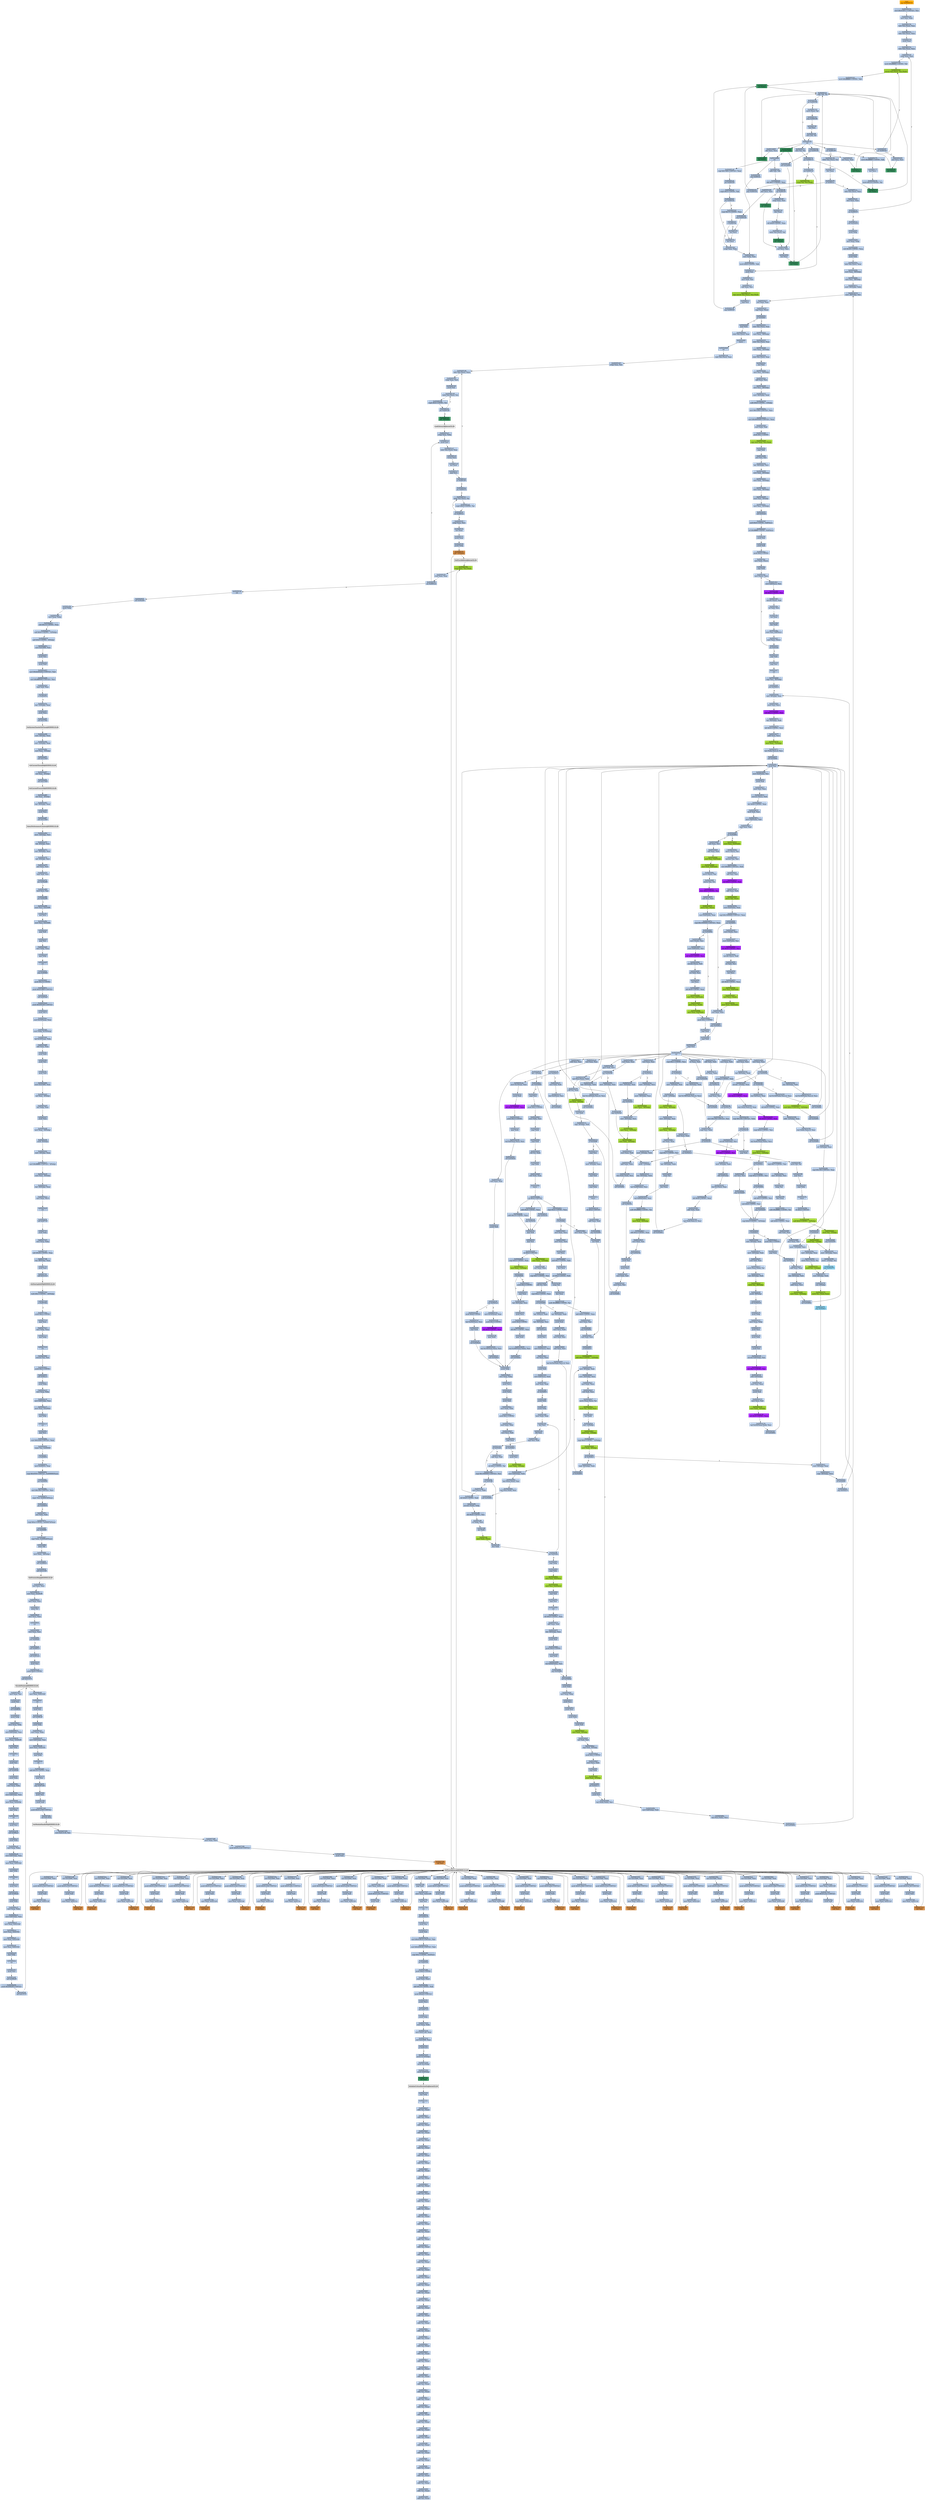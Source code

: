 strict digraph G {
	graph [bgcolor=transparent,
		name=G
	];
	node [color=lightsteelblue,
		fillcolor=lightsteelblue,
		shape=rectangle,
		style=filled
	];
	a0x0045cf87jmp_0x00400154	[color=lightgrey,
		fillcolor=orange,
		label="start\njmp 0x00400154"];
	a0x00400154movl_0x43d01cUINT32_esi	[label="0x00400154\nmovl $0x43d01c<UINT32>, %esi"];
	a0x0045cf87jmp_0x00400154 -> a0x00400154movl_0x43d01cUINT32_esi	[color="#000000"];
	a0x00400159movl_esi_ebx	[label="0x00400159\nmovl %esi, %ebx"];
	a0x00400154movl_0x43d01cUINT32_esi -> a0x00400159movl_esi_ebx	[color="#000000"];
	a0x0040015blodsl_ds_esi__eax	[label="0x0040015b\nlodsl %ds:(%esi), %eax"];
	a0x00400159movl_esi_ebx -> a0x0040015blodsl_ds_esi__eax	[color="#000000"];
	a0x0040015clodsl_ds_esi__eax	[label="0x0040015c\nlodsl %ds:(%esi), %eax"];
	a0x0040015blodsl_ds_esi__eax -> a0x0040015clodsl_ds_esi__eax	[color="#000000"];
	a0x0040015dpushl_eax	[label="0x0040015d\npushl %eax"];
	a0x0040015clodsl_ds_esi__eax -> a0x0040015dpushl_eax	[color="#000000"];
	a0x0040015elodsl_ds_esi__eax	[label="0x0040015e\nlodsl %ds:(%esi), %eax"];
	a0x0040015dpushl_eax -> a0x0040015elodsl_ds_esi__eax	[color="#000000"];
	a0x0040015fxchgl_eax_edi	[label="0x0040015f\nxchgl %eax, %edi"];
	a0x0040015elodsl_ds_esi__eax -> a0x0040015fxchgl_eax_edi	[color="#000000"];
	a0x00400160movb_0xffffff80UINT8_dl	[label="0x00400160\nmovb $0xffffff80<UINT8>, %dl"];
	a0x0040015fxchgl_eax_edi -> a0x00400160movb_0xffffff80UINT8_dl	[color="#000000"];
	a0x00400162movsb_ds_esi__es_edi_	[color=yellowgreen,
		fillcolor=yellowgreen,
		label="0x00400162\nmovsb %ds:(%esi), %es:(%edi)"];
	a0x00400160movb_0xffffff80UINT8_dl -> a0x00400162movsb_ds_esi__es_edi_	[color="#000000"];
	a0x00400163movb_0xffffff80UINT8_dh	[label="0x00400163\nmovb $0xffffff80<UINT8>, %dh"];
	a0x00400162movsb_ds_esi__es_edi_ -> a0x00400163movb_0xffffff80UINT8_dh	[color="#000000"];
	a0x00400165call_ebx_	[color=seagreen,
		fillcolor=seagreen,
		label="0x00400165\ncall (%ebx)"];
	a0x00400163movb_0xffffff80UINT8_dh -> a0x00400165call_ebx_	[color="#000000"];
	a0x0040012caddb_dl_dl	[label="0x0040012c\naddb %dl, %dl"];
	a0x00400165call_ebx_ -> a0x0040012caddb_dl_dl	[color="#000000"];
	a0x0040012ejne_0x40010b	[label="0x0040012e\njne 0x40010b"];
	a0x0040012caddb_dl_dl -> a0x0040012ejne_0x40010b	[color="#000000"];
	a0x00400130movb_esi__dl	[label="0x00400130\nmovb (%esi), %dl"];
	a0x0040012ejne_0x40010b -> a0x00400130movb_esi__dl	[color="#000000",
		label=F];
	a0x0040010bret	[label="0x0040010b\nret"];
	a0x0040012ejne_0x40010b -> a0x0040010bret	[color="#000000",
		label=T];
	a0x00400132jmp_0x400108	[label="0x00400132\njmp 0x400108"];
	a0x00400130movb_esi__dl -> a0x00400132jmp_0x400108	[color="#000000"];
	a0x00400108incl_esi	[label="0x00400108\nincl %esi"];
	a0x00400132jmp_0x400108 -> a0x00400108incl_esi	[color="#000000"];
	a0x00400109adcb_dl_dl	[label="0x00400109\nadcb %dl, %dl"];
	a0x00400108incl_esi -> a0x00400109adcb_dl_dl	[color="#000000"];
	a0x00400109adcb_dl_dl -> a0x0040010bret	[color="#000000"];
	a0x00400167jae_0x400162	[label="0x00400167\njae 0x400162"];
	a0x0040010bret -> a0x00400167jae_0x400162	[color="#000000"];
	a0x0040016djae_0x400185	[label="0x0040016d\njae 0x400185"];
	a0x0040010bret -> a0x0040016djae_0x400185	[color="#000000"];
	a0x00400173jae_0x400196	[label="0x00400173\njae 0x400196"];
	a0x0040010bret -> a0x00400173jae_0x400196	[color="#000000"];
	a0x0040017cadcb_al_al	[label="0x0040017c\nadcb %al, %al"];
	a0x0040010bret -> a0x0040017cadcb_al_al	[color="#000000"];
	a0x0043d005adcl_ecx_ecx	[label="0x0043d005\nadcl %ecx, %ecx"];
	a0x0040010bret -> a0x0043d005adcl_ecx_ecx	[color="#000000"];
	a0x0043d009jb_0x0043d003	[color=seagreen,
		fillcolor=seagreen,
		label="0x0043d009\njb 0x0043d003"];
	a0x0040010bret -> a0x0043d009jb_0x0043d003	[color="#000000"];
	a0x00400167jae_0x400162 -> a0x00400162movsb_ds_esi__es_edi_	[color="#000000",
		label=T];
	a0x00400169xorl_ecx_ecx	[label="0x00400169\nxorl %ecx, %ecx"];
	a0x00400167jae_0x400162 -> a0x00400169xorl_ecx_ecx	[color="#000000",
		label=F];
	a0x0040016bcall_ebx_	[color=seagreen,
		fillcolor=seagreen,
		label="0x0040016b\ncall (%ebx)"];
	a0x00400169xorl_ecx_ecx -> a0x0040016bcall_ebx_	[color="#000000"];
	a0x0040016bcall_ebx_ -> a0x0040012caddb_dl_dl	[color="#000000"];
	a0x0040016fxorl_eax_eax	[label="0x0040016f\nxorl %eax, %eax"];
	a0x0040016djae_0x400185 -> a0x0040016fxorl_eax_eax	[color="#000000",
		label=F];
	a0x00400185call_0x43d000	[label="0x00400185\ncall 0x43d000"];
	a0x0040016djae_0x400185 -> a0x00400185call_0x43d000	[color="#000000",
		label=T];
	a0x00400171call_ebx_	[color=seagreen,
		fillcolor=seagreen,
		label="0x00400171\ncall (%ebx)"];
	a0x0040016fxorl_eax_eax -> a0x00400171call_ebx_	[color="#000000"];
	a0x00400171call_ebx_ -> a0x0040012caddb_dl_dl	[color="#000000"];
	a0x00400175movb_0xffffff80UINT8_dh	[label="0x00400175\nmovb $0xffffff80<UINT8>, %dh"];
	a0x00400173jae_0x400196 -> a0x00400175movb_0xffffff80UINT8_dh	[color="#000000",
		label=F];
	a0x00400196lodsb_ds_esi__al	[label="0x00400196\nlodsb %ds:(%esi), %al"];
	a0x00400173jae_0x400196 -> a0x00400196lodsb_ds_esi__al	[color="#000000",
		label=T];
	a0x00400177incl_ecx	[label="0x00400177\nincl %ecx"];
	a0x00400175movb_0xffffff80UINT8_dh -> a0x00400177incl_ecx	[color="#000000"];
	a0x00400178movb_0x10UINT8_al	[label="0x00400178\nmovb $0x10<UINT8>, %al"];
	a0x00400177incl_ecx -> a0x00400178movb_0x10UINT8_al	[color="#000000"];
	a0x0040017acall_ebx_	[color=seagreen,
		fillcolor=seagreen,
		label="0x0040017a\ncall (%ebx)"];
	a0x00400178movb_0x10UINT8_al -> a0x0040017acall_ebx_	[color="#000000"];
	a0x0040017acall_ebx_ -> a0x0040012caddb_dl_dl	[color="#000000"];
	a0x0040017ejae_0x40017a	[label="0x0040017e\njae 0x40017a"];
	a0x0040017cadcb_al_al -> a0x0040017ejae_0x40017a	[color="#000000"];
	a0x0040017ejae_0x40017a -> a0x0040017acall_ebx_	[color="#000000",
		label=T];
	a0x00400180jne_0x4001c0	[label="0x00400180\njne 0x4001c0"];
	a0x0040017ejae_0x40017a -> a0x00400180jne_0x4001c0	[color="#000000",
		label=F];
	a0x00400182stosb_al_es_edi_	[color=yellowgreen,
		fillcolor=yellowgreen,
		label="0x00400182\nstosb %al, %es:(%edi)"];
	a0x00400180jne_0x4001c0 -> a0x00400182stosb_al_es_edi_	[color="#000000",
		label=F];
	a0x004001c0pushl_esi	[label="0x004001c0\npushl %esi"];
	a0x00400180jne_0x4001c0 -> a0x004001c0pushl_esi	[color="#000000",
		label=T];
	a0x00400183jmp_0x400165	[label="0x00400183\njmp 0x400165"];
	a0x00400182stosb_al_es_edi_ -> a0x00400183jmp_0x400165	[color="#000000"];
	a0x00400183jmp_0x400165 -> a0x00400165call_ebx_	[color="#000000"];
	a0x004001c1movl_edi_esi	[label="0x004001c1\nmovl %edi, %esi"];
	a0x004001c0pushl_esi -> a0x004001c1movl_edi_esi	[color="#000000"];
	a0x004001c3subl_eax_esi	[label="0x004001c3\nsubl %eax, %esi"];
	a0x004001c1movl_edi_esi -> a0x004001c3subl_eax_esi	[color="#000000"];
	a0x004001c5repz_movsb_ds_esi__es_edi_	[color=yellowgreen,
		fillcolor=yellowgreen,
		label="0x004001c5\nrepz movsb %ds:(%esi), %es:(%edi)"];
	a0x004001c3subl_eax_esi -> a0x004001c5repz_movsb_ds_esi__es_edi_	[color="#000000"];
	a0x004001c7popl_esi	[label="0x004001c7\npopl %esi"];
	a0x004001c5repz_movsb_ds_esi__es_edi_ -> a0x004001c7popl_esi	[color="#000000"];
	a0x004001c8jmp_0x400165	[label="0x004001c8\njmp 0x400165"];
	a0x004001c7popl_esi -> a0x004001c8jmp_0x400165	[color="#000000"];
	a0x004001c8jmp_0x400165 -> a0x00400165call_ebx_	[color="#000000"];
	a0x00400197shrl_eax	[label="0x00400197\nshrl %eax"];
	a0x00400196lodsb_ds_esi__al -> a0x00400197shrl_eax	[color="#000000"];
	a0x00400199je_0x4001ca	[label="0x00400199\nje 0x4001ca"];
	a0x00400197shrl_eax -> a0x00400199je_0x4001ca	[color="#000000"];
	a0x0040019badcl_ecx_ecx	[label="0x0040019b\nadcl %ecx, %ecx"];
	a0x00400199je_0x4001ca -> a0x0040019badcl_ecx_ecx	[color="#000000",
		label=F];
	a0x004001calodsl_ds_esi__eax	[label="0x004001ca\nlodsl %ds:(%esi), %eax"];
	a0x00400199je_0x4001ca -> a0x004001calodsl_ds_esi__eax	[color="#000000",
		label=T];
	a0x0040019djmp_0x4001b9	[label="0x0040019d\njmp 0x4001b9"];
	a0x0040019badcl_ecx_ecx -> a0x0040019djmp_0x4001b9	[color="#000000"];
	a0x004001b9incl_ecx	[label="0x004001b9\nincl %ecx"];
	a0x0040019djmp_0x4001b9 -> a0x004001b9incl_ecx	[color="#000000"];
	a0x004001baincl_ecx	[label="0x004001ba\nincl %ecx"];
	a0x004001b9incl_ecx -> a0x004001baincl_ecx	[color="#000000"];
	a0x004001bbxchgl_eax_ebp	[label="0x004001bb\nxchgl %eax, %ebp"];
	a0x004001baincl_ecx -> a0x004001bbxchgl_eax_ebp	[color="#000000"];
	a0x004001bcmovl_ebp_eax	[label="0x004001bc\nmovl %ebp, %eax"];
	a0x004001bbxchgl_eax_ebp -> a0x004001bcmovl_ebp_eax	[color="#000000"];
	a0x004001bemovb_0x0UINT8_dh	[label="0x004001be\nmovb $0x0<UINT8>, %dh"];
	a0x004001bcmovl_ebp_eax -> a0x004001bemovb_0x0UINT8_dh	[color="#000000"];
	a0x004001bemovb_0x0UINT8_dh -> a0x004001c0pushl_esi	[color="#000000"];
	a0x0043d000xorl_ecx_ecx	[label="0x0043d000\nxorl %ecx, %ecx"];
	a0x00400185call_0x43d000 -> a0x0043d000xorl_ecx_ecx	[color="#000000"];
	a0x0043d002incl_ecx	[label="0x0043d002\nincl %ecx"];
	a0x0043d000xorl_ecx_ecx -> a0x0043d002incl_ecx	[color="#000000"];
	a0x0043d003call_ebx_	[color=seagreen,
		fillcolor=seagreen,
		label="0x0043d003\ncall (%ebx)"];
	a0x0043d002incl_ecx -> a0x0043d003call_ebx_	[color="#000000"];
	a0x0043d003call_ebx_ -> a0x0040012caddb_dl_dl	[color="#000000"];
	a0x0043d007call_ebx_	[color=seagreen,
		fillcolor=seagreen,
		label="0x0043d007\ncall (%ebx)"];
	a0x0043d005adcl_ecx_ecx -> a0x0043d007call_ebx_	[color="#000000"];
	a0x0043d007call_ebx_ -> a0x0040012caddb_dl_dl	[color="#000000"];
	a0x0043d009jb_0x0043d003 -> a0x0043d003call_ebx_	[color="#000000",
		label=T];
	a0x0043d00bret	[label="0x0043d00b\nret"];
	a0x0043d009jb_0x0043d003 -> a0x0043d00bret	[color="#000000",
		label=F];
	a0x0040018aaddb_dh_dh	[label="0x0040018a\naddb %dh, %dh"];
	a0x0043d00bret -> a0x0040018aaddb_dh_dh	[color="#000000"];
	a0x004001a8cmpl_0x7d00UINT32_eax	[label="0x004001a8\ncmpl $0x7d00<UINT32>, %eax"];
	a0x0043d00bret -> a0x004001a8cmpl_0x7d00UINT32_eax	[color="#000000"];
	a0x00400194jmp_0x4001bc	[label="0x00400194\njmp 0x4001bc"];
	a0x0043d00bret -> a0x00400194jmp_0x4001bc	[color="#000000"];
	a0x0040018csbbl_0x1UINT8_ecx	[label="0x0040018c\nsbbl $0x1<UINT8>, %ecx"];
	a0x0040018aaddb_dh_dh -> a0x0040018csbbl_0x1UINT8_ecx	[color="#000000"];
	a0x0040018fjne_0x40019f	[label="0x0040018f\njne 0x40019f"];
	a0x0040018csbbl_0x1UINT8_ecx -> a0x0040018fjne_0x40019f	[color="#000000"];
	a0x0040019fxchgl_eax_ecx	[label="0x0040019f\nxchgl %eax, %ecx"];
	a0x0040018fjne_0x40019f -> a0x0040019fxchgl_eax_ecx	[color="#000000",
		label=T];
	a0x00400191call__4ebx_	[color=seagreen,
		fillcolor=seagreen,
		label="0x00400191\ncall -4(%ebx)"];
	a0x0040018fjne_0x40019f -> a0x00400191call__4ebx_	[color="#000000",
		label=F];
	a0x004001a0decl_eax	[label="0x004001a0\ndecl %eax"];
	a0x0040019fxchgl_eax_ecx -> a0x004001a0decl_eax	[color="#000000"];
	a0x004001a1shll_0x8UINT8_eax	[label="0x004001a1\nshll $0x8<UINT8>, %eax"];
	a0x004001a0decl_eax -> a0x004001a1shll_0x8UINT8_eax	[color="#000000"];
	a0x004001a4lodsb_ds_esi__al	[label="0x004001a4\nlodsb %ds:(%esi), %al"];
	a0x004001a1shll_0x8UINT8_eax -> a0x004001a4lodsb_ds_esi__al	[color="#000000"];
	a0x004001a5call__4ebx_	[color=seagreen,
		fillcolor=seagreen,
		label="0x004001a5\ncall -4(%ebx)"];
	a0x004001a4lodsb_ds_esi__al -> a0x004001a5call__4ebx_	[color="#000000"];
	a0x004001a5call__4ebx_ -> a0x0043d000xorl_ecx_ecx	[color="#000000"];
	a0x004001adjae_0x4001b9	[label="0x004001ad\njae 0x4001b9"];
	a0x004001a8cmpl_0x7d00UINT32_eax -> a0x004001adjae_0x4001b9	[color="#000000"];
	a0x004001afcmpb_0x5UINT8_ah	[label="0x004001af\ncmpb $0x5<UINT8>, %ah"];
	a0x004001adjae_0x4001b9 -> a0x004001afcmpb_0x5UINT8_ah	[color="#000000",
		label=F];
	a0x004001b2jae_0x4001ba	[label="0x004001b2\njae 0x4001ba"];
	a0x004001afcmpb_0x5UINT8_ah -> a0x004001b2jae_0x4001ba	[color="#000000"];
	a0x004001b2jae_0x4001ba -> a0x004001baincl_ecx	[color="#000000",
		label=T];
	a0x004001b4cmpl_0x7fUINT8_eax	[label="0x004001b4\ncmpl $0x7f<UINT8>, %eax"];
	a0x004001b2jae_0x4001ba -> a0x004001b4cmpl_0x7fUINT8_eax	[color="#000000",
		label=F];
	a0x004001b7ja_0x4001bb	[label="0x004001b7\nja 0x4001bb"];
	a0x004001b4cmpl_0x7fUINT8_eax -> a0x004001b7ja_0x4001bb	[color="#000000"];
	a0x004001b7ja_0x4001bb -> a0x004001b9incl_ecx	[color="#000000",
		label=F];
	a0x004001b7ja_0x4001bb -> a0x004001bbxchgl_eax_ebp	[color="#000000",
		label=T];
	a0x00400191call__4ebx_ -> a0x0043d000xorl_ecx_ecx	[color="#000000"];
	a0x00400194jmp_0x4001bc -> a0x004001bcmovl_ebp_eax	[color="#000000"];
	a0x004001cbtestl_eax_eax	[label="0x004001cb\ntestl %eax, %eax"];
	a0x004001calodsl_ds_esi__eax -> a0x004001cbtestl_eax_eax	[color="#000000"];
	a0x004001cdjne_0x40015f	[label="0x004001cd\njne 0x40015f"];
	a0x004001cbtestl_eax_eax -> a0x004001cdjne_0x40015f	[color="#000000"];
	a0x004001cdjne_0x40015f -> a0x0040015fxchgl_eax_edi	[color="#000000",
		label=T];
	a0x004001cfcall_0x45d203	[label="0x004001cf\ncall 0x45d203"];
	a0x004001cdjne_0x40015f -> a0x004001cfcall_0x45d203	[color="#000000",
		label=F];
	a0x0045d203pushl_ebp	[label="0x0045d203\npushl %ebp"];
	a0x004001cfcall_0x45d203 -> a0x0045d203pushl_ebp	[color="#000000"];
	a0x0045d204movl_esp_ebp	[label="0x0045d204\nmovl %esp, %ebp"];
	a0x0045d203pushl_ebp -> a0x0045d204movl_esp_ebp	[color="#000000"];
	a0x0045d206subl_0x40UINT8_esp	[label="0x0045d206\nsubl $0x40<UINT8>, %esp"];
	a0x0045d204movl_esp_ebp -> a0x0045d206subl_0x40UINT8_esp	[color="#000000"];
	a0x0045d209pushl_ebx	[label="0x0045d209\npushl %ebx"];
	a0x0045d206subl_0x40UINT8_esp -> a0x0045d209pushl_ebx	[color="#000000"];
	a0x0045d20alodsl_ds_esi__eax	[label="0x0045d20a\nlodsl %ds:(%esi), %eax"];
	a0x0045d209pushl_ebx -> a0x0045d20alodsl_ds_esi__eax	[color="#000000"];
	a0x0045d20bmovl_eax__40ebp_	[label="0x0045d20b\nmovl %eax, -40(%ebp)"];
	a0x0045d20alodsl_ds_esi__eax -> a0x0045d20bmovl_eax__40ebp_	[color="#000000"];
	a0x0045d20emovl_esi__28ebp_	[label="0x0045d20e\nmovl %esi, -28(%ebp)"];
	a0x0045d20bmovl_eax__40ebp_ -> a0x0045d20emovl_esi__28ebp_	[color="#000000"];
	a0x0045d211movl__40ebp__ebx	[label="0x0045d211\nmovl -40(%ebp), %ebx"];
	a0x0045d20emovl_esi__28ebp_ -> a0x0045d211movl__40ebp__ebx	[color="#000000"];
	a0x0045d214movl__28ebp__esi	[label="0x0045d214\nmovl -28(%ebp), %esi"];
	a0x0045d211movl__40ebp__ebx -> a0x0045d214movl__28ebp__esi	[color="#000000"];
	a0x0045d217xorl_eax_eax	[label="0x0045d217\nxorl %eax, %eax"];
	a0x0045d214movl__28ebp__esi -> a0x0045d217xorl_eax_eax	[color="#000000"];
	a0x0045d219cmpl_eax_esi_	[label="0x0045d219\ncmpl %eax, (%esi)"];
	a0x0045d217xorl_eax_eax -> a0x0045d219cmpl_eax_esi_	[color="#000000"];
	a0x0045d21bje_0x45d4d3	[label="0x0045d21b\nje 0x45d4d3"];
	a0x0045d219cmpl_eax_esi_ -> a0x0045d21bje_0x45d4d3	[color="#000000"];
	a0x0045d221lodsl_ds_esi__eax	[label="0x0045d221\nlodsl %ds:(%esi), %eax"];
	a0x0045d21bje_0x45d4d3 -> a0x0045d221lodsl_ds_esi__eax	[color="#000000",
		label=F];
	a0x0045d4d3popl_ebx	[label="0x0045d4d3\npopl %ebx"];
	a0x0045d21bje_0x45d4d3 -> a0x0045d4d3popl_ebx	[color="#000000",
		label=T];
	a0x0045d222movl_eax__40ebp_	[label="0x0045d222\nmovl %eax, -40(%ebp)"];
	a0x0045d221lodsl_ds_esi__eax -> a0x0045d222movl_eax__40ebp_	[color="#000000"];
	a0x0045d225lodsl_ds_esi__eax	[label="0x0045d225\nlodsl %ds:(%esi), %eax"];
	a0x0045d222movl_eax__40ebp_ -> a0x0045d225lodsl_ds_esi__eax	[color="#000000"];
	a0x0045d226movl_eax__24ebp_	[label="0x0045d226\nmovl %eax, -24(%ebp)"];
	a0x0045d225lodsl_ds_esi__eax -> a0x0045d226movl_eax__24ebp_	[color="#000000"];
	a0x0045d229lodsl_ds_esi__eax	[label="0x0045d229\nlodsl %ds:(%esi), %eax"];
	a0x0045d226movl_eax__24ebp_ -> a0x0045d229lodsl_ds_esi__eax	[color="#000000"];
	a0x0045d22aincl_esi	[label="0x0045d22a\nincl %esi"];
	a0x0045d229lodsl_ds_esi__eax -> a0x0045d22aincl_esi	[color="#000000"];
	a0x0045d22bmovl_esi__44ebp_	[label="0x0045d22b\nmovl %esi, -44(%ebp)"];
	a0x0045d22aincl_esi -> a0x0045d22bmovl_esi__44ebp_	[color="#000000"];
	a0x0045d22eaddl_eax_esi	[label="0x0045d22e\naddl %eax, %esi"];
	a0x0045d22bmovl_esi__44ebp_ -> a0x0045d22eaddl_eax_esi	[color="#000000"];
	a0x0045d230movl_esi__28ebp_	[label="0x0045d230\nmovl %esi, -28(%ebp)"];
	a0x0045d22eaddl_eax_esi -> a0x0045d230movl_esi__28ebp_	[color="#000000"];
	a0x0045d233movl__44ebp__edx	[label="0x0045d233\nmovl -44(%ebp), %edx"];
	a0x0045d230movl_esi__28ebp_ -> a0x0045d233movl__44ebp__edx	[color="#000000"];
	a0x0045d236andb_0x0UINT8__1ebp_	[label="0x0045d236\nandb $0x0<UINT8>, -1(%ebp)"];
	a0x0045d233movl__44ebp__edx -> a0x0045d236andb_0x0UINT8__1ebp_	[color="#000000"];
	a0x0045d23amovl_0x1b9bUINT32_ecx	[label="0x0045d23a\nmovl $0x1b9b<UINT32>, %ecx"];
	a0x0045d236andb_0x0UINT8__1ebp_ -> a0x0045d23amovl_0x1b9bUINT32_ecx	[color="#000000"];
	a0x0045d23fmovl_0x4000400UINT32_eax	[label="0x0045d23f\nmovl $0x4000400<UINT32>, %eax"];
	a0x0045d23amovl_0x1b9bUINT32_ecx -> a0x0045d23fmovl_0x4000400UINT32_eax	[color="#000000"];
	a0x0045d244movl_ebx_edi	[label="0x0045d244\nmovl %ebx, %edi"];
	a0x0045d23fmovl_0x4000400UINT32_eax -> a0x0045d244movl_ebx_edi	[color="#000000"];
	a0x0045d246pushl_0x1UINT8	[label="0x0045d246\npushl $0x1<UINT8>"];
	a0x0045d244movl_ebx_edi -> a0x0045d246pushl_0x1UINT8	[color="#000000"];
	a0x0045d248repz_stosl_eax_es_edi_	[color=yellowgreen,
		fillcolor=yellowgreen,
		label="0x0045d248\nrepz stosl %eax, %es:(%edi)"];
	a0x0045d246pushl_0x1UINT8 -> a0x0045d248repz_stosl_eax_es_edi_	[color="#000000"];
	a0x0045d24apopl_edi	[label="0x0045d24a\npopl %edi"];
	a0x0045d248repz_stosl_eax_es_edi_ -> a0x0045d24apopl_edi	[color="#000000"];
	a0x0045d24bxorl_esi_esi	[label="0x0045d24b\nxorl %esi, %esi"];
	a0x0045d24apopl_edi -> a0x0045d24bxorl_esi_esi	[color="#000000"];
	a0x0045d24dleal__64ebp__ecx	[label="0x0045d24d\nleal -64(%ebp), %ecx"];
	a0x0045d24bxorl_esi_esi -> a0x0045d24dleal__64ebp__ecx	[color="#000000"];
	a0x0045d250movl_edi__20ebp_	[label="0x0045d250\nmovl %edi, -20(%ebp)"];
	a0x0045d24dleal__64ebp__ecx -> a0x0045d250movl_edi__20ebp_	[color="#000000"];
	a0x0045d253movl_edi__16ebp_	[label="0x0045d253\nmovl %edi, -16(%ebp)"];
	a0x0045d250movl_edi__20ebp_ -> a0x0045d253movl_edi__16ebp_	[color="#000000"];
	a0x0045d256movl_edi__36ebp_	[label="0x0045d256\nmovl %edi, -36(%ebp)"];
	a0x0045d253movl_edi__16ebp_ -> a0x0045d256movl_edi__36ebp_	[color="#000000"];
	a0x0045d259movl_esi__8ebp_	[label="0x0045d259\nmovl %esi, -8(%ebp)"];
	a0x0045d256movl_edi__36ebp_ -> a0x0045d259movl_esi__8ebp_	[color="#000000"];
	a0x0045d25cmovl_esi__32ebp_	[label="0x0045d25c\nmovl %esi, -32(%ebp)"];
	a0x0045d259movl_esi__8ebp_ -> a0x0045d25cmovl_esi__32ebp_	[color="#000000"];
	a0x0045d25fcall_0x45cfa0	[label="0x0045d25f\ncall 0x45cfa0"];
	a0x0045d25cmovl_esi__32ebp_ -> a0x0045d25fcall_0x45cfa0	[color="#000000"];
	a0x0045cfa0andl_0x0UINT8_0x8ecx_	[label="0x0045cfa0\nandl $0x0<UINT8>, 0x8(%ecx)"];
	a0x0045d25fcall_0x45cfa0 -> a0x0045cfa0andl_0x0UINT8_0x8ecx_	[color="#000000"];
	a0x0045cfa4orl_0xffffffffUINT8_0x4ecx_	[label="0x0045cfa4\norl $0xffffffff<UINT8>, 0x4(%ecx)"];
	a0x0045cfa0andl_0x0UINT8_0x8ecx_ -> a0x0045cfa4orl_0xffffffffUINT8_0x4ecx_	[color="#000000"];
	a0x0045cfa8pushl_esi	[label="0x0045cfa8\npushl %esi"];
	a0x0045cfa4orl_0xffffffffUINT8_0x4ecx_ -> a0x0045cfa8pushl_esi	[color="#000000"];
	a0x0045cfa9pushl_edi	[label="0x0045cfa9\npushl %edi"];
	a0x0045cfa8pushl_esi -> a0x0045cfa9pushl_edi	[color="#000000"];
	a0x0045cfaapushl_0x5UINT8	[label="0x0045cfaa\npushl $0x5<UINT8>"];
	a0x0045cfa9pushl_edi -> a0x0045cfaapushl_0x5UINT8	[color="#000000"];
	a0x0045cfacmovl_edx_ecx_	[label="0x0045cfac\nmovl %edx, (%ecx)"];
	a0x0045cfaapushl_0x5UINT8 -> a0x0045cfacmovl_edx_ecx_	[color="#000000"];
	a0x0045cfaepopl_edx	[label="0x0045cfae\npopl %edx"];
	a0x0045cfacmovl_edx_ecx_ -> a0x0045cfaepopl_edx	[color="#000000"];
	a0x0045cfafmovl_ecx__eax	[label="0x0045cfaf\nmovl (%ecx), %eax"];
	a0x0045cfaepopl_edx -> a0x0045cfafmovl_ecx__eax	[color="#000000"];
	a0x0045cfb1movl_0x8ecx__esi	[label="0x0045cfb1\nmovl 0x8(%ecx), %esi"];
	a0x0045cfafmovl_ecx__eax -> a0x0045cfb1movl_0x8ecx__esi	[color="#000000"];
	a0x0045cfb4shll_0x8UINT8_esi	[color=purple,
		fillcolor=purple,
		label="0x0045cfb4\nshll $0x8<UINT8>, %esi"];
	a0x0045cfb1movl_0x8ecx__esi -> a0x0045cfb4shll_0x8UINT8_esi	[color="#000000"];
	a0x0045cfb7movzbl_eax__edi	[label="0x0045cfb7\nmovzbl (%eax), %edi"];
	a0x0045cfb4shll_0x8UINT8_esi -> a0x0045cfb7movzbl_eax__edi	[color="#000000"];
	a0x0045cfbaorl_edi_esi	[label="0x0045cfba\norl %edi, %esi"];
	a0x0045cfb7movzbl_eax__edi -> a0x0045cfbaorl_edi_esi	[color="#000000"];
	a0x0045cfbcincl_eax	[label="0x0045cfbc\nincl %eax"];
	a0x0045cfbaorl_edi_esi -> a0x0045cfbcincl_eax	[color="#000000"];
	a0x0045cfbddecl_edx	[label="0x0045cfbd\ndecl %edx"];
	a0x0045cfbcincl_eax -> a0x0045cfbddecl_edx	[color="#000000"];
	a0x0045cfbemovl_esi_0x8ecx_	[label="0x0045cfbe\nmovl %esi, 0x8(%ecx)"];
	a0x0045cfbddecl_edx -> a0x0045cfbemovl_esi_0x8ecx_	[color="#000000"];
	a0x0045cfc1movl_eax_ecx_	[label="0x0045cfc1\nmovl %eax, (%ecx)"];
	a0x0045cfbemovl_esi_0x8ecx_ -> a0x0045cfc1movl_eax_ecx_	[color="#000000"];
	a0x0045cfc3jne_0x45cfaf	[label="0x0045cfc3\njne 0x45cfaf"];
	a0x0045cfc1movl_eax_ecx_ -> a0x0045cfc3jne_0x45cfaf	[color="#000000"];
	a0x0045cfc3jne_0x45cfaf -> a0x0045cfafmovl_ecx__eax	[color="#000000",
		label=T];
	a0x0045cfc5popl_edi	[label="0x0045cfc5\npopl %edi"];
	a0x0045cfc3jne_0x45cfaf -> a0x0045cfc5popl_edi	[color="#000000",
		label=F];
	a0x0045cfc6popl_esi	[label="0x0045cfc6\npopl %esi"];
	a0x0045cfc5popl_edi -> a0x0045cfc6popl_esi	[color="#000000"];
	a0x0045cfc7ret	[label="0x0045cfc7\nret"];
	a0x0045cfc6popl_esi -> a0x0045cfc7ret	[color="#000000"];
	a0x0045d264cmpl_esi__40ebp_	[label="0x0045d264\ncmpl %esi, -40(%ebp)"];
	a0x0045cfc7ret -> a0x0045d264cmpl_esi__40ebp_	[color="#000000"];
	a0x0045d267jbe_0x45d214	[label="0x0045d267\njbe 0x45d214"];
	a0x0045d264cmpl_esi__40ebp_ -> a0x0045d267jbe_0x45d214	[color="#000000"];
	a0x0045d269movl__8ebp__eax	[label="0x0045d269\nmovl -8(%ebp), %eax"];
	a0x0045d267jbe_0x45d214 -> a0x0045d269movl__8ebp__eax	[color="#000000",
		label=F];
	a0x0045d26cmovl_esi_ecx	[label="0x0045d26c\nmovl %esi, %ecx"];
	a0x0045d269movl__8ebp__eax -> a0x0045d26cmovl_esi_ecx	[color="#000000"];
	a0x0045d26eandl_0x3UINT8_eax	[color=purple,
		fillcolor=purple,
		label="0x0045d26e\nandl $0x3<UINT8>, %eax"];
	a0x0045d26cmovl_esi_ecx -> a0x0045d26eandl_0x3UINT8_eax	[color="#000000"];
	a0x0045d271leal__64ebp__edx	[label="0x0045d271\nleal -64(%ebp), %edx"];
	a0x0045d26eandl_0x3UINT8_eax -> a0x0045d271leal__64ebp__edx	[color="#000000"];
	a0x0045d274shll_0x4UINT8_ecx	[label="0x0045d274\nshll $0x4<UINT8>, %ecx"];
	a0x0045d271leal__64ebp__edx -> a0x0045d274shll_0x4UINT8_ecx	[color="#000000"];
	a0x0045d277addl_eax_ecx	[label="0x0045d277\naddl %eax, %ecx"];
	a0x0045d274shll_0x4UINT8_ecx -> a0x0045d277addl_eax_ecx	[color="#000000"];
	a0x0045d279movl_eax__12ebp_	[color=yellowgreen,
		fillcolor=yellowgreen,
		label="0x0045d279\nmovl %eax, -12(%ebp)"];
	a0x0045d277addl_eax_ecx -> a0x0045d279movl_eax__12ebp_	[color="#000000"];
	a0x0045d27cleal_ebxecx2__ecx	[label="0x0045d27c\nleal (%ebx,%ecx,2), %ecx"];
	a0x0045d279movl_eax__12ebp_ -> a0x0045d27cleal_ebxecx2__ecx	[color="#000000"];
	a0x0045d27fcall_0x45d00c	[label="0x0045d27f\ncall 0x45d00c"];
	a0x0045d27cleal_ebxecx2__ecx -> a0x0045d27fcall_0x45d00c	[color="#000000"];
	a0x0045d00cpushl_esi	[label="0x0045d00c\npushl %esi"];
	a0x0045d27fcall_0x45d00c -> a0x0045d00cpushl_esi	[color="#000000"];
	a0x0045d00dmovl_0x4edx__esi	[label="0x0045d00d\nmovl 0x4(%edx), %esi"];
	a0x0045d00cpushl_esi -> a0x0045d00dmovl_0x4edx__esi	[color="#000000"];
	a0x0045d010pushl_edi	[label="0x0045d010\npushl %edi"];
	a0x0045d00dmovl_0x4edx__esi -> a0x0045d010pushl_edi	[color="#000000"];
	a0x0045d011movl_esi_eax	[label="0x0045d011\nmovl %esi, %eax"];
	a0x0045d010pushl_edi -> a0x0045d011movl_esi_eax	[color="#000000"];
	a0x0045d013movzwl_ecx__edi	[label="0x0045d013\nmovzwl (%ecx), %edi"];
	a0x0045d011movl_esi_eax -> a0x0045d013movzwl_ecx__edi	[color="#000000"];
	a0x0045d016shrl_0xbUINT8_eax	[label="0x0045d016\nshrl $0xb<UINT8>, %eax"];
	a0x0045d013movzwl_ecx__edi -> a0x0045d016shrl_0xbUINT8_eax	[color="#000000"];
	a0x0045d019imull_edi_eax	[label="0x0045d019\nimull %edi, %eax"];
	a0x0045d016shrl_0xbUINT8_eax -> a0x0045d019imull_edi_eax	[color="#000000"];
	a0x0045d01cmovl_0x8edx__edi	[label="0x0045d01c\nmovl 0x8(%edx), %edi"];
	a0x0045d019imull_edi_eax -> a0x0045d01cmovl_0x8edx__edi	[color="#000000"];
	a0x0045d01fcmpl_eax_edi	[label="0x0045d01f\ncmpl %eax, %edi"];
	a0x0045d01cmovl_0x8edx__edi -> a0x0045d01fcmpl_eax_edi	[color="#000000"];
	a0x0045d021jae_0x45d062	[label="0x0045d021\njae 0x45d062"];
	a0x0045d01fcmpl_eax_edi -> a0x0045d021jae_0x45d062	[color="#000000"];
	a0x0045d023movl_eax_0x4edx_	[color=yellowgreen,
		fillcolor=yellowgreen,
		label="0x0045d023\nmovl %eax, 0x4(%edx)"];
	a0x0045d021jae_0x45d062 -> a0x0045d023movl_eax_0x4edx_	[color="#000000",
		label=F];
	a0x0045d062subl_eax_esi	[label="0x0045d062\nsubl %eax, %esi"];
	a0x0045d021jae_0x45d062 -> a0x0045d062subl_eax_esi	[color="#000000",
		label=T];
	a0x0045d026movw_ecx__ax	[label="0x0045d026\nmovw (%ecx), %ax"];
	a0x0045d023movl_eax_0x4edx_ -> a0x0045d026movw_ecx__ax	[color="#000000"];
	a0x0045d029movzwl_ax_esi	[label="0x0045d029\nmovzwl %ax, %esi"];
	a0x0045d026movw_ecx__ax -> a0x0045d029movzwl_ax_esi	[color="#000000"];
	a0x0045d02cmovl_0x800UINT32_edi	[label="0x0045d02c\nmovl $0x800<UINT32>, %edi"];
	a0x0045d029movzwl_ax_esi -> a0x0045d02cmovl_0x800UINT32_edi	[color="#000000"];
	a0x0045d031subl_esi_edi	[label="0x0045d031\nsubl %esi, %edi"];
	a0x0045d02cmovl_0x800UINT32_edi -> a0x0045d031subl_esi_edi	[color="#000000"];
	a0x0045d033sarl_0x5UINT8_edi	[color=purple,
		fillcolor=purple,
		label="0x0045d033\nsarl $0x5<UINT8>, %edi"];
	a0x0045d031subl_esi_edi -> a0x0045d033sarl_0x5UINT8_edi	[color="#000000"];
	a0x0045d036addl_eax_edi	[label="0x0045d036\naddl %eax, %edi"];
	a0x0045d033sarl_0x5UINT8_edi -> a0x0045d036addl_eax_edi	[color="#000000"];
	a0x0045d038movw_di_ecx_	[color=yellowgreen,
		fillcolor=yellowgreen,
		label="0x0045d038\nmovw %di, (%ecx)"];
	a0x0045d036addl_eax_edi -> a0x0045d038movw_di_ecx_	[color="#000000"];
	a0x0045d03bmovl_0x4edx__eax	[label="0x0045d03b\nmovl 0x4(%edx), %eax"];
	a0x0045d038movw_di_ecx_ -> a0x0045d03bmovl_0x4edx__eax	[color="#000000"];
	a0x0045d03ecmpl_0x1000000UINT32_eax	[label="0x0045d03e\ncmpl $0x1000000<UINT32>, %eax"];
	a0x0045d03bmovl_0x4edx__eax -> a0x0045d03ecmpl_0x1000000UINT32_eax	[color="#000000"];
	a0x0045d043jae_0x45d05e	[label="0x0045d043\njae 0x45d05e"];
	a0x0045d03ecmpl_0x1000000UINT32_eax -> a0x0045d043jae_0x45d05e	[color="#000000"];
	a0x0045d05exorl_eax_eax	[label="0x0045d05e\nxorl %eax, %eax"];
	a0x0045d043jae_0x45d05e -> a0x0045d05exorl_eax_eax	[color="#000000",
		label=T];
	a0x0045d045movl_edx__ecx	[label="0x0045d045\nmovl (%edx), %ecx"];
	a0x0045d043jae_0x45d05e -> a0x0045d045movl_edx__ecx	[color="#000000",
		label=F];
	a0x0045d060jmp_0x45d0a1	[label="0x0045d060\njmp 0x45d0a1"];
	a0x0045d05exorl_eax_eax -> a0x0045d060jmp_0x45d0a1	[color="#000000"];
	a0x0045d0a1popl_edi	[label="0x0045d0a1\npopl %edi"];
	a0x0045d060jmp_0x45d0a1 -> a0x0045d0a1popl_edi	[color="#000000"];
	a0x0045d0a2popl_esi	[label="0x0045d0a2\npopl %esi"];
	a0x0045d0a1popl_edi -> a0x0045d0a2popl_esi	[color="#000000"];
	a0x0045d0a3ret	[label="0x0045d0a3\nret"];
	a0x0045d0a2popl_esi -> a0x0045d0a3ret	[color="#000000"];
	a0x0045d284testl_eax_eax	[label="0x0045d284\ntestl %eax, %eax"];
	a0x0045d0a3ret -> a0x0045d284testl_eax_eax	[color="#000000"];
	a0x0045d2f8orl__52ebp__eax	[label="0x0045d2f8\norl -52(%ebp), %eax"];
	a0x0045d0a3ret -> a0x0045d2f8orl__52ebp__eax	[color="#000000"];
	a0x0045d323cmpl_0x1UINT8_eax	[label="0x0045d323\ncmpl $0x1<UINT8>, %eax"];
	a0x0045d0a3ret -> a0x0045d323cmpl_0x1UINT8_eax	[color="#000000"];
	a0x0045d33btestl_eax_eax	[label="0x0045d33b\ntestl %eax, %eax"];
	a0x0045d0a3ret -> a0x0045d33btestl_eax_eax	[color="#000000"];
	a0x0045d353testl_eax_eax	[label="0x0045d353\ntestl %eax, %eax"];
	a0x0045d0a3ret -> a0x0045d353testl_eax_eax	[color="#000000"];
	a0x0045d1a9testl_eax_eax	[label="0x0045d1a9\ntestl %eax, %eax"];
	a0x0045d0a3ret -> a0x0045d1a9testl_eax_eax	[color="#000000"];
	a0x0045d0c7addl_esi_eax	[label="0x0045d0c7\naddl %esi, %eax"];
	a0x0045d0a3ret -> a0x0045d0c7addl_esi_eax	[color="#000000"];
	a0x0045d106movl_edi_ecx	[label="0x0045d106\nmovl %edi, %ecx"];
	a0x0045d0a3ret -> a0x0045d106movl_edi_ecx	[color="#000000"];
	a0x0045d147movl_eax_ebx	[label="0x0045d147\nmovl %eax, %ebx"];
	a0x0045d0a3ret -> a0x0045d147movl_eax_ebx	[color="#000000"];
	a0x0045d175addl_ebx_ebx	[label="0x0045d175\naddl %ebx, %ebx"];
	a0x0045d0a3ret -> a0x0045d175addl_ebx_ebx	[color="#000000"];
	a0x0045d191orl_eax_ebx	[label="0x0045d191\norl %eax, %ebx"];
	a0x0045d0a3ret -> a0x0045d191orl_eax_ebx	[color="#000000"];
	a0x0045d38dtestl_eax_eax	[label="0x0045d38d\ntestl %eax, %eax"];
	a0x0045d0a3ret -> a0x0045d38dtestl_eax_eax	[color="#000000"];
	a0x0045d3a5testl_eax_eax	[label="0x0045d3a5\ntestl %eax, %eax"];
	a0x0045d0a3ret -> a0x0045d3a5testl_eax_eax	[color="#000000"];
	a0x0045d1cdtestl_eax_eax	[label="0x0045d1cd\ntestl %eax, %eax"];
	a0x0045d0a3ret -> a0x0045d1cdtestl_eax_eax	[color="#000000"];
	a0x0045d286jne_0x45d30d	[label="0x0045d286\njne 0x45d30d"];
	a0x0045d284testl_eax_eax -> a0x0045d286jne_0x45d30d	[color="#000000"];
	a0x0045d28cmovzbl__1ebp__eax	[label="0x0045d28c\nmovzbl -1(%ebp), %eax"];
	a0x0045d286jne_0x45d30d -> a0x0045d28cmovzbl__1ebp__eax	[color="#000000",
		label=F];
	a0x0045d30dleal__64ebp__edx	[label="0x0045d30d\nleal -64(%ebp), %edx"];
	a0x0045d286jne_0x45d30d -> a0x0045d30dleal__64ebp__edx	[color="#000000",
		label=T];
	a0x0045d290shrl_0x4UINT8_eax	[color=purple,
		fillcolor=purple,
		label="0x0045d290\nshrl $0x4<UINT8>, %eax"];
	a0x0045d28cmovzbl__1ebp__eax -> a0x0045d290shrl_0x4UINT8_eax	[color="#000000"];
	a0x0045d293leal_eaxeax2__eax	[label="0x0045d293\nleal (%eax,%eax,2), %eax"];
	a0x0045d290shrl_0x4UINT8_eax -> a0x0045d293leal_eaxeax2__eax	[color="#000000"];
	a0x0045d296shll_0x9UINT8_eax	[color=purple,
		fillcolor=purple,
		label="0x0045d296\nshll $0x9<UINT8>, %eax"];
	a0x0045d293leal_eaxeax2__eax -> a0x0045d296shll_0x9UINT8_eax	[color="#000000"];
	a0x0045d299cmpl_0x4UINT8_esi	[label="0x0045d299\ncmpl $0x4<UINT8>, %esi"];
	a0x0045d296shll_0x9UINT8_eax -> a0x0045d299cmpl_0x4UINT8_esi	[color="#000000"];
	a0x0045d29cleal_0xe6ceaxebx__ecx	[label="0x0045d29c\nleal 0xe6c(%eax,%ebx), %ecx"];
	a0x0045d299cmpl_0x4UINT8_esi -> a0x0045d29cleal_0xe6ceaxebx__ecx	[color="#000000"];
	a0x0045d2a3movl_ecx__12ebp_	[color=yellowgreen,
		fillcolor=yellowgreen,
		label="0x0045d2a3\nmovl %ecx, -12(%ebp)"];
	a0x0045d29cleal_0xe6ceaxebx__ecx -> a0x0045d2a3movl_ecx__12ebp_	[color="#000000"];
	a0x0045d2a6jnl_0x45d2ac	[label="0x0045d2a6\njnl 0x45d2ac"];
	a0x0045d2a3movl_ecx__12ebp_ -> a0x0045d2a6jnl_0x45d2ac	[color="#000000"];
	a0x0045d2a8xorl_esi_esi	[label="0x0045d2a8\nxorl %esi, %esi"];
	a0x0045d2a6jnl_0x45d2ac -> a0x0045d2a8xorl_esi_esi	[color="#000000",
		label=F];
	a0x0045d2accmpl_0xaUINT8_esi	[label="0x0045d2ac\ncmpl $0xa<UINT8>, %esi"];
	a0x0045d2a6jnl_0x45d2ac -> a0x0045d2accmpl_0xaUINT8_esi	[color="#000000",
		label=T];
	a0x0045d2aajmp_0x45d2b9	[label="0x0045d2aa\njmp 0x45d2b9"];
	a0x0045d2a8xorl_esi_esi -> a0x0045d2aajmp_0x45d2b9	[color="#000000"];
	a0x0045d2b9cmpl_0x0UINT8__32ebp_	[label="0x0045d2b9\ncmpl $0x0<UINT8>, -32(%ebp)"];
	a0x0045d2aajmp_0x45d2b9 -> a0x0045d2b9cmpl_0x0UINT8__32ebp_	[color="#000000"];
	a0x0045d2bdje_0x45d2e1	[label="0x0045d2bd\nje 0x45d2e1"];
	a0x0045d2b9cmpl_0x0UINT8__32ebp_ -> a0x0045d2bdje_0x45d2e1	[color="#000000"];
	a0x0045d2e1pushl_0x1UINT8	[label="0x0045d2e1\npushl $0x1<UINT8>"];
	a0x0045d2bdje_0x45d2e1 -> a0x0045d2e1pushl_0x1UINT8	[color="#000000",
		label=T];
	a0x0045d2bfmovl__8ebp__eax	[label="0x0045d2bf\nmovl -8(%ebp), %eax"];
	a0x0045d2bdje_0x45d2e1 -> a0x0045d2bfmovl__8ebp__eax	[color="#000000",
		label=F];
	a0x0045d2e3popl_eax	[label="0x0045d2e3\npopl %eax"];
	a0x0045d2e1pushl_0x1UINT8 -> a0x0045d2e3popl_eax	[color="#000000"];
	a0x0045d2e4jmp_0x45d2e9	[label="0x0045d2e4\njmp 0x45d2e9"];
	a0x0045d2e3popl_eax -> a0x0045d2e4jmp_0x45d2e9	[color="#000000"];
	a0x0045d2e9addl_eax_eax	[label="0x0045d2e9\naddl %eax, %eax"];
	a0x0045d2e4jmp_0x45d2e9 -> a0x0045d2e9addl_eax_eax	[color="#000000"];
	a0x0045d2ebleal__64ebp__edx	[label="0x0045d2eb\nleal -64(%ebp), %edx"];
	a0x0045d2e9addl_eax_eax -> a0x0045d2ebleal__64ebp__edx	[color="#000000"];
	a0x0045d2eeaddl_eax_ecx	[label="0x0045d2ee\naddl %eax, %ecx"];
	a0x0045d2ebleal__64ebp__edx -> a0x0045d2eeaddl_eax_ecx	[color="#000000"];
	a0x0045d2f0movl_eax__52ebp_	[color=yellowgreen,
		fillcolor=yellowgreen,
		label="0x0045d2f0\nmovl %eax, -52(%ebp)"];
	a0x0045d2eeaddl_eax_ecx -> a0x0045d2f0movl_eax__52ebp_	[color="#000000"];
	a0x0045d2f3call_0x45d00c	[label="0x0045d2f3\ncall 0x45d00c"];
	a0x0045d2f0movl_eax__52ebp_ -> a0x0045d2f3call_0x45d00c	[color="#000000"];
	a0x0045d2f3call_0x45d00c -> a0x0045d00cpushl_esi	[color="#000000"];
	a0x0045d2fbcmpl_0x100UINT32_eax	[label="0x0045d2fb\ncmpl $0x100<UINT32>, %eax"];
	a0x0045d2f8orl__52ebp__eax -> a0x0045d2fbcmpl_0x100UINT32_eax	[color="#000000"];
	a0x0045d300jl_0x45d2e6	[label="0x0045d300\njl 0x45d2e6"];
	a0x0045d2fbcmpl_0x100UINT32_eax -> a0x0045d300jl_0x45d2e6	[color="#000000"];
	a0x0045d2e6movl__12ebp__ecx	[label="0x0045d2e6\nmovl -12(%ebp), %ecx"];
	a0x0045d300jl_0x45d2e6 -> a0x0045d2e6movl__12ebp__ecx	[color="#000000",
		label=T];
	a0x0045d302movb_al__1ebp_	[color=yellowgreen,
		fillcolor=yellowgreen,
		label="0x0045d302\nmovb %al, -1(%ebp)"];
	a0x0045d300jl_0x45d2e6 -> a0x0045d302movb_al__1ebp_	[color="#000000",
		label=F];
	a0x0045d2e6movl__12ebp__ecx -> a0x0045d2e9addl_eax_eax	[color="#000000"];
	a0x0045d064subl_eax_edi	[label="0x0045d064\nsubl %eax, %edi"];
	a0x0045d062subl_eax_esi -> a0x0045d064subl_eax_edi	[color="#000000"];
	a0x0045d066movl_esi_0x4edx_	[color=yellowgreen,
		fillcolor=yellowgreen,
		label="0x0045d066\nmovl %esi, 0x4(%edx)"];
	a0x0045d064subl_eax_edi -> a0x0045d066movl_esi_0x4edx_	[color="#000000"];
	a0x0045d069movl_edi_0x8edx_	[color=yellowgreen,
		fillcolor=yellowgreen,
		label="0x0045d069\nmovl %edi, 0x8(%edx)"];
	a0x0045d066movl_esi_0x4edx_ -> a0x0045d069movl_edi_0x8edx_	[color="#000000"];
	a0x0045d06cmovw_ecx__ax	[label="0x0045d06c\nmovw (%ecx), %ax"];
	a0x0045d069movl_edi_0x8edx_ -> a0x0045d06cmovw_ecx__ax	[color="#000000"];
	a0x0045d06fmovw_ax_si	[label="0x0045d06f\nmovw %ax, %si"];
	a0x0045d06cmovw_ecx__ax -> a0x0045d06fmovw_ax_si	[color="#000000"];
	a0x0045d072shrw_0x5UINT8_si	[color=purple,
		fillcolor=purple,
		label="0x0045d072\nshrw $0x5<UINT8>, %si"];
	a0x0045d06fmovw_ax_si -> a0x0045d072shrw_0x5UINT8_si	[color="#000000"];
	a0x0045d076subl_esi_eax	[label="0x0045d076\nsubl %esi, %eax"];
	a0x0045d072shrw_0x5UINT8_si -> a0x0045d076subl_esi_eax	[color="#000000"];
	a0x0045d078movw_ax_ecx_	[color=yellowgreen,
		fillcolor=yellowgreen,
		label="0x0045d078\nmovw %ax, (%ecx)"];
	a0x0045d076subl_esi_eax -> a0x0045d078movw_ax_ecx_	[color="#000000"];
	a0x0045d07bmovl_0x4edx__eax	[label="0x0045d07b\nmovl 0x4(%edx), %eax"];
	a0x0045d078movw_ax_ecx_ -> a0x0045d07bmovl_0x4edx__eax	[color="#000000"];
	a0x0045d07ecmpl_0x1000000UINT32_eax	[label="0x0045d07e\ncmpl $0x1000000<UINT32>, %eax"];
	a0x0045d07bmovl_0x4edx__eax -> a0x0045d07ecmpl_0x1000000UINT32_eax	[color="#000000"];
	a0x0045d083jae_0x45d09e	[label="0x0045d083\njae 0x45d09e"];
	a0x0045d07ecmpl_0x1000000UINT32_eax -> a0x0045d083jae_0x45d09e	[color="#000000"];
	a0x0045d09epushl_0x1UINT8	[label="0x0045d09e\npushl $0x1<UINT8>"];
	a0x0045d083jae_0x45d09e -> a0x0045d09epushl_0x1UINT8	[color="#000000",
		label=T];
	a0x0045d085movl_edx__ecx	[label="0x0045d085\nmovl (%edx), %ecx"];
	a0x0045d083jae_0x45d09e -> a0x0045d085movl_edx__ecx	[color="#000000",
		label=F];
	a0x0045d0a0popl_eax	[label="0x0045d0a0\npopl %eax"];
	a0x0045d09epushl_0x1UINT8 -> a0x0045d0a0popl_eax	[color="#000000"];
	a0x0045d0a0popl_eax -> a0x0045d0a1popl_edi	[color="#000000"];
	a0x0045d087movl_0x8edx__esi	[label="0x0045d087\nmovl 0x8(%edx), %esi"];
	a0x0045d085movl_edx__ecx -> a0x0045d087movl_0x8edx__esi	[color="#000000"];
	a0x0045d08ashll_0x8UINT8_esi	[color=purple,
		fillcolor=purple,
		label="0x0045d08a\nshll $0x8<UINT8>, %esi"];
	a0x0045d087movl_0x8edx__esi -> a0x0045d08ashll_0x8UINT8_esi	[color="#000000"];
	a0x0045d08dmovzbl_ecx__edi	[label="0x0045d08d\nmovzbl (%ecx), %edi"];
	a0x0045d08ashll_0x8UINT8_esi -> a0x0045d08dmovzbl_ecx__edi	[color="#000000"];
	a0x0045d090orl_edi_esi	[label="0x0045d090\norl %edi, %esi"];
	a0x0045d08dmovzbl_ecx__edi -> a0x0045d090orl_edi_esi	[color="#000000"];
	a0x0045d092incl_ecx	[label="0x0045d092\nincl %ecx"];
	a0x0045d090orl_edi_esi -> a0x0045d092incl_ecx	[color="#000000"];
	a0x0045d093shll_0x8UINT8_eax	[label="0x0045d093\nshll $0x8<UINT8>, %eax"];
	a0x0045d092incl_ecx -> a0x0045d093shll_0x8UINT8_eax	[color="#000000"];
	a0x0045d096movl_esi_0x8edx_	[color=yellowgreen,
		fillcolor=yellowgreen,
		label="0x0045d096\nmovl %esi, 0x8(%edx)"];
	a0x0045d093shll_0x8UINT8_eax -> a0x0045d096movl_esi_0x8edx_	[color="#000000"];
	a0x0045d099movl_ecx_edx_	[color=yellowgreen,
		fillcolor=yellowgreen,
		label="0x0045d099\nmovl %ecx, (%edx)"];
	a0x0045d096movl_esi_0x8edx_ -> a0x0045d099movl_ecx_edx_	[color="#000000"];
	a0x0045d09bmovl_eax_0x4edx_	[color=yellowgreen,
		fillcolor=yellowgreen,
		label="0x0045d09b\nmovl %eax, 0x4(%edx)"];
	a0x0045d099movl_ecx_edx_ -> a0x0045d09bmovl_eax_0x4edx_	[color="#000000"];
	a0x0045d09bmovl_eax_0x4edx_ -> a0x0045d09epushl_0x1UINT8	[color="#000000"];
	a0x0045d305movl__24ebp__eax	[label="0x0045d305\nmovl -24(%ebp), %eax"];
	a0x0045d302movb_al__1ebp_ -> a0x0045d305movl__24ebp__eax	[color="#000000"];
	a0x0045d308movb__1ebp__cl	[label="0x0045d308\nmovb -1(%ebp), %cl"];
	a0x0045d305movl__24ebp__eax -> a0x0045d308movb__1ebp__cl	[color="#000000"];
	a0x0045d30bjmp_0x45d373	[color=skyblue,
		fillcolor=skyblue,
		label="0x0045d30b\njmp 0x45d373"];
	a0x0045d308movb__1ebp__cl -> a0x0045d30bjmp_0x45d373	[color="#000000"];
	a0x0045d373movl__8ebp__edx	[label="0x0045d373\nmovl -8(%ebp), %edx"];
	a0x0045d30bjmp_0x45d373 -> a0x0045d373movl__8ebp__edx	[color="#000000"];
	a0x0045d376incl__8ebp_	[label="0x0045d376\nincl -8(%ebp)"];
	a0x0045d373movl__8ebp__edx -> a0x0045d376incl__8ebp_	[color="#000000"];
	a0x0045d379movb_cl_edxeax_	[color=yellowgreen,
		fillcolor=yellowgreen,
		label="0x0045d379\nmovb %cl, (%edx,%eax)"];
	a0x0045d376incl__8ebp_ -> a0x0045d379movb_cl_edxeax_	[color="#000000"];
	a0x0045d37cjmp_0x45d4c2	[color=skyblue,
		fillcolor=skyblue,
		label="0x0045d37c\njmp 0x45d4c2"];
	a0x0045d379movb_cl_edxeax_ -> a0x0045d37cjmp_0x45d4c2	[color="#000000"];
	a0x0045d4c2movl__8ebp__eax	[label="0x0045d4c2\nmovl -8(%ebp), %eax"];
	a0x0045d37cjmp_0x45d4c2 -> a0x0045d4c2movl__8ebp__eax	[color="#000000"];
	a0x0045d4c5cmpl__40ebp__eax	[label="0x0045d4c5\ncmpl -40(%ebp), %eax"];
	a0x0045d4c2movl__8ebp__eax -> a0x0045d4c5cmpl__40ebp__eax	[color="#000000"];
	a0x0045d4c8jb_0x45d269	[label="0x0045d4c8\njb 0x45d269"];
	a0x0045d4c5cmpl__40ebp__eax -> a0x0045d4c8jb_0x45d269	[color="#000000"];
	a0x0045d4c8jb_0x45d269 -> a0x0045d269movl__8ebp__eax	[color="#000000",
		label=T];
	a0x0045d4cejmp_0x45d214	[label="0x0045d4ce\njmp 0x45d214"];
	a0x0045d4c8jb_0x45d269 -> a0x0045d4cejmp_0x45d214	[color="#000000",
		label=F];
	a0x0045d047movl_0x8edx__esi	[label="0x0045d047\nmovl 0x8(%edx), %esi"];
	a0x0045d045movl_edx__ecx -> a0x0045d047movl_0x8edx__esi	[color="#000000"];
	a0x0045d04ashll_0x8UINT8_esi	[color=purple,
		fillcolor=purple,
		label="0x0045d04a\nshll $0x8<UINT8>, %esi"];
	a0x0045d047movl_0x8edx__esi -> a0x0045d04ashll_0x8UINT8_esi	[color="#000000"];
	a0x0045d04dmovzbl_ecx__edi	[label="0x0045d04d\nmovzbl (%ecx), %edi"];
	a0x0045d04ashll_0x8UINT8_esi -> a0x0045d04dmovzbl_ecx__edi	[color="#000000"];
	a0x0045d050orl_edi_esi	[label="0x0045d050\norl %edi, %esi"];
	a0x0045d04dmovzbl_ecx__edi -> a0x0045d050orl_edi_esi	[color="#000000"];
	a0x0045d052incl_ecx	[label="0x0045d052\nincl %ecx"];
	a0x0045d050orl_edi_esi -> a0x0045d052incl_ecx	[color="#000000"];
	a0x0045d053shll_0x8UINT8_eax	[label="0x0045d053\nshll $0x8<UINT8>, %eax"];
	a0x0045d052incl_ecx -> a0x0045d053shll_0x8UINT8_eax	[color="#000000"];
	a0x0045d056movl_esi_0x8edx_	[color=yellowgreen,
		fillcolor=yellowgreen,
		label="0x0045d056\nmovl %esi, 0x8(%edx)"];
	a0x0045d053shll_0x8UINT8_eax -> a0x0045d056movl_esi_0x8edx_	[color="#000000"];
	a0x0045d059movl_ecx_edx_	[color=yellowgreen,
		fillcolor=yellowgreen,
		label="0x0045d059\nmovl %ecx, (%edx)"];
	a0x0045d056movl_esi_0x8edx_ -> a0x0045d059movl_ecx_edx_	[color="#000000"];
	a0x0045d05bmovl_eax_0x4edx_	[color=yellowgreen,
		fillcolor=yellowgreen,
		label="0x0045d05b\nmovl %eax, 0x4(%edx)"];
	a0x0045d059movl_ecx_edx_ -> a0x0045d05bmovl_eax_0x4edx_	[color="#000000"];
	a0x0045d05bmovl_eax_0x4edx_ -> a0x0045d05exorl_eax_eax	[color="#000000"];
	a0x0045d310leal_0x180ebxesi2__ecx	[label="0x0045d310\nleal 0x180(%ebx,%esi,2), %ecx"];
	a0x0045d30dleal__64ebp__edx -> a0x0045d310leal_0x180ebxesi2__ecx	[color="#000000"];
	a0x0045d317movl_0x1UINT32__32ebp_	[color=yellowgreen,
		fillcolor=yellowgreen,
		label="0x0045d317\nmovl $0x1<UINT32>, -32(%ebp)"];
	a0x0045d310leal_0x180ebxesi2__ecx -> a0x0045d317movl_0x1UINT32__32ebp_	[color="#000000"];
	a0x0045d31ecall_0x45d00c	[label="0x0045d31e\ncall 0x45d00c"];
	a0x0045d317movl_0x1UINT32__32ebp_ -> a0x0045d31ecall_0x45d00c	[color="#000000"];
	a0x0045d31ecall_0x45d00c -> a0x0045d00cpushl_esi	[color="#000000"];
	a0x0045d326jne_0x45d3eb	[label="0x0045d326\njne 0x45d3eb"];
	a0x0045d323cmpl_0x1UINT8_eax -> a0x0045d326jne_0x45d3eb	[color="#000000"];
	a0x0045d32cleal__64ebp__edx	[label="0x0045d32c\nleal -64(%ebp), %edx"];
	a0x0045d326jne_0x45d3eb -> a0x0045d32cleal__64ebp__edx	[color="#000000",
		label=F];
	a0x0045d3ebmovl__16ebp__eax	[label="0x0045d3eb\nmovl -16(%ebp), %eax"];
	a0x0045d326jne_0x45d3eb -> a0x0045d3ebmovl__16ebp__eax	[color="#000000",
		label=T];
	a0x0045d32fleal_0x198ebxesi2__ecx	[label="0x0045d32f\nleal 0x198(%ebx,%esi,2), %ecx"];
	a0x0045d32cleal__64ebp__edx -> a0x0045d32fleal_0x198ebxesi2__ecx	[color="#000000"];
	a0x0045d336call_0x45d00c	[label="0x0045d336\ncall 0x45d00c"];
	a0x0045d32fleal_0x198ebxesi2__ecx -> a0x0045d336call_0x45d00c	[color="#000000"];
	a0x0045d336call_0x45d00c -> a0x0045d00cpushl_esi	[color="#000000"];
	a0x0045d33dleal__64ebp__edx	[label="0x0045d33d\nleal -64(%ebp), %edx"];
	a0x0045d33btestl_eax_eax -> a0x0045d33dleal__64ebp__edx	[color="#000000"];
	a0x0045d340jne_0x45d381	[label="0x0045d340\njne 0x45d381"];
	a0x0045d33dleal__64ebp__edx -> a0x0045d340jne_0x45d381	[color="#000000"];
	a0x0045d342leal_0xfesi__eax	[label="0x0045d342\nleal 0xf(%esi), %eax"];
	a0x0045d340jne_0x45d381 -> a0x0045d342leal_0xfesi__eax	[color="#000000",
		label=F];
	a0x0045d381leal_0x1b0ebxesi2__ecx	[label="0x0045d381\nleal 0x1b0(%ebx,%esi,2), %ecx"];
	a0x0045d340jne_0x45d381 -> a0x0045d381leal_0x1b0ebxesi2__ecx	[color="#000000",
		label=T];
	a0x0045d345shll_0x4UINT8_eax	[label="0x0045d345\nshll $0x4<UINT8>, %eax"];
	a0x0045d342leal_0xfesi__eax -> a0x0045d345shll_0x4UINT8_eax	[color="#000000"];
	a0x0045d348addl__12ebp__eax	[label="0x0045d348\naddl -12(%ebp), %eax"];
	a0x0045d345shll_0x4UINT8_eax -> a0x0045d348addl__12ebp__eax	[color="#000000"];
	a0x0045d34bleal_ebxeax2__ecx	[label="0x0045d34b\nleal (%ebx,%eax,2), %ecx"];
	a0x0045d348addl__12ebp__eax -> a0x0045d34bleal_ebxeax2__ecx	[color="#000000"];
	a0x0045d34ecall_0x45d00c	[label="0x0045d34e\ncall 0x45d00c"];
	a0x0045d34bleal_ebxeax2__ecx -> a0x0045d34ecall_0x45d00c	[color="#000000"];
	a0x0045d34ecall_0x45d00c -> a0x0045d00cpushl_esi	[color="#000000"];
	a0x0045d355jne_0x45d3c2	[label="0x0045d355\njne 0x45d3c2"];
	a0x0045d353testl_eax_eax -> a0x0045d355jne_0x45d3c2	[color="#000000"];
	a0x0045d357cmpl_0x7UINT8_esi	[label="0x0045d357\ncmpl $0x7<UINT8>, %esi"];
	a0x0045d355jne_0x45d3c2 -> a0x0045d357cmpl_0x7UINT8_esi	[color="#000000",
		label=F];
	a0x0045d3c2pushl__12ebp_	[label="0x0045d3c2\npushl -12(%ebp)"];
	a0x0045d355jne_0x45d3c2 -> a0x0045d3c2pushl__12ebp_	[color="#000000",
		label=T];
	a0x0045d35amovl__8ebp__ecx	[label="0x0045d35a\nmovl -8(%ebp), %ecx"];
	a0x0045d357cmpl_0x7UINT8_esi -> a0x0045d35amovl__8ebp__ecx	[color="#000000"];
	a0x0045d35dsetge_al	[label="0x0045d35d\nsetge %al"];
	a0x0045d35amovl__8ebp__ecx -> a0x0045d35dsetge_al	[color="#000000"];
	a0x0045d360decl_eax	[label="0x0045d360\ndecl %eax"];
	a0x0045d35dsetge_al -> a0x0045d360decl_eax	[color="#000000"];
	a0x0045d361andb_0xfffffffeUINT8_al	[label="0x0045d361\nandb $0xfffffffe<UINT8>, %al"];
	a0x0045d360decl_eax -> a0x0045d361andb_0xfffffffeUINT8_al	[color="#000000"];
	a0x0045d363addl_0xbUINT8_eax	[label="0x0045d363\naddl $0xb<UINT8>, %eax"];
	a0x0045d361andb_0xfffffffeUINT8_al -> a0x0045d363addl_0xbUINT8_eax	[color="#000000"];
	a0x0045d366subl_edi_ecx	[label="0x0045d366\nsubl %edi, %ecx"];
	a0x0045d363addl_0xbUINT8_eax -> a0x0045d366subl_edi_ecx	[color="#000000"];
	a0x0045d368movl_eax_esi	[label="0x0045d368\nmovl %eax, %esi"];
	a0x0045d366subl_edi_ecx -> a0x0045d368movl_eax_esi	[color="#000000"];
	a0x0045d36amovl__24ebp__eax	[label="0x0045d36a\nmovl -24(%ebp), %eax"];
	a0x0045d368movl_eax_esi -> a0x0045d36amovl__24ebp__eax	[color="#000000"];
	a0x0045d36dmovb_ecxeax__cl	[label="0x0045d36d\nmovb (%ecx,%eax), %cl"];
	a0x0045d36amovl__24ebp__eax -> a0x0045d36dmovb_ecxeax__cl	[color="#000000"];
	a0x0045d370movb_cl__1ebp_	[color=yellowgreen,
		fillcolor=yellowgreen,
		label="0x0045d370\nmovb %cl, -1(%ebp)"];
	a0x0045d36dmovb_ecxeax__cl -> a0x0045d370movb_cl__1ebp_	[color="#000000"];
	a0x0045d370movb_cl__1ebp_ -> a0x0045d373movl__8ebp__edx	[color="#000000"];
	a0x0045d3eepushl__12ebp_	[label="0x0045d3ee\npushl -12(%ebp)"];
	a0x0045d3ebmovl__16ebp__eax -> a0x0045d3eepushl__12ebp_	[color="#000000"];
	a0x0045d3f1movl_eax__36ebp_	[color=yellowgreen,
		fillcolor=yellowgreen,
		label="0x0045d3f1\nmovl %eax, -36(%ebp)"];
	a0x0045d3eepushl__12ebp_ -> a0x0045d3f1movl_eax__36ebp_	[color="#000000"];
	a0x0045d3f4movl__20ebp__eax	[label="0x0045d3f4\nmovl -20(%ebp), %eax"];
	a0x0045d3f1movl_eax__36ebp_ -> a0x0045d3f4movl__20ebp__eax	[color="#000000"];
	a0x0045d3f7movl_eax__16ebp_	[color=yellowgreen,
		fillcolor=yellowgreen,
		label="0x0045d3f7\nmovl %eax, -16(%ebp)"];
	a0x0045d3f4movl__20ebp__eax -> a0x0045d3f7movl_eax__16ebp_	[color="#000000"];
	a0x0045d3faxorl_eax_eax	[label="0x0045d3fa\nxorl %eax, %eax"];
	a0x0045d3f7movl_eax__16ebp_ -> a0x0045d3faxorl_eax_eax	[color="#000000"];
	a0x0045d3fccmpl_0x7UINT8_esi	[label="0x0045d3fc\ncmpl $0x7<UINT8>, %esi"];
	a0x0045d3faxorl_eax_eax -> a0x0045d3fccmpl_0x7UINT8_esi	[color="#000000"];
	a0x0045d3ffleal__64ebp__edx	[label="0x0045d3ff\nleal -64(%ebp), %edx"];
	a0x0045d3fccmpl_0x7UINT8_esi -> a0x0045d3ffleal__64ebp__edx	[color="#000000"];
	a0x0045d402setge_al	[label="0x0045d402\nsetge %al"];
	a0x0045d3ffleal__64ebp__edx -> a0x0045d402setge_al	[color="#000000"];
	a0x0045d405decl_eax	[label="0x0045d405\ndecl %eax"];
	a0x0045d402setge_al -> a0x0045d405decl_eax	[color="#000000"];
	a0x0045d406leal_0x664ebx__ecx	[label="0x0045d406\nleal 0x664(%ebx), %ecx"];
	a0x0045d405decl_eax -> a0x0045d406leal_0x664ebx__ecx	[color="#000000"];
	a0x0045d40candb_0xfffffffdUINT8_al	[label="0x0045d40c\nandb $0xfffffffd<UINT8>, %al"];
	a0x0045d406leal_0x664ebx__ecx -> a0x0045d40candb_0xfffffffdUINT8_al	[color="#000000"];
	a0x0045d40emovl_edi__20ebp_	[color=yellowgreen,
		fillcolor=yellowgreen,
		label="0x0045d40e\nmovl %edi, -20(%ebp)"];
	a0x0045d40candb_0xfffffffdUINT8_al -> a0x0045d40emovl_edi__20ebp_	[color="#000000"];
	a0x0045d411addl_0xaUINT8_eax	[label="0x0045d411\naddl $0xa<UINT8>, %eax"];
	a0x0045d40emovl_edi__20ebp_ -> a0x0045d411addl_0xaUINT8_eax	[color="#000000"];
	a0x0045d414movl_eax_esi	[label="0x0045d414\nmovl %eax, %esi"];
	a0x0045d411addl_0xaUINT8_eax -> a0x0045d414movl_eax_esi	[color="#000000"];
	a0x0045d416call_0x45d19e	[label="0x0045d416\ncall 0x45d19e"];
	a0x0045d414movl_eax_esi -> a0x0045d416call_0x45d19e	[color="#000000"];
	a0x0045d19epushl_esi	[label="0x0045d19e\npushl %esi"];
	a0x0045d416call_0x45d19e -> a0x0045d19epushl_esi	[color="#000000"];
	a0x0045d19fpushl_edi	[label="0x0045d19f\npushl %edi"];
	a0x0045d19epushl_esi -> a0x0045d19fpushl_edi	[color="#000000"];
	a0x0045d1a0movl_edx_edi	[label="0x0045d1a0\nmovl %edx, %edi"];
	a0x0045d19fpushl_edi -> a0x0045d1a0movl_edx_edi	[color="#000000"];
	a0x0045d1a2movl_ecx_esi	[label="0x0045d1a2\nmovl %ecx, %esi"];
	a0x0045d1a0movl_edx_edi -> a0x0045d1a2movl_ecx_esi	[color="#000000"];
	a0x0045d1a4call_0x45d00c	[label="0x0045d1a4\ncall 0x45d00c"];
	a0x0045d1a2movl_ecx_esi -> a0x0045d1a4call_0x45d00c	[color="#000000"];
	a0x0045d1a4call_0x45d00c -> a0x0045d00cpushl_esi	[color="#000000"];
	a0x0045d1abjne_0x45d1c3	[label="0x0045d1ab\njne 0x45d1c3"];
	a0x0045d1a9testl_eax_eax -> a0x0045d1abjne_0x45d1c3	[color="#000000"];
	a0x0045d1admovl_0xcesp__eax	[label="0x0045d1ad\nmovl 0xc(%esp), %eax"];
	a0x0045d1abjne_0x45d1c3 -> a0x0045d1admovl_0xcesp__eax	[color="#000000",
		label=F];
	a0x0045d1c3movl_edi_edx	[label="0x0045d1c3\nmovl %edi, %edx"];
	a0x0045d1abjne_0x45d1c3 -> a0x0045d1c3movl_edi_edx	[color="#000000",
		label=T];
	a0x0045d1b1pushl_edi	[label="0x0045d1b1\npushl %edi"];
	a0x0045d1admovl_0xcesp__eax -> a0x0045d1b1pushl_edi	[color="#000000"];
	a0x0045d1b2shll_0x4UINT8_eax	[color=purple,
		fillcolor=purple,
		label="0x0045d1b2\nshll $0x4<UINT8>, %eax"];
	a0x0045d1b1pushl_edi -> a0x0045d1b2shll_0x4UINT8_eax	[color="#000000"];
	a0x0045d1b5pushl_0x3UINT8	[label="0x0045d1b5\npushl $0x3<UINT8>"];
	a0x0045d1b2shll_0x4UINT8_eax -> a0x0045d1b5pushl_0x3UINT8	[color="#000000"];
	a0x0045d1b7popl_edx	[label="0x0045d1b7\npopl %edx"];
	a0x0045d1b5pushl_0x3UINT8 -> a0x0045d1b7popl_edx	[color="#000000"];
	a0x0045d1b8leal_0x4eaxesi__ecx	[label="0x0045d1b8\nleal 0x4(%eax,%esi), %ecx"];
	a0x0045d1b7popl_edx -> a0x0045d1b8leal_0x4eaxesi__ecx	[color="#000000"];
	a0x0045d1bccall_0x45d0a4	[label="0x0045d1bc\ncall 0x45d0a4"];
	a0x0045d1b8leal_0x4eaxesi__ecx -> a0x0045d1bccall_0x45d0a4	[color="#000000"];
	a0x0045d0a4pushl_ebp	[label="0x0045d0a4\npushl %ebp"];
	a0x0045d1bccall_0x45d0a4 -> a0x0045d0a4pushl_ebp	[color="#000000"];
	a0x0045d0a5movl_esp_ebp	[label="0x0045d0a5\nmovl %esp, %ebp"];
	a0x0045d0a4pushl_ebp -> a0x0045d0a5movl_esp_ebp	[color="#000000"];
	a0x0045d0a7pushl_ecx	[label="0x0045d0a7\npushl %ecx"];
	a0x0045d0a5movl_esp_ebp -> a0x0045d0a7pushl_ecx	[color="#000000"];
	a0x0045d0a8pushl_ebx	[label="0x0045d0a8\npushl %ebx"];
	a0x0045d0a7pushl_ecx -> a0x0045d0a8pushl_ebx	[color="#000000"];
	a0x0045d0a9pushl_edi	[label="0x0045d0a9\npushl %edi"];
	a0x0045d0a8pushl_ebx -> a0x0045d0a9pushl_edi	[color="#000000"];
	a0x0045d0aamovl_edx_ebx	[label="0x0045d0aa\nmovl %edx, %ebx"];
	a0x0045d0a9pushl_edi -> a0x0045d0aamovl_edx_ebx	[color="#000000"];
	a0x0045d0acpushl_0x1UINT8	[label="0x0045d0ac\npushl $0x1<UINT8>"];
	a0x0045d0aamovl_edx_ebx -> a0x0045d0acpushl_0x1UINT8	[color="#000000"];
	a0x0045d0aetestl_ebx_ebx	[label="0x0045d0ae\ntestl %ebx, %ebx"];
	a0x0045d0acpushl_0x1UINT8 -> a0x0045d0aetestl_ebx_ebx	[color="#000000"];
	a0x0045d0b0movl_ecx_edi	[label="0x0045d0b0\nmovl %ecx, %edi"];
	a0x0045d0aetestl_ebx_ebx -> a0x0045d0b0movl_ecx_edi	[color="#000000"];
	a0x0045d0b2popl_eax	[label="0x0045d0b2\npopl %eax"];
	a0x0045d0b0movl_ecx_edi -> a0x0045d0b2popl_eax	[color="#000000"];
	a0x0045d0b3jle_0x45d0cf	[label="0x0045d0b3\njle 0x45d0cf"];
	a0x0045d0b2popl_eax -> a0x0045d0b3jle_0x45d0cf	[color="#000000"];
	a0x0045d0b5pushl_esi	[label="0x0045d0b5\npushl %esi"];
	a0x0045d0b3jle_0x45d0cf -> a0x0045d0b5pushl_esi	[color="#000000",
		label=F];
	a0x0045d0b6movl_ebx__4ebp_	[color=yellowgreen,
		fillcolor=yellowgreen,
		label="0x0045d0b6\nmovl %ebx, -4(%ebp)"];
	a0x0045d0b5pushl_esi -> a0x0045d0b6movl_ebx__4ebp_	[color="#000000"];
	a0x0045d0b9movl_0x8ebp__edx	[label="0x0045d0b9\nmovl 0x8(%ebp), %edx"];
	a0x0045d0b6movl_ebx__4ebp_ -> a0x0045d0b9movl_0x8ebp__edx	[color="#000000"];
	a0x0045d0bcleal_eaxeax__esi	[label="0x0045d0bc\nleal (%eax,%eax), %esi"];
	a0x0045d0b9movl_0x8ebp__edx -> a0x0045d0bcleal_eaxeax__esi	[color="#000000"];
	a0x0045d0bfleal_esiedi__ecx	[label="0x0045d0bf\nleal (%esi,%edi), %ecx"];
	a0x0045d0bcleal_eaxeax__esi -> a0x0045d0bfleal_esiedi__ecx	[color="#000000"];
	a0x0045d0c2call_0x45d00c	[label="0x0045d0c2\ncall 0x45d00c"];
	a0x0045d0bfleal_esiedi__ecx -> a0x0045d0c2call_0x45d00c	[color="#000000"];
	a0x0045d0c2call_0x45d00c -> a0x0045d00cpushl_esi	[color="#000000"];
	a0x0045d0c9decl__4ebp_	[label="0x0045d0c9\ndecl -4(%ebp)"];
	a0x0045d0c7addl_esi_eax -> a0x0045d0c9decl__4ebp_	[color="#000000"];
	a0x0045d0ccjne_0x45d0b9	[label="0x0045d0cc\njne 0x45d0b9"];
	a0x0045d0c9decl__4ebp_ -> a0x0045d0ccjne_0x45d0b9	[color="#000000"];
	a0x0045d0ccjne_0x45d0b9 -> a0x0045d0b9movl_0x8ebp__edx	[color="#000000",
		label=T];
	a0x0045d0cepopl_esi	[label="0x0045d0ce\npopl %esi"];
	a0x0045d0ccjne_0x45d0b9 -> a0x0045d0cepopl_esi	[color="#000000",
		label=F];
	a0x0045d0cfpushl_0x1UINT8	[label="0x0045d0cf\npushl $0x1<UINT8>"];
	a0x0045d0cepopl_esi -> a0x0045d0cfpushl_0x1UINT8	[color="#000000"];
	a0x0045d0d1movl_ebx_ecx	[label="0x0045d0d1\nmovl %ebx, %ecx"];
	a0x0045d0cfpushl_0x1UINT8 -> a0x0045d0d1movl_ebx_ecx	[color="#000000"];
	a0x0045d0d3popl_edx	[label="0x0045d0d3\npopl %edx"];
	a0x0045d0d1movl_ebx_ecx -> a0x0045d0d3popl_edx	[color="#000000"];
	a0x0045d0d4popl_edi	[label="0x0045d0d4\npopl %edi"];
	a0x0045d0d3popl_edx -> a0x0045d0d4popl_edi	[color="#000000"];
	a0x0045d0d5shll_cl_edx	[label="0x0045d0d5\nshll %cl, %edx"];
	a0x0045d0d4popl_edi -> a0x0045d0d5shll_cl_edx	[color="#000000"];
	a0x0045d0d7popl_ebx	[label="0x0045d0d7\npopl %ebx"];
	a0x0045d0d5shll_cl_edx -> a0x0045d0d7popl_ebx	[color="#000000"];
	a0x0045d0d8subl_edx_eax	[label="0x0045d0d8\nsubl %edx, %eax"];
	a0x0045d0d7popl_ebx -> a0x0045d0d8subl_edx_eax	[color="#000000"];
	a0x0045d0daleave_	[label="0x0045d0da\nleave "];
	a0x0045d0d8subl_edx_eax -> a0x0045d0daleave_	[color="#000000"];
	a0x0045d0dbret_0x4UINT16	[label="0x0045d0db\nret $0x4<UINT16>"];
	a0x0045d0daleave_ -> a0x0045d0dbret_0x4UINT16	[color="#000000"];
	a0x0045d1c1jmp_0x45d1fe	[label="0x0045d1c1\njmp 0x45d1fe"];
	a0x0045d0dbret_0x4UINT16 -> a0x0045d1c1jmp_0x45d1fe	[color="#000000"];
	a0x0045d43ccmpl_0x4UINT8_eax	[label="0x0045d43c\ncmpl $0x4<UINT8>, %eax"];
	a0x0045d0dbret_0x4UINT16 -> a0x0045d43ccmpl_0x4UINT8_eax	[color="#000000"];
	a0x0045d1e8addl_0x8UINT8_eax	[label="0x0045d1e8\naddl $0x8<UINT8>, %eax"];
	a0x0045d0dbret_0x4UINT16 -> a0x0045d1e8addl_0x8UINT8_eax	[color="#000000"];
	a0x0045d1fbaddl_0x10UINT8_eax	[label="0x0045d1fb\naddl $0x10<UINT8>, %eax"];
	a0x0045d0dbret_0x4UINT16 -> a0x0045d1fbaddl_0x10UINT8_eax	[color="#000000"];
	a0x0045d1fepopl_edi	[label="0x0045d1fe\npopl %edi"];
	a0x0045d1c1jmp_0x45d1fe -> a0x0045d1fepopl_edi	[color="#000000"];
	a0x0045d1ffpopl_esi	[label="0x0045d1ff\npopl %esi"];
	a0x0045d1fepopl_edi -> a0x0045d1ffpopl_esi	[color="#000000"];
	a0x0045d200ret_0x4UINT16	[label="0x0045d200\nret $0x4<UINT16>"];
	a0x0045d1ffpopl_esi -> a0x0045d200ret_0x4UINT16	[color="#000000"];
	a0x0045d41bcmpl_0x4UINT8_eax	[label="0x0045d41b\ncmpl $0x4<UINT8>, %eax"];
	a0x0045d200ret_0x4UINT16 -> a0x0045d41bcmpl_0x4UINT8_eax	[color="#000000"];
	a0x0045d3d3movl_eax__12ebp_	[color=yellowgreen,
		fillcolor=yellowgreen,
		label="0x0045d3d3\nmovl %eax, -12(%ebp)"];
	a0x0045d200ret_0x4UINT16 -> a0x0045d3d3movl_eax__12ebp_	[color="#000000"];
	a0x0045d41emovl_eax__12ebp_	[color=yellowgreen,
		fillcolor=yellowgreen,
		label="0x0045d41e\nmovl %eax, -12(%ebp)"];
	a0x0045d41bcmpl_0x4UINT8_eax -> a0x0045d41emovl_eax__12ebp_	[color="#000000"];
	a0x0045d421jl_0x45d426	[label="0x0045d421\njl 0x45d426"];
	a0x0045d41emovl_eax__12ebp_ -> a0x0045d421jl_0x45d426	[color="#000000"];
	a0x0045d426leal__64ebp__ecx	[label="0x0045d426\nleal -64(%ebp), %ecx"];
	a0x0045d421jl_0x45d426 -> a0x0045d426leal__64ebp__ecx	[color="#000000",
		label=T];
	a0x0045d423pushl_0x3UINT8	[label="0x0045d423\npushl $0x3<UINT8>"];
	a0x0045d421jl_0x45d426 -> a0x0045d423pushl_0x3UINT8	[color="#000000",
		label=F];
	a0x0045d429pushl_ecx	[label="0x0045d429\npushl %ecx"];
	a0x0045d426leal__64ebp__ecx -> a0x0045d429pushl_ecx	[color="#000000"];
	a0x0045d42apushl_0x6UINT8	[label="0x0045d42a\npushl $0x6<UINT8>"];
	a0x0045d429pushl_ecx -> a0x0045d42apushl_0x6UINT8	[color="#000000"];
	a0x0045d42cshll_0x7UINT8_eax	[label="0x0045d42c\nshll $0x7<UINT8>, %eax"];
	a0x0045d42apushl_0x6UINT8 -> a0x0045d42cshll_0x7UINT8_eax	[color="#000000"];
	a0x0045d42fpopl_edx	[label="0x0045d42f\npopl %edx"];
	a0x0045d42cshll_0x7UINT8_eax -> a0x0045d42fpopl_edx	[color="#000000"];
	a0x0045d430leal_0x360eaxebx__ecx	[label="0x0045d430\nleal 0x360(%eax,%ebx), %ecx"];
	a0x0045d42fpopl_edx -> a0x0045d430leal_0x360eaxebx__ecx	[color="#000000"];
	a0x0045d437call_0x45d0a4	[label="0x0045d437\ncall 0x45d0a4"];
	a0x0045d430leal_0x360eaxebx__ecx -> a0x0045d437call_0x45d0a4	[color="#000000"];
	a0x0045d437call_0x45d0a4 -> a0x0045d0a4pushl_ebp	[color="#000000"];
	a0x0045d43fjl_0x45d48e	[label="0x0045d43f\njl 0x45d48e"];
	a0x0045d43ccmpl_0x4UINT8_eax -> a0x0045d43fjl_0x45d48e	[color="#000000"];
	a0x0045d441movl_eax_ecx	[label="0x0045d441\nmovl %eax, %ecx"];
	a0x0045d43fjl_0x45d48e -> a0x0045d441movl_eax_ecx	[color="#000000",
		label=F];
	a0x0045d48emovl_eax_edi	[label="0x0045d48e\nmovl %eax, %edi"];
	a0x0045d43fjl_0x45d48e -> a0x0045d48emovl_eax_edi	[color="#000000",
		label=T];
	a0x0045d443movl_eax_edi	[label="0x0045d443\nmovl %eax, %edi"];
	a0x0045d441movl_eax_ecx -> a0x0045d443movl_eax_edi	[color="#000000"];
	a0x0045d445sarl_ecx	[label="0x0045d445\nsarl %ecx"];
	a0x0045d443movl_eax_edi -> a0x0045d445sarl_ecx	[color="#000000"];
	a0x0045d447andl_0x1UINT8_edi	[label="0x0045d447\nandl $0x1<UINT8>, %edi"];
	a0x0045d445sarl_ecx -> a0x0045d447andl_0x1UINT8_edi	[color="#000000"];
	a0x0045d44adecl_ecx	[label="0x0045d44a\ndecl %ecx"];
	a0x0045d447andl_0x1UINT8_edi -> a0x0045d44adecl_ecx	[color="#000000"];
	a0x0045d44borl_0x2UINT8_edi	[label="0x0045d44b\norl $0x2<UINT8>, %edi"];
	a0x0045d44adecl_ecx -> a0x0045d44borl_0x2UINT8_edi	[color="#000000"];
	a0x0045d44eshll_cl_edi	[label="0x0045d44e\nshll %cl, %edi"];
	a0x0045d44borl_0x2UINT8_edi -> a0x0045d44eshll_cl_edi	[color="#000000"];
	a0x0045d450cmpl_0xeUINT8_eax	[label="0x0045d450\ncmpl $0xe<UINT8>, %eax"];
	a0x0045d44eshll_cl_edi -> a0x0045d450cmpl_0xeUINT8_eax	[color="#000000"];
	a0x0045d453jnl_0x45d46f	[label="0x0045d453\njnl 0x45d46f"];
	a0x0045d450cmpl_0xeUINT8_eax -> a0x0045d453jnl_0x45d46f	[color="#000000"];
	a0x0045d455leal__64ebp__edx	[label="0x0045d455\nleal -64(%ebp), %edx"];
	a0x0045d453jnl_0x45d46f -> a0x0045d455leal__64ebp__edx	[color="#000000",
		label=F];
	a0x0045d46fleal__4ecx__edx	[label="0x0045d46f\nleal -4(%ecx), %edx"];
	a0x0045d453jnl_0x45d46f -> a0x0045d46fleal__4ecx__edx	[color="#000000",
		label=T];
	a0x0045d458pushl_edx	[label="0x0045d458\npushl %edx"];
	a0x0045d455leal__64ebp__edx -> a0x0045d458pushl_edx	[color="#000000"];
	a0x0045d459movl_ecx_edx	[label="0x0045d459\nmovl %ecx, %edx"];
	a0x0045d458pushl_edx -> a0x0045d459movl_ecx_edx	[color="#000000"];
	a0x0045d45bmovl_edi_ecx	[label="0x0045d45b\nmovl %edi, %ecx"];
	a0x0045d459movl_ecx_edx -> a0x0045d45bmovl_edi_ecx	[color="#000000"];
	a0x0045d45dsubl_eax_ecx	[label="0x0045d45d\nsubl %eax, %ecx"];
	a0x0045d45bmovl_edi_ecx -> a0x0045d45dsubl_eax_ecx	[color="#000000"];
	a0x0045d45fleal_0x55eebxecx2__ecx	[label="0x0045d45f\nleal 0x55e(%ebx,%ecx,2), %ecx"];
	a0x0045d45dsubl_eax_ecx -> a0x0045d45fleal_0x55eebxecx2__ecx	[color="#000000"];
	a0x0045d466call_0x45d0de	[label="0x0045d466\ncall 0x45d0de"];
	a0x0045d45fleal_0x55eebxecx2__ecx -> a0x0045d466call_0x45d0de	[color="#000000"];
	a0x0045d0depushl_ebp	[label="0x0045d0de\npushl %ebp"];
	a0x0045d466call_0x45d0de -> a0x0045d0depushl_ebp	[color="#000000"];
	a0x0045d0dfmovl_esp_ebp	[label="0x0045d0df\nmovl %esp, %ebp"];
	a0x0045d0depushl_ebp -> a0x0045d0dfmovl_esp_ebp	[color="#000000"];
	a0x0045d0e1pushl_ecx	[label="0x0045d0e1\npushl %ecx"];
	a0x0045d0dfmovl_esp_ebp -> a0x0045d0e1pushl_ecx	[color="#000000"];
	a0x0045d0e2pushl_ecx	[label="0x0045d0e2\npushl %ecx"];
	a0x0045d0e1pushl_ecx -> a0x0045d0e2pushl_ecx	[color="#000000"];
	a0x0045d0e3pushl_ebx	[label="0x0045d0e3\npushl %ebx"];
	a0x0045d0e2pushl_ecx -> a0x0045d0e3pushl_ebx	[color="#000000"];
	a0x0045d0e4pushl_edi	[label="0x0045d0e4\npushl %edi"];
	a0x0045d0e3pushl_ebx -> a0x0045d0e4pushl_edi	[color="#000000"];
	a0x0045d0e5movl_edx__8ebp_	[color=yellowgreen,
		fillcolor=yellowgreen,
		label="0x0045d0e5\nmovl %edx, -8(%ebp)"];
	a0x0045d0e4pushl_edi -> a0x0045d0e5movl_edx__8ebp_	[color="#000000"];
	a0x0045d0e8xorl_edi_edi	[label="0x0045d0e8\nxorl %edi, %edi"];
	a0x0045d0e5movl_edx__8ebp_ -> a0x0045d0e8xorl_edi_edi	[color="#000000"];
	a0x0045d0eacmpl_edi__8ebp_	[label="0x0045d0ea\ncmpl %edi, -8(%ebp)"];
	a0x0045d0e8xorl_edi_edi -> a0x0045d0eacmpl_edi__8ebp_	[color="#000000"];
	a0x0045d0edpushl_0x1UINT8	[label="0x0045d0ed\npushl $0x1<UINT8>"];
	a0x0045d0eacmpl_edi__8ebp_ -> a0x0045d0edpushl_0x1UINT8	[color="#000000"];
	a0x0045d0efmovl_ecx_ebx	[label="0x0045d0ef\nmovl %ecx, %ebx"];
	a0x0045d0edpushl_0x1UINT8 -> a0x0045d0efmovl_ecx_ebx	[color="#000000"];
	a0x0045d0f1popl_edx	[label="0x0045d0f1\npopl %edx"];
	a0x0045d0efmovl_ecx_ebx -> a0x0045d0f1popl_edx	[color="#000000"];
	a0x0045d0f2movl_edi__4ebp_	[color=yellowgreen,
		fillcolor=yellowgreen,
		label="0x0045d0f2\nmovl %edi, -4(%ebp)"];
	a0x0045d0f1popl_edx -> a0x0045d0f2movl_edi__4ebp_	[color="#000000"];
	a0x0045d0f5jle_0x45d117	[label="0x0045d0f5\njle 0x45d117"];
	a0x0045d0f2movl_edi__4ebp_ -> a0x0045d0f5jle_0x45d117	[color="#000000"];
	a0x0045d0f7pushl_esi	[label="0x0045d0f7\npushl %esi"];
	a0x0045d0f5jle_0x45d117 -> a0x0045d0f7pushl_esi	[color="#000000",
		label=F];
	a0x0045d0f8leal_edxedx__esi	[label="0x0045d0f8\nleal (%edx,%edx), %esi"];
	a0x0045d0f7pushl_esi -> a0x0045d0f8leal_edxedx__esi	[color="#000000"];
	a0x0045d0fbmovl_0x8ebp__edx	[label="0x0045d0fb\nmovl 0x8(%ebp), %edx"];
	a0x0045d0f8leal_edxedx__esi -> a0x0045d0fbmovl_0x8ebp__edx	[color="#000000"];
	a0x0045d0feleal_esiebx__ecx	[label="0x0045d0fe\nleal (%esi,%ebx), %ecx"];
	a0x0045d0fbmovl_0x8ebp__edx -> a0x0045d0feleal_esiebx__ecx	[color="#000000"];
	a0x0045d101call_0x45d00c	[label="0x0045d101\ncall 0x45d00c"];
	a0x0045d0feleal_esiebx__ecx -> a0x0045d101call_0x45d00c	[color="#000000"];
	a0x0045d101call_0x45d00c -> a0x0045d00cpushl_esi	[color="#000000"];
	a0x0045d108leal_esieax__edx	[label="0x0045d108\nleal (%esi,%eax), %edx"];
	a0x0045d106movl_edi_ecx -> a0x0045d108leal_esieax__edx	[color="#000000"];
	a0x0045d10bshll_cl_eax	[label="0x0045d10b\nshll %cl, %eax"];
	a0x0045d108leal_esieax__edx -> a0x0045d10bshll_cl_eax	[color="#000000"];
	a0x0045d10dorl_eax__4ebp_	[color=yellowgreen,
		fillcolor=yellowgreen,
		label="0x0045d10d\norl %eax, -4(%ebp)"];
	a0x0045d10bshll_cl_eax -> a0x0045d10dorl_eax__4ebp_	[color="#000000"];
	a0x0045d110incl_edi	[label="0x0045d110\nincl %edi"];
	a0x0045d10dorl_eax__4ebp_ -> a0x0045d110incl_edi	[color="#000000"];
	a0x0045d111cmpl__8ebp__edi	[label="0x0045d111\ncmpl -8(%ebp), %edi"];
	a0x0045d110incl_edi -> a0x0045d111cmpl__8ebp__edi	[color="#000000"];
	a0x0045d114jl_0x45d0f8	[label="0x0045d114\njl 0x45d0f8"];
	a0x0045d111cmpl__8ebp__edi -> a0x0045d114jl_0x45d0f8	[color="#000000"];
	a0x0045d114jl_0x45d0f8 -> a0x0045d0f8leal_edxedx__esi	[color="#000000",
		label=T];
	a0x0045d116popl_esi	[label="0x0045d116\npopl %esi"];
	a0x0045d114jl_0x45d0f8 -> a0x0045d116popl_esi	[color="#000000",
		label=F];
	a0x0045d117movl__4ebp__eax	[label="0x0045d117\nmovl -4(%ebp), %eax"];
	a0x0045d116popl_esi -> a0x0045d117movl__4ebp__eax	[color="#000000"];
	a0x0045d11apopl_edi	[label="0x0045d11a\npopl %edi"];
	a0x0045d117movl__4ebp__eax -> a0x0045d11apopl_edi	[color="#000000"];
	a0x0045d11bpopl_ebx	[label="0x0045d11b\npopl %ebx"];
	a0x0045d11apopl_edi -> a0x0045d11bpopl_ebx	[color="#000000"];
	a0x0045d11cleave_	[label="0x0045d11c\nleave "];
	a0x0045d11bpopl_ebx -> a0x0045d11cleave_	[color="#000000"];
	a0x0045d11dret_0x4UINT16	[label="0x0045d11d\nret $0x4<UINT16>"];
	a0x0045d11cleave_ -> a0x0045d11dret_0x4UINT16	[color="#000000"];
	a0x0045d46baddl_eax_edi	[label="0x0045d46b\naddl %eax, %edi"];
	a0x0045d11dret_0x4UINT16 -> a0x0045d46baddl_eax_edi	[color="#000000"];
	a0x0045d46djmp_0x45d490	[label="0x0045d46d\njmp 0x45d490"];
	a0x0045d46baddl_eax_edi -> a0x0045d46djmp_0x45d490	[color="#000000"];
	a0x0045d490incl_edi	[label="0x0045d490\nincl %edi"];
	a0x0045d46djmp_0x45d490 -> a0x0045d490incl_edi	[color="#000000"];
	a0x0045d491testl_edi_edi	[label="0x0045d491\ntestl %edi, %edi"];
	a0x0045d490incl_edi -> a0x0045d491testl_edi_edi	[color="#000000"];
	a0x0045d493je_0x45d214	[label="0x0045d493\nje 0x45d214"];
	a0x0045d491testl_edi_edi -> a0x0045d493je_0x45d214	[color="#000000"];
	a0x0045d499addl_0x2UINT8__12ebp_	[color=yellowgreen,
		fillcolor=yellowgreen,
		label="0x0045d499\naddl $0x2<UINT8>, -12(%ebp)"];
	a0x0045d493je_0x45d214 -> a0x0045d499addl_0x2UINT8__12ebp_	[color="#000000",
		label=F];
	a0x0045d49dmovl__8ebp__edx	[label="0x0045d49d\nmovl -8(%ebp), %edx"];
	a0x0045d499addl_0x2UINT8__12ebp_ -> a0x0045d49dmovl__8ebp__edx	[color="#000000"];
	a0x0045d4a0movl__24ebp__ecx	[label="0x0045d4a0\nmovl -24(%ebp), %ecx"];
	a0x0045d49dmovl__8ebp__edx -> a0x0045d4a0movl__24ebp__ecx	[color="#000000"];
	a0x0045d4a3movl_edx_eax	[label="0x0045d4a3\nmovl %edx, %eax"];
	a0x0045d4a0movl__24ebp__ecx -> a0x0045d4a3movl_edx_eax	[color="#000000"];
	a0x0045d4a5subl_edi_eax	[label="0x0045d4a5\nsubl %edi, %eax"];
	a0x0045d4a3movl_edx_eax -> a0x0045d4a5subl_edi_eax	[color="#000000"];
	a0x0045d4a7movb_eaxecx__al	[label="0x0045d4a7\nmovb (%eax,%ecx), %al"];
	a0x0045d4a5subl_edi_eax -> a0x0045d4a7movb_eaxecx__al	[color="#000000"];
	a0x0045d4aamovb_al_edxecx_	[color=yellowgreen,
		fillcolor=yellowgreen,
		label="0x0045d4aa\nmovb %al, (%edx,%ecx)"];
	a0x0045d4a7movb_eaxecx__al -> a0x0045d4aamovb_al_edxecx_	[color="#000000"];
	a0x0045d4adincl_edx	[label="0x0045d4ad\nincl %edx"];
	a0x0045d4aamovb_al_edxecx_ -> a0x0045d4adincl_edx	[color="#000000"];
	a0x0045d4aedecl__12ebp_	[label="0x0045d4ae\ndecl -12(%ebp)"];
	a0x0045d4adincl_edx -> a0x0045d4aedecl__12ebp_	[color="#000000"];
	a0x0045d4b1movb_al__1ebp_	[color=yellowgreen,
		fillcolor=yellowgreen,
		label="0x0045d4b1\nmovb %al, -1(%ebp)"];
	a0x0045d4aedecl__12ebp_ -> a0x0045d4b1movb_al__1ebp_	[color="#000000"];
	a0x0045d4b4cmpl_0x0UINT8__12ebp_	[label="0x0045d4b4\ncmpl $0x0<UINT8>, -12(%ebp)"];
	a0x0045d4b1movb_al__1ebp_ -> a0x0045d4b4cmpl_0x0UINT8__12ebp_	[color="#000000"];
	a0x0045d4b8movl_edx__8ebp_	[color=yellowgreen,
		fillcolor=yellowgreen,
		label="0x0045d4b8\nmovl %edx, -8(%ebp)"];
	a0x0045d4b4cmpl_0x0UINT8__12ebp_ -> a0x0045d4b8movl_edx__8ebp_	[color="#000000"];
	a0x0045d4bbjle_0x45d4c2	[label="0x0045d4bb\njle 0x45d4c2"];
	a0x0045d4b8movl_edx__8ebp_ -> a0x0045d4bbjle_0x45d4c2	[color="#000000"];
	a0x0045d4bbjle_0x45d4c2 -> a0x0045d4c2movl__8ebp__eax	[color="#000000",
		label=T];
	a0x0045d4bdcmpl__40ebp__edx	[label="0x0045d4bd\ncmpl -40(%ebp), %edx"];
	a0x0045d4bbjle_0x45d4c2 -> a0x0045d4bdcmpl__40ebp__edx	[color="#000000",
		label=F];
	a0x0045d4c0jb_0x45d49d	[label="0x0045d4c0\njb 0x45d49d"];
	a0x0045d4bdcmpl__40ebp__edx -> a0x0045d4c0jb_0x45d49d	[color="#000000"];
	a0x0045d4c0jb_0x45d49d -> a0x0045d49dmovl__8ebp__edx	[color="#000000",
		label=T];
	a0x0045d2afjnl_0x45d2b6	[label="0x0045d2af\njnl 0x45d2b6"];
	a0x0045d2accmpl_0xaUINT8_esi -> a0x0045d2afjnl_0x45d2b6	[color="#000000"];
	a0x0045d2b6subl_0x6UINT8_esi	[label="0x0045d2b6\nsubl $0x6<UINT8>, %esi"];
	a0x0045d2afjnl_0x45d2b6 -> a0x0045d2b6subl_0x6UINT8_esi	[color="#000000",
		label=T];
	a0x0045d2b1subl_0x3UINT8_esi	[label="0x0045d2b1\nsubl $0x3<UINT8>, %esi"];
	a0x0045d2afjnl_0x45d2b6 -> a0x0045d2b1subl_0x3UINT8_esi	[color="#000000",
		label=F];
	a0x0045d2b6subl_0x6UINT8_esi -> a0x0045d2b9cmpl_0x0UINT8__32ebp_	[color="#000000"];
	a0x0045d2c2movl__24ebp__edx	[label="0x0045d2c2\nmovl -24(%ebp), %edx"];
	a0x0045d2bfmovl__8ebp__eax -> a0x0045d2c2movl__24ebp__edx	[color="#000000"];
	a0x0045d2c5subl_edi_eax	[label="0x0045d2c5\nsubl %edi, %eax"];
	a0x0045d2c2movl__24ebp__edx -> a0x0045d2c5subl_edi_eax	[color="#000000"];
	a0x0045d2c7movb_eaxedx__al	[label="0x0045d2c7\nmovb (%eax,%edx), %al"];
	a0x0045d2c5subl_edi_eax -> a0x0045d2c7movb_eaxedx__al	[color="#000000"];
	a0x0045d2caleal__64ebp__edx	[label="0x0045d2ca\nleal -64(%ebp), %edx"];
	a0x0045d2c7movb_eaxedx__al -> a0x0045d2caleal__64ebp__edx	[color="#000000"];
	a0x0045d2cdmovb_al__48ebp_	[color=yellowgreen,
		fillcolor=yellowgreen,
		label="0x0045d2cd\nmovb %al, -48(%ebp)"];
	a0x0045d2caleal__64ebp__edx -> a0x0045d2cdmovb_al__48ebp_	[color="#000000"];
	a0x0045d2d0pushl__48ebp_	[label="0x0045d2d0\npushl -48(%ebp)"];
	a0x0045d2cdmovb_al__48ebp_ -> a0x0045d2d0pushl__48ebp_	[color="#000000"];
	a0x0045d2d3call_0x45d120	[label="0x0045d2d3\ncall 0x45d120"];
	a0x0045d2d0pushl__48ebp_ -> a0x0045d2d3call_0x45d120	[color="#000000"];
	a0x0045d120pushl_ebp	[label="0x0045d120\npushl %ebp"];
	a0x0045d2d3call_0x45d120 -> a0x0045d120pushl_ebp	[color="#000000"];
	a0x0045d121movl_esp_ebp	[label="0x0045d121\nmovl %esp, %ebp"];
	a0x0045d120pushl_ebp -> a0x0045d121movl_esp_ebp	[color="#000000"];
	a0x0045d123pushl_ecx	[label="0x0045d123\npushl %ecx"];
	a0x0045d121movl_esp_ebp -> a0x0045d123pushl_ecx	[color="#000000"];
	a0x0045d124pushl_ebx	[label="0x0045d124\npushl %ebx"];
	a0x0045d123pushl_ecx -> a0x0045d124pushl_ebx	[color="#000000"];
	a0x0045d125pushl_esi	[label="0x0045d125\npushl %esi"];
	a0x0045d124pushl_ebx -> a0x0045d125pushl_esi	[color="#000000"];
	a0x0045d126movzbl_0x8ebp__esi	[label="0x0045d126\nmovzbl 0x8(%ebp), %esi"];
	a0x0045d125pushl_esi -> a0x0045d126movzbl_0x8ebp__esi	[color="#000000"];
	a0x0045d12ashrl_0x7UINT8_esi	[color=purple,
		fillcolor=purple,
		label="0x0045d12a\nshrl $0x7<UINT8>, %esi"];
	a0x0045d126movzbl_0x8ebp__esi -> a0x0045d12ashrl_0x7UINT8_esi	[color="#000000"];
	a0x0045d12dshlb_0x8ebp_	[label="0x0045d12d\nshlb 0x8(%ebp)"];
	a0x0045d12ashrl_0x7UINT8_esi -> a0x0045d12dshlb_0x8ebp_	[color="#000000"];
	a0x0045d130movl_esi_eax	[label="0x0045d130\nmovl %esi, %eax"];
	a0x0045d12dshlb_0x8ebp_ -> a0x0045d130movl_esi_eax	[color="#000000"];
	a0x0045d132pushl_edi	[label="0x0045d132\npushl %edi"];
	a0x0045d130movl_esi_eax -> a0x0045d132pushl_edi	[color="#000000"];
	a0x0045d133movl_ecx_edi	[label="0x0045d133\nmovl %ecx, %edi"];
	a0x0045d132pushl_edi -> a0x0045d133movl_ecx_edi	[color="#000000"];
	a0x0045d135movl_edx__4ebp_	[color=yellowgreen,
		fillcolor=yellowgreen,
		label="0x0045d135\nmovl %edx, -4(%ebp)"];
	a0x0045d133movl_ecx_edi -> a0x0045d135movl_edx__4ebp_	[color="#000000"];
	a0x0045d138shll_0x9UINT8_eax	[color=purple,
		fillcolor=purple,
		label="0x0045d138\nshll $0x9<UINT8>, %eax"];
	a0x0045d135movl_edx__4ebp_ -> a0x0045d138shll_0x9UINT8_eax	[color="#000000"];
	a0x0045d13bleal_0x202eaxedi__ecx	[label="0x0045d13b\nleal 0x202(%eax,%edi), %ecx"];
	a0x0045d138shll_0x9UINT8_eax -> a0x0045d13bleal_0x202eaxedi__ecx	[color="#000000"];
	a0x0045d142call_0x45d00c	[label="0x0045d142\ncall 0x45d00c"];
	a0x0045d13bleal_0x202eaxedi__ecx -> a0x0045d142call_0x45d00c	[color="#000000"];
	a0x0045d142call_0x45d00c -> a0x0045d00cpushl_esi	[color="#000000"];
	a0x0045d149orl_0x2UINT8_ebx	[label="0x0045d149\norl $0x2<UINT8>, %ebx"];
	a0x0045d147movl_eax_ebx -> a0x0045d149orl_0x2UINT8_ebx	[color="#000000"];
	a0x0045d14ccmpl_eax_esi	[label="0x0045d14c\ncmpl %eax, %esi"];
	a0x0045d149orl_0x2UINT8_ebx -> a0x0045d14ccmpl_eax_esi	[color="#000000"];
	a0x0045d14ejne_0x45d17b	[label="0x0045d14e\njne 0x45d17b"];
	a0x0045d14ccmpl_eax_esi -> a0x0045d14ejne_0x45d17b	[color="#000000"];
	a0x0045d150cmpl_0x100UINT32_ebx	[label="0x0045d150\ncmpl $0x100<UINT32>, %ebx"];
	a0x0045d14ejne_0x45d17b -> a0x0045d150cmpl_0x100UINT32_ebx	[color="#000000",
		label=F];
	a0x0045d17bmovl_0x100UINT32_esi	[label="0x0045d17b\nmovl $0x100<UINT32>, %esi"];
	a0x0045d14ejne_0x45d17b -> a0x0045d17bmovl_0x100UINT32_esi	[color="#000000",
		label=T];
	a0x0045d156jnl_0x45d195	[label="0x0045d156\njnl 0x45d195"];
	a0x0045d150cmpl_0x100UINT32_ebx -> a0x0045d156jnl_0x45d195	[color="#000000"];
	a0x0045d158movzbl_0x8ebp__esi	[label="0x0045d158\nmovzbl 0x8(%ebp), %esi"];
	a0x0045d156jnl_0x45d195 -> a0x0045d158movzbl_0x8ebp__esi	[color="#000000",
		label=F];
	a0x0045d195popl_edi	[label="0x0045d195\npopl %edi"];
	a0x0045d156jnl_0x45d195 -> a0x0045d195popl_edi	[color="#000000",
		label=T];
	a0x0045d15cshrl_0x7UINT8_esi	[color=purple,
		fillcolor=purple,
		label="0x0045d15c\nshrl $0x7<UINT8>, %esi"];
	a0x0045d158movzbl_0x8ebp__esi -> a0x0045d15cshrl_0x7UINT8_esi	[color="#000000"];
	a0x0045d15fmovl__4ebp__edx	[label="0x0045d15f\nmovl -4(%ebp), %edx"];
	a0x0045d15cshrl_0x7UINT8_esi -> a0x0045d15fmovl__4ebp__edx	[color="#000000"];
	a0x0045d162shlb_0x8ebp_	[label="0x0045d162\nshlb 0x8(%ebp)"];
	a0x0045d15fmovl__4ebp__edx -> a0x0045d162shlb_0x8ebp_	[color="#000000"];
	a0x0045d165leal_0x1esi__eax	[label="0x0045d165\nleal 0x1(%esi), %eax"];
	a0x0045d162shlb_0x8ebp_ -> a0x0045d165leal_0x1esi__eax	[color="#000000"];
	a0x0045d168shll_0x8UINT8_eax	[label="0x0045d168\nshll $0x8<UINT8>, %eax"];
	a0x0045d165leal_0x1esi__eax -> a0x0045d168shll_0x8UINT8_eax	[color="#000000"];
	a0x0045d16baddl_ebx_eax	[label="0x0045d16b\naddl %ebx, %eax"];
	a0x0045d168shll_0x8UINT8_eax -> a0x0045d16baddl_ebx_eax	[color="#000000"];
	a0x0045d16dleal_edieax2__ecx	[label="0x0045d16d\nleal (%edi,%eax,2), %ecx"];
	a0x0045d16baddl_ebx_eax -> a0x0045d16dleal_edieax2__ecx	[color="#000000"];
	a0x0045d170call_0x45d00c	[label="0x0045d170\ncall 0x45d00c"];
	a0x0045d16dleal_edieax2__ecx -> a0x0045d170call_0x45d00c	[color="#000000"];
	a0x0045d170call_0x45d00c -> a0x0045d00cpushl_esi	[color="#000000"];
	a0x0045d177orl_eax_ebx	[label="0x0045d177\norl %eax, %ebx"];
	a0x0045d175addl_ebx_ebx -> a0x0045d177orl_eax_ebx	[color="#000000"];
	a0x0045d179jmp_0x45d14c	[label="0x0045d179\njmp 0x45d14c"];
	a0x0045d177orl_eax_ebx -> a0x0045d179jmp_0x45d14c	[color="#000000"];
	a0x0045d179jmp_0x45d14c -> a0x0045d14ccmpl_eax_esi	[color="#000000"];
	a0x0045d180cmpl_esi_ebx	[label="0x0045d180\ncmpl %esi, %ebx"];
	a0x0045d17bmovl_0x100UINT32_esi -> a0x0045d180cmpl_esi_ebx	[color="#000000"];
	a0x0045d182jnl_0x45d195	[label="0x0045d182\njnl 0x45d195"];
	a0x0045d180cmpl_esi_ebx -> a0x0045d182jnl_0x45d195	[color="#000000"];
	a0x0045d184movl__4ebp__edx	[label="0x0045d184\nmovl -4(%ebp), %edx"];
	a0x0045d182jnl_0x45d195 -> a0x0045d184movl__4ebp__edx	[color="#000000",
		label=F];
	a0x0045d182jnl_0x45d195 -> a0x0045d195popl_edi	[color="#000000",
		label=T];
	a0x0045d187addl_ebx_ebx	[label="0x0045d187\naddl %ebx, %ebx"];
	a0x0045d184movl__4ebp__edx -> a0x0045d187addl_ebx_ebx	[color="#000000"];
	a0x0045d189leal_ebxedi__ecx	[label="0x0045d189\nleal (%ebx,%edi), %ecx"];
	a0x0045d187addl_ebx_ebx -> a0x0045d189leal_ebxedi__ecx	[color="#000000"];
	a0x0045d18ccall_0x45d00c	[label="0x0045d18c\ncall 0x45d00c"];
	a0x0045d189leal_ebxedi__ecx -> a0x0045d18ccall_0x45d00c	[color="#000000"];
	a0x0045d18ccall_0x45d00c -> a0x0045d00cpushl_esi	[color="#000000"];
	a0x0045d193jmp_0x45d180	[label="0x0045d193\njmp 0x45d180"];
	a0x0045d191orl_eax_ebx -> a0x0045d193jmp_0x45d180	[color="#000000"];
	a0x0045d193jmp_0x45d180 -> a0x0045d180cmpl_esi_ebx	[color="#000000"];
	a0x0045d196movb_bl_al	[label="0x0045d196\nmovb %bl, %al"];
	a0x0045d195popl_edi -> a0x0045d196movb_bl_al	[color="#000000"];
	a0x0045d198popl_esi	[label="0x0045d198\npopl %esi"];
	a0x0045d196movb_bl_al -> a0x0045d198popl_esi	[color="#000000"];
	a0x0045d199popl_ebx	[label="0x0045d199\npopl %ebx"];
	a0x0045d198popl_esi -> a0x0045d199popl_ebx	[color="#000000"];
	a0x0045d19aleave_	[label="0x0045d19a\nleave "];
	a0x0045d199popl_ebx -> a0x0045d19aleave_	[color="#000000"];
	a0x0045d19bret_0x4UINT16	[label="0x0045d19b\nret $0x4<UINT16>"];
	a0x0045d19aleave_ -> a0x0045d19bret_0x4UINT16	[color="#000000"];
	a0x0045d2d8andl_0x0UINT8__32ebp_	[color=yellowgreen,
		fillcolor=yellowgreen,
		label="0x0045d2d8\nandl $0x0<UINT8>, -32(%ebp)"];
	a0x0045d19bret_0x4UINT16 -> a0x0045d2d8andl_0x0UINT8__32ebp_	[color="#000000"];
	a0x0045d2dcmovb_al__1ebp_	[color=yellowgreen,
		fillcolor=yellowgreen,
		label="0x0045d2dc\nmovb %al, -1(%ebp)"];
	a0x0045d2d8andl_0x0UINT8__32ebp_ -> a0x0045d2dcmovb_al__1ebp_	[color="#000000"];
	a0x0045d2dfjmp_0x45d305	[label="0x0045d2df\njmp 0x45d305"];
	a0x0045d2dcmovb_al__1ebp_ -> a0x0045d2dfjmp_0x45d305	[color="#000000"];
	a0x0045d2dfjmp_0x45d305 -> a0x0045d305movl__24ebp__eax	[color="#000000"];
	a0x0045d2b4jmp_0x45d2b9	[label="0x0045d2b4\njmp 0x45d2b9"];
	a0x0045d2b1subl_0x3UINT8_esi -> a0x0045d2b4jmp_0x45d2b9	[color="#000000"];
	a0x0045d2b4jmp_0x45d2b9 -> a0x0045d2b9cmpl_0x0UINT8__32ebp_	[color="#000000"];
	a0x0045d388call_0x45d00c	[label="0x0045d388\ncall 0x45d00c"];
	a0x0045d381leal_0x1b0ebxesi2__ecx -> a0x0045d388call_0x45d00c	[color="#000000"];
	a0x0045d388call_0x45d00c -> a0x0045d00cpushl_esi	[color="#000000"];
	a0x0045d38fjne_0x45d396	[label="0x0045d38f\njne 0x45d396"];
	a0x0045d38dtestl_eax_eax -> a0x0045d38fjne_0x45d396	[color="#000000"];
	a0x0045d396leal__64ebp__edx	[label="0x0045d396\nleal -64(%ebp), %edx"];
	a0x0045d38fjne_0x45d396 -> a0x0045d396leal__64ebp__edx	[color="#000000",
		label=T];
	a0x0045d391movl__20ebp__eax	[label="0x0045d391\nmovl -20(%ebp), %eax"];
	a0x0045d38fjne_0x45d396 -> a0x0045d391movl__20ebp__eax	[color="#000000",
		label=F];
	a0x0045d399leal_0x1c8ebxesi2__ecx	[label="0x0045d399\nleal 0x1c8(%ebx,%esi,2), %ecx"];
	a0x0045d396leal__64ebp__edx -> a0x0045d399leal_0x1c8ebxesi2__ecx	[color="#000000"];
	a0x0045d3a0call_0x45d00c	[label="0x0045d3a0\ncall 0x45d00c"];
	a0x0045d399leal_0x1c8ebxesi2__ecx -> a0x0045d3a0call_0x45d00c	[color="#000000"];
	a0x0045d3a0call_0x45d00c -> a0x0045d00cpushl_esi	[color="#000000"];
	a0x0045d3a7jne_0x45d3ae	[label="0x0045d3a7\njne 0x45d3ae"];
	a0x0045d3a5testl_eax_eax -> a0x0045d3a7jne_0x45d3ae	[color="#000000"];
	a0x0045d3a9movl__16ebp__eax	[label="0x0045d3a9\nmovl -16(%ebp), %eax"];
	a0x0045d3a7jne_0x45d3ae -> a0x0045d3a9movl__16ebp__eax	[color="#000000",
		label=F];
	a0x0045d3aemovl__16ebp__ecx	[label="0x0045d3ae\nmovl -16(%ebp), %ecx"];
	a0x0045d3a7jne_0x45d3ae -> a0x0045d3aemovl__16ebp__ecx	[color="#000000",
		label=T];
	a0x0045d3acjmp_0x45d3b7	[label="0x0045d3ac\njmp 0x45d3b7"];
	a0x0045d3a9movl__16ebp__eax -> a0x0045d3acjmp_0x45d3b7	[color="#000000"];
	a0x0045d3b7movl__20ebp__ecx	[label="0x0045d3b7\nmovl -20(%ebp), %ecx"];
	a0x0045d3acjmp_0x45d3b7 -> a0x0045d3b7movl__20ebp__ecx	[color="#000000"];
	a0x0045d3bamovl_ecx__16ebp_	[color=yellowgreen,
		fillcolor=yellowgreen,
		label="0x0045d3ba\nmovl %ecx, -16(%ebp)"];
	a0x0045d3b7movl__20ebp__ecx -> a0x0045d3bamovl_ecx__16ebp_	[color="#000000"];
	a0x0045d3bdmovl_edi__20ebp_	[color=yellowgreen,
		fillcolor=yellowgreen,
		label="0x0045d3bd\nmovl %edi, -20(%ebp)"];
	a0x0045d3bamovl_ecx__16ebp_ -> a0x0045d3bdmovl_edi__20ebp_	[color="#000000"];
	a0x0045d3c0movl_eax_edi	[label="0x0045d3c0\nmovl %eax, %edi"];
	a0x0045d3bdmovl_edi__20ebp_ -> a0x0045d3c0movl_eax_edi	[color="#000000"];
	a0x0045d3c0movl_eax_edi -> a0x0045d3c2pushl__12ebp_	[color="#000000"];
	a0x0045d3c5leal__64ebp__edx	[label="0x0045d3c5\nleal -64(%ebp), %edx"];
	a0x0045d3c2pushl__12ebp_ -> a0x0045d3c5leal__64ebp__edx	[color="#000000"];
	a0x0045d3c8leal_0xa68ebx__ecx	[label="0x0045d3c8\nleal 0xa68(%ebx), %ecx"];
	a0x0045d3c5leal__64ebp__edx -> a0x0045d3c8leal_0xa68ebx__ecx	[color="#000000"];
	a0x0045d3cecall_0x45d19e	[label="0x0045d3ce\ncall 0x45d19e"];
	a0x0045d3c8leal_0xa68ebx__ecx -> a0x0045d3cecall_0x45d19e	[color="#000000"];
	a0x0045d3cecall_0x45d19e -> a0x0045d19epushl_esi	[color="#000000"];
	a0x0045d3d6xorl_eax_eax	[label="0x0045d3d6\nxorl %eax, %eax"];
	a0x0045d3d3movl_eax__12ebp_ -> a0x0045d3d6xorl_eax_eax	[color="#000000"];
	a0x0045d3d8cmpl_0x7UINT8_esi	[label="0x0045d3d8\ncmpl $0x7<UINT8>, %esi"];
	a0x0045d3d6xorl_eax_eax -> a0x0045d3d8cmpl_0x7UINT8_esi	[color="#000000"];
	a0x0045d3dbsetge_al	[label="0x0045d3db\nsetge %al"];
	a0x0045d3d8cmpl_0x7UINT8_esi -> a0x0045d3dbsetge_al	[color="#000000"];
	a0x0045d3dedecl_eax	[label="0x0045d3de\ndecl %eax"];
	a0x0045d3dbsetge_al -> a0x0045d3dedecl_eax	[color="#000000"];
	a0x0045d3dfandb_0xfffffffdUINT8_al	[label="0x0045d3df\nandb $0xfffffffd<UINT8>, %al"];
	a0x0045d3dedecl_eax -> a0x0045d3dfandb_0xfffffffdUINT8_al	[color="#000000"];
	a0x0045d3e1addl_0xbUINT8_eax	[label="0x0045d3e1\naddl $0xb<UINT8>, %eax"];
	a0x0045d3dfandb_0xfffffffdUINT8_al -> a0x0045d3e1addl_0xbUINT8_eax	[color="#000000"];
	a0x0045d3e4movl_eax_esi	[label="0x0045d3e4\nmovl %eax, %esi"];
	a0x0045d3e1addl_0xbUINT8_eax -> a0x0045d3e4movl_eax_esi	[color="#000000"];
	a0x0045d3e6jmp_0x45d491	[label="0x0045d3e6\njmp 0x45d491"];
	a0x0045d3e4movl_eax_esi -> a0x0045d3e6jmp_0x45d491	[color="#000000"];
	a0x0045d3e6jmp_0x45d491 -> a0x0045d491testl_edi_edi	[color="#000000"];
	a0x0045d3b1movl__36ebp__eax	[label="0x0045d3b1\nmovl -36(%ebp), %eax"];
	a0x0045d3aemovl__16ebp__ecx -> a0x0045d3b1movl__36ebp__eax	[color="#000000"];
	a0x0045d3b4movl_ecx__36ebp_	[color=yellowgreen,
		fillcolor=yellowgreen,
		label="0x0045d3b4\nmovl %ecx, -36(%ebp)"];
	a0x0045d3b1movl__36ebp__eax -> a0x0045d3b4movl_ecx__36ebp_	[color="#000000"];
	a0x0045d3b4movl_ecx__36ebp_ -> a0x0045d3b7movl__20ebp__ecx	[color="#000000"];
	a0x0045d48emovl_eax_edi -> a0x0045d490incl_edi	[color="#000000"];
	a0x0045d425popl_eax	[label="0x0045d425\npopl %eax"];
	a0x0045d423pushl_0x3UINT8 -> a0x0045d425popl_eax	[color="#000000"];
	a0x0045d425popl_eax -> a0x0045d426leal__64ebp__ecx	[color="#000000"];
	a0x0045d1c5leal_0x2esi__ecx	[label="0x0045d1c5\nleal 0x2(%esi), %ecx"];
	a0x0045d1c3movl_edi_edx -> a0x0045d1c5leal_0x2esi__ecx	[color="#000000"];
	a0x0045d1c8call_0x45d00c	[label="0x0045d1c8\ncall 0x45d00c"];
	a0x0045d1c5leal_0x2esi__ecx -> a0x0045d1c8call_0x45d00c	[color="#000000"];
	a0x0045d1c8call_0x45d00c -> a0x0045d00cpushl_esi	[color="#000000"];
	a0x0045d1cfpushl_edi	[label="0x0045d1cf\npushl %edi"];
	a0x0045d1cdtestl_eax_eax -> a0x0045d1cfpushl_edi	[color="#000000"];
	a0x0045d1d0jne_0x45d1ed	[label="0x0045d1d0\njne 0x45d1ed"];
	a0x0045d1cfpushl_edi -> a0x0045d1d0jne_0x45d1ed	[color="#000000"];
	a0x0045d1d2movl_0x10esp__eax	[label="0x0045d1d2\nmovl 0x10(%esp), %eax"];
	a0x0045d1d0jne_0x45d1ed -> a0x0045d1d2movl_0x10esp__eax	[color="#000000",
		label=F];
	a0x0045d1edpushl_0x8UINT8	[label="0x0045d1ed\npushl $0x8<UINT8>"];
	a0x0045d1d0jne_0x45d1ed -> a0x0045d1edpushl_0x8UINT8	[color="#000000",
		label=T];
	a0x0045d1d6pushl_0x3UINT8	[label="0x0045d1d6\npushl $0x3<UINT8>"];
	a0x0045d1d2movl_0x10esp__eax -> a0x0045d1d6pushl_0x3UINT8	[color="#000000"];
	a0x0045d1d8shll_0x4UINT8_eax	[color=purple,
		fillcolor=purple,
		label="0x0045d1d8\nshll $0x4<UINT8>, %eax"];
	a0x0045d1d6pushl_0x3UINT8 -> a0x0045d1d8shll_0x4UINT8_eax	[color="#000000"];
	a0x0045d1dbpopl_edx	[label="0x0045d1db\npopl %edx"];
	a0x0045d1d8shll_0x4UINT8_eax -> a0x0045d1dbpopl_edx	[color="#000000"];
	a0x0045d1dcleal_0x104eaxesi__ecx	[label="0x0045d1dc\nleal 0x104(%eax,%esi), %ecx"];
	a0x0045d1dbpopl_edx -> a0x0045d1dcleal_0x104eaxesi__ecx	[color="#000000"];
	a0x0045d1e3call_0x45d0a4	[label="0x0045d1e3\ncall 0x45d0a4"];
	a0x0045d1dcleal_0x104eaxesi__ecx -> a0x0045d1e3call_0x45d0a4	[color="#000000"];
	a0x0045d1e3call_0x45d0a4 -> a0x0045d0a4pushl_ebp	[color="#000000"];
	a0x0045d1ebjmp_0x45d1fe	[label="0x0045d1eb\njmp 0x45d1fe"];
	a0x0045d1e8addl_0x8UINT8_eax -> a0x0045d1ebjmp_0x45d1fe	[color="#000000"];
	a0x0045d1ebjmp_0x45d1fe -> a0x0045d1fepopl_edi	[color="#000000"];
	a0x0045d472leal__64ebp__ecx	[label="0x0045d472\nleal -64(%ebp), %ecx"];
	a0x0045d46fleal__4ecx__edx -> a0x0045d472leal__64ebp__ecx	[color="#000000"];
	a0x0045d475call_0x45cfc8	[label="0x0045d475\ncall 0x45cfc8"];
	a0x0045d472leal__64ebp__ecx -> a0x0045d475call_0x45cfc8	[color="#000000"];
	a0x0045cfc8pushl_esi	[label="0x0045cfc8\npushl %esi"];
	a0x0045d475call_0x45cfc8 -> a0x0045cfc8pushl_esi	[color="#000000"];
	a0x0045cfc9movl_0x4ecx__esi	[label="0x0045cfc9\nmovl 0x4(%ecx), %esi"];
	a0x0045cfc8pushl_esi -> a0x0045cfc9movl_0x4ecx__esi	[color="#000000"];
	a0x0045cfccxorl_eax_eax	[label="0x0045cfcc\nxorl %eax, %eax"];
	a0x0045cfc9movl_0x4ecx__esi -> a0x0045cfccxorl_eax_eax	[color="#000000"];
	a0x0045cfcepushl_edi	[label="0x0045cfce\npushl %edi"];
	a0x0045cfccxorl_eax_eax -> a0x0045cfcepushl_edi	[color="#000000"];
	a0x0045cfcfmovl_0x8ecx__edi	[label="0x0045cfcf\nmovl 0x8(%ecx), %edi"];
	a0x0045cfcepushl_edi -> a0x0045cfcfmovl_0x8ecx__edi	[color="#000000"];
	a0x0045cfd2testl_edx_edx	[label="0x0045cfd2\ntestl %edx, %edx"];
	a0x0045cfcfmovl_0x8ecx__edi -> a0x0045cfd2testl_edx_edx	[color="#000000"];
	a0x0045cfd4jle_0x45d003	[label="0x0045cfd4\njle 0x45d003"];
	a0x0045cfd2testl_edx_edx -> a0x0045cfd4jle_0x45d003	[color="#000000"];
	a0x0045cfd6pushl_ebx	[label="0x0045cfd6\npushl %ebx"];
	a0x0045cfd4jle_0x45d003 -> a0x0045cfd6pushl_ebx	[color="#000000",
		label=F];
	a0x0045cfd7pushl_ebp	[label="0x0045cfd7\npushl %ebp"];
	a0x0045cfd6pushl_ebx -> a0x0045cfd7pushl_ebp	[color="#000000"];
	a0x0045cfd8movl_edx_ebx	[label="0x0045cfd8\nmovl %edx, %ebx"];
	a0x0045cfd7pushl_ebp -> a0x0045cfd8movl_edx_ebx	[color="#000000"];
	a0x0045cfdashrl_esi	[label="0x0045cfda\nshrl %esi"];
	a0x0045cfd8movl_edx_ebx -> a0x0045cfdashrl_esi	[color="#000000"];
	a0x0045cfdcshll_eax	[label="0x0045cfdc\nshll %eax"];
	a0x0045cfdashrl_esi -> a0x0045cfdcshll_eax	[color="#000000"];
	a0x0045cfdecmpl_esi_edi	[label="0x0045cfde\ncmpl %esi, %edi"];
	a0x0045cfdcshll_eax -> a0x0045cfdecmpl_esi_edi	[color="#000000"];
	a0x0045cfe0jb_0x45cfe6	[label="0x0045cfe0\njb 0x45cfe6"];
	a0x0045cfdecmpl_esi_edi -> a0x0045cfe0jb_0x45cfe6	[color="#000000"];
	a0x0045cfe2subl_esi_edi	[label="0x0045cfe2\nsubl %esi, %edi"];
	a0x0045cfe0jb_0x45cfe6 -> a0x0045cfe2subl_esi_edi	[color="#000000",
		label=F];
	a0x0045cfe6cmpl_0x1000000UINT32_esi	[label="0x0045cfe6\ncmpl $0x1000000<UINT32>, %esi"];
	a0x0045cfe0jb_0x45cfe6 -> a0x0045cfe6cmpl_0x1000000UINT32_esi	[color="#000000",
		label=T];
	a0x0045cfe4orb_0x1UINT8_al	[label="0x0045cfe4\norb $0x1<UINT8>, %al"];
	a0x0045cfe2subl_esi_edi -> a0x0045cfe4orb_0x1UINT8_al	[color="#000000"];
	a0x0045cfe4orb_0x1UINT8_al -> a0x0045cfe6cmpl_0x1000000UINT32_esi	[color="#000000"];
	a0x0045cfecjae_0x45cffe	[label="0x0045cfec\njae 0x45cffe"];
	a0x0045cfe6cmpl_0x1000000UINT32_esi -> a0x0045cfecjae_0x45cffe	[color="#000000"];
	a0x0045cffedecl_ebx	[label="0x0045cffe\ndecl %ebx"];
	a0x0045cfecjae_0x45cffe -> a0x0045cffedecl_ebx	[color="#000000",
		label=T];
	a0x0045cfeemovl_ecx__edx	[label="0x0045cfee\nmovl (%ecx), %edx"];
	a0x0045cfecjae_0x45cffe -> a0x0045cfeemovl_ecx__edx	[color="#000000",
		label=F];
	a0x0045cfffjne_0x45cfda	[label="0x0045cfff\njne 0x45cfda"];
	a0x0045cffedecl_ebx -> a0x0045cfffjne_0x45cfda	[color="#000000"];
	a0x0045cfffjne_0x45cfda -> a0x0045cfdashrl_esi	[color="#000000",
		label=T];
	a0x0045d001popl_ebp	[label="0x0045d001\npopl %ebp"];
	a0x0045cfffjne_0x45cfda -> a0x0045d001popl_ebp	[color="#000000",
		label=F];
	a0x0045d002popl_ebx	[label="0x0045d002\npopl %ebx"];
	a0x0045d001popl_ebp -> a0x0045d002popl_ebx	[color="#000000"];
	a0x0045d003movl_edi_0x8ecx_	[color=yellowgreen,
		fillcolor=yellowgreen,
		label="0x0045d003\nmovl %edi, 0x8(%ecx)"];
	a0x0045d002popl_ebx -> a0x0045d003movl_edi_0x8ecx_	[color="#000000"];
	a0x0045d006movl_esi_0x4ecx_	[color=yellowgreen,
		fillcolor=yellowgreen,
		label="0x0045d006\nmovl %esi, 0x4(%ecx)"];
	a0x0045d003movl_edi_0x8ecx_ -> a0x0045d006movl_esi_0x4ecx_	[color="#000000"];
	a0x0045d009popl_edi	[label="0x0045d009\npopl %edi"];
	a0x0045d006movl_esi_0x4ecx_ -> a0x0045d009popl_edi	[color="#000000"];
	a0x0045d00apopl_esi	[label="0x0045d00a\npopl %esi"];
	a0x0045d009popl_edi -> a0x0045d00apopl_esi	[color="#000000"];
	a0x0045d00bret	[label="0x0045d00b\nret"];
	a0x0045d00apopl_esi -> a0x0045d00bret	[color="#000000"];
	a0x0045d47ashll_0x4UINT8_eax	[label="0x0045d47a\nshll $0x4<UINT8>, %eax"];
	a0x0045d00bret -> a0x0045d47ashll_0x4UINT8_eax	[color="#000000"];
	a0x0045d47daddl_eax_edi	[label="0x0045d47d\naddl %eax, %edi"];
	a0x0045d47ashll_0x4UINT8_eax -> a0x0045d47daddl_eax_edi	[color="#000000"];
	a0x0045d47fleal__64ebp__eax	[label="0x0045d47f\nleal -64(%ebp), %eax"];
	a0x0045d47daddl_eax_edi -> a0x0045d47fleal__64ebp__eax	[color="#000000"];
	a0x0045d482pushl_eax	[label="0x0045d482\npushl %eax"];
	a0x0045d47fleal__64ebp__eax -> a0x0045d482pushl_eax	[color="#000000"];
	a0x0045d483pushl_0x4UINT8	[label="0x0045d483\npushl $0x4<UINT8>"];
	a0x0045d482pushl_eax -> a0x0045d483pushl_0x4UINT8	[color="#000000"];
	a0x0045d485popl_edx	[label="0x0045d485\npopl %edx"];
	a0x0045d483pushl_0x4UINT8 -> a0x0045d485popl_edx	[color="#000000"];
	a0x0045d486leal_0x644ebx__ecx	[label="0x0045d486\nleal 0x644(%ebx), %ecx"];
	a0x0045d485popl_edx -> a0x0045d486leal_0x644ebx__ecx	[color="#000000"];
	a0x0045d48cjmp_0x45d466	[label="0x0045d48c\njmp 0x45d466"];
	a0x0045d486leal_0x644ebx__ecx -> a0x0045d48cjmp_0x45d466	[color="#000000"];
	a0x0045d48cjmp_0x45d466 -> a0x0045d466call_0x45d0de	[color="#000000"];
	a0x0045d394jmp_0x45d3bd	[label="0x0045d394\njmp 0x45d3bd"];
	a0x0045d391movl__20ebp__eax -> a0x0045d394jmp_0x45d3bd	[color="#000000"];
	a0x0045d394jmp_0x45d3bd -> a0x0045d3bdmovl_edi__20ebp_	[color="#000000"];
	a0x0045cff0shll_0x8UINT8_edi	[label="0x0045cff0\nshll $0x8<UINT8>, %edi"];
	a0x0045cfeemovl_ecx__edx -> a0x0045cff0shll_0x8UINT8_edi	[color="#000000"];
	a0x0045cff3movzbl_edx__ebp	[label="0x0045cff3\nmovzbl (%edx), %ebp"];
	a0x0045cff0shll_0x8UINT8_edi -> a0x0045cff3movzbl_edx__ebp	[color="#000000"];
	a0x0045cff6shll_0x8UINT8_esi	[label="0x0045cff6\nshll $0x8<UINT8>, %esi"];
	a0x0045cff3movzbl_edx__ebp -> a0x0045cff6shll_0x8UINT8_esi	[color="#000000"];
	a0x0045cff9orl_ebp_edi	[label="0x0045cff9\norl %ebp, %edi"];
	a0x0045cff6shll_0x8UINT8_esi -> a0x0045cff9orl_ebp_edi	[color="#000000"];
	a0x0045cffbincl_edx	[label="0x0045cffb\nincl %edx"];
	a0x0045cff9orl_ebp_edi -> a0x0045cffbincl_edx	[color="#000000"];
	a0x0045cffcmovl_edx_ecx_	[color=yellowgreen,
		fillcolor=yellowgreen,
		label="0x0045cffc\nmovl %edx, (%ecx)"];
	a0x0045cffbincl_edx -> a0x0045cffcmovl_edx_ecx_	[color="#000000"];
	a0x0045cffcmovl_edx_ecx_ -> a0x0045cffedecl_ebx	[color="#000000"];
	a0x0045d1efleal_0x204esi__ecx	[label="0x0045d1ef\nleal 0x204(%esi), %ecx"];
	a0x0045d1edpushl_0x8UINT8 -> a0x0045d1efleal_0x204esi__ecx	[color="#000000"];
	a0x0045d1f5popl_edx	[label="0x0045d1f5\npopl %edx"];
	a0x0045d1efleal_0x204esi__ecx -> a0x0045d1f5popl_edx	[color="#000000"];
	a0x0045d1f6call_0x45d0a4	[label="0x0045d1f6\ncall 0x45d0a4"];
	a0x0045d1f5popl_edx -> a0x0045d1f6call_0x45d0a4	[color="#000000"];
	a0x0045d1f6call_0x45d0a4 -> a0x0045d0a4pushl_ebp	[color="#000000"];
	a0x0045d1fbaddl_0x10UINT8_eax -> a0x0045d1fepopl_edi	[color="#000000"];
	a0x0045d4cejmp_0x45d214 -> a0x0045d214movl__28ebp__esi	[color="#000000"];
	a0x0045d4d4lodsl_ds_esi__eax	[label="0x0045d4d4\nlodsl %ds:(%esi), %eax"];
	a0x0045d4d3popl_ebx -> a0x0045d4d4lodsl_ds_esi__eax	[color="#000000"];
	a0x0045d4d5leave_	[label="0x0045d4d5\nleave "];
	a0x0045d4d4lodsl_ds_esi__eax -> a0x0045d4d5leave_	[color="#000000"];
	a0x0045d4d6ret	[label="0x0045d4d6\nret"];
	a0x0045d4d5leave_ -> a0x0045d4d6ret	[color="#000000"];
	a0x004001d4lodsl_ds_esi__eax	[label="0x004001d4\nlodsl %ds:(%esi), %eax"];
	a0x0045d4d6ret -> a0x004001d4lodsl_ds_esi__eax	[color="#000000"];
	a0x004001d5xchgl_eax_esi	[label="0x004001d5\nxchgl %eax, %esi"];
	a0x004001d4lodsl_ds_esi__eax -> a0x004001d5xchgl_eax_esi	[color="#000000"];
	a0x004001d6lodsl_ds_esi__eax	[label="0x004001d6\nlodsl %ds:(%esi), %eax"];
	a0x004001d5xchgl_eax_esi -> a0x004001d6lodsl_ds_esi__eax	[color="#000000"];
	a0x004001d7xchgl_eax_edi	[label="0x004001d7\nxchgl %eax, %edi"];
	a0x004001d6lodsl_ds_esi__eax -> a0x004001d7xchgl_eax_edi	[color="#000000"];
	a0x004001d8pushl_esi	[label="0x004001d8\npushl %esi"];
	a0x004001d7xchgl_eax_edi -> a0x004001d8pushl_esi	[color="#000000"];
	a0x004001d9lodsb_ds_esi__al	[label="0x004001d9\nlodsb %ds:(%esi), %al"];
	a0x004001d8pushl_esi -> a0x004001d9lodsb_ds_esi__al	[color="#000000"];
	a0x004001dacmpb_0x0UINT8_al	[label="0x004001da\ncmpb $0x0<UINT8>, %al"];
	a0x004001d9lodsb_ds_esi__al -> a0x004001dacmpb_0x0UINT8_al	[color="#000000"];
	a0x004001dcjne_0x4001d9	[label="0x004001dc\njne 0x4001d9"];
	a0x004001dacmpb_0x0UINT8_al -> a0x004001dcjne_0x4001d9	[color="#000000"];
	a0x004001dcjne_0x4001d9 -> a0x004001d9lodsb_ds_esi__al	[color="#000000",
		label=T];
	a0x004001decall__16ebx_	[color=seagreen,
		fillcolor=seagreen,
		label="0x004001de\ncall -16(%ebx)"];
	a0x004001dcjne_0x4001d9 -> a0x004001decall__16ebx_	[color="#000000",
		label=F];
	LoadLibraryA_kernel32_dll	[color=lightgrey,
		fillcolor=lightgrey,
		label="LoadLibraryA@kernel32.dll"];
	a0x004001decall__16ebx_ -> LoadLibraryA_kernel32_dll	[color="#000000"];
	a0x004001e1xchgl_eax_ebp	[label="0x004001e1\nxchgl %eax, %ebp"];
	LoadLibraryA_kernel32_dll -> a0x004001e1xchgl_eax_ebp	[color="#000000"];
	a0x004001e2pushl_esi	[label="0x004001e2\npushl %esi"];
	a0x004001e1xchgl_eax_ebp -> a0x004001e2pushl_esi	[color="#000000"];
	a0x004001e3lodsl_ds_esi__eax	[label="0x004001e3\nlodsl %ds:(%esi), %eax"];
	a0x004001e2pushl_esi -> a0x004001e3lodsl_ds_esi__eax	[color="#000000"];
	a0x004001e4bswap_eax	[label="0x004001e4\nbswap %eax"];
	a0x004001e3lodsl_ds_esi__eax -> a0x004001e4bswap_eax	[color="#000000"];
	a0x004001e6incl_eax	[label="0x004001e6\nincl %eax"];
	a0x004001e4bswap_eax -> a0x004001e6incl_eax	[color="#000000"];
	a0x004001e7popl_ecx	[label="0x004001e7\npopl %ecx"];
	a0x004001e6incl_eax -> a0x004001e7popl_ecx	[color="#000000"];
	a0x004001e8je_0x4001d6	[label="0x004001e8\nje 0x4001d6"];
	a0x004001e7popl_ecx -> a0x004001e8je_0x4001d6	[color="#000000"];
	a0x004001e8je_0x4001d6 -> a0x004001d6lodsl_ds_esi__eax	[color="#000000",
		label=T];
	a0x004001eajns_0x4001f3	[label="0x004001ea\njns 0x4001f3"];
	a0x004001e8je_0x4001d6 -> a0x004001eajns_0x4001f3	[color="#000000",
		label=F];
	a0x004001eclodsb_ds_esi__al	[label="0x004001ec\nlodsb %ds:(%esi), %al"];
	a0x004001eajns_0x4001f3 -> a0x004001eclodsb_ds_esi__al	[color="#000000",
		label=F];
	a0x004001edcmpb_0x0UINT8_al	[label="0x004001ed\ncmpb $0x0<UINT8>, %al"];
	a0x004001eclodsb_ds_esi__al -> a0x004001edcmpb_0x0UINT8_al	[color="#000000"];
	a0x004001efjne_0x4001ec	[label="0x004001ef\njne 0x4001ec"];
	a0x004001edcmpb_0x0UINT8_al -> a0x004001efjne_0x4001ec	[color="#000000"];
	a0x004001efjne_0x4001ec -> a0x004001eclodsb_ds_esi__al	[color="#000000",
		label=T];
	a0x004001f1xchgl_eax_ecx	[label="0x004001f1\nxchgl %eax, %ecx"];
	a0x004001efjne_0x4001ec -> a0x004001f1xchgl_eax_ecx	[color="#000000",
		label=F];
	a0x004001f2incl_eax	[label="0x004001f2\nincl %eax"];
	a0x004001f1xchgl_eax_ecx -> a0x004001f2incl_eax	[color="#000000"];
	a0x004001f3pushl_eax	[label="0x004001f3\npushl %eax"];
	a0x004001f2incl_eax -> a0x004001f3pushl_eax	[color="#000000"];
	a0x004001f4pushl_ebp	[label="0x004001f4\npushl %ebp"];
	a0x004001f3pushl_eax -> a0x004001f4pushl_ebp	[color="#000000"];
	a0x004001f5call__12ebx_	[color=peru,
		fillcolor=peru,
		label="0x004001f5\ncall -12(%ebx)"];
	a0x004001f4pushl_ebp -> a0x004001f5call__12ebx_	[color="#000000"];
	GetProcAddress_kernel32_dll	[color=lightgrey,
		fillcolor=lightgrey,
		label="GetProcAddress@kernel32.dll"];
	a0x004001f5call__12ebx_ -> GetProcAddress_kernel32_dll	[color="#000000"];
	GetProcAddress_KERNEL32_dll	[color=lightgrey,
		fillcolor=lightgrey,
		label="GetProcAddress@KERNEL32.dll"];
	a0x004001f5call__12ebx_ -> GetProcAddress_KERNEL32_dll	[color="#000000"];
	a0x004001f8stosl_eax_es_edi_	[color=yellowgreen,
		fillcolor=yellowgreen,
		label="0x004001f8\nstosl %eax, %es:(%edi)"];
	GetProcAddress_kernel32_dll -> a0x004001f8stosl_eax_es_edi_	[color="#000000"];
	a0x004001f9testl_eax_eax	[label="0x004001f9\ntestl %eax, %eax"];
	a0x004001f8stosl_eax_es_edi_ -> a0x004001f9testl_eax_eax	[color="#000000"];
	a0x004001fbjne_0x4001e2	[label="0x004001fb\njne 0x4001e2"];
	a0x004001f9testl_eax_eax -> a0x004001fbjne_0x4001e2	[color="#000000"];
	a0x004001fbjne_0x4001e2 -> a0x004001e2pushl_esi	[color="#000000",
		label=T];
	a0x004001fdret	[label="0x004001fd\nret"];
	a0x004001fbjne_0x4001e2 -> a0x004001fdret	[color="#000000",
		label=F];
	GetProcAddress_KERNEL32_dll -> a0x004001f8stosl_eax_es_edi_	[color="#000000"];
	a0x004072a0xorl_0x41f490_eax	[label="0x004072a0\nxorl 0x41f490, %eax"];
	GetProcAddress_KERNEL32_dll -> a0x004072a0xorl_0x41f490_eax	[color="#000000"];
	a0x004072b3xorl_0x41f490_eax	[label="0x004072b3\nxorl 0x41f490, %eax"];
	GetProcAddress_KERNEL32_dll -> a0x004072b3xorl_0x41f490_eax	[color="#000000"];
	a0x004072c6xorl_0x41f490_eax	[label="0x004072c6\nxorl 0x41f490, %eax"];
	GetProcAddress_KERNEL32_dll -> a0x004072c6xorl_0x41f490_eax	[color="#000000"];
	a0x004072d9xorl_0x41f490_eax	[label="0x004072d9\nxorl 0x41f490, %eax"];
	GetProcAddress_KERNEL32_dll -> a0x004072d9xorl_0x41f490_eax	[color="#000000"];
	a0x004072ecxorl_0x41f490_eax	[label="0x004072ec\nxorl 0x41f490, %eax"];
	GetProcAddress_KERNEL32_dll -> a0x004072ecxorl_0x41f490_eax	[color="#000000"];
	a0x004072ffxorl_0x41f490_eax	[label="0x004072ff\nxorl 0x41f490, %eax"];
	GetProcAddress_KERNEL32_dll -> a0x004072ffxorl_0x41f490_eax	[color="#000000"];
	a0x00407312xorl_0x41f490_eax	[label="0x00407312\nxorl 0x41f490, %eax"];
	GetProcAddress_KERNEL32_dll -> a0x00407312xorl_0x41f490_eax	[color="#000000"];
	a0x00407325xorl_0x41f490_eax	[label="0x00407325\nxorl 0x41f490, %eax"];
	GetProcAddress_KERNEL32_dll -> a0x00407325xorl_0x41f490_eax	[color="#000000"];
	a0x00407338xorl_0x41f490_eax	[label="0x00407338\nxorl 0x41f490, %eax"];
	GetProcAddress_KERNEL32_dll -> a0x00407338xorl_0x41f490_eax	[color="#000000"];
	a0x0040734bxorl_0x41f490_eax	[label="0x0040734b\nxorl 0x41f490, %eax"];
	GetProcAddress_KERNEL32_dll -> a0x0040734bxorl_0x41f490_eax	[color="#000000"];
	a0x0040735exorl_0x41f490_eax	[label="0x0040735e\nxorl 0x41f490, %eax"];
	GetProcAddress_KERNEL32_dll -> a0x0040735exorl_0x41f490_eax	[color="#000000"];
	a0x00407371xorl_0x41f490_eax	[label="0x00407371\nxorl 0x41f490, %eax"];
	GetProcAddress_KERNEL32_dll -> a0x00407371xorl_0x41f490_eax	[color="#000000"];
	a0x00407384xorl_0x41f490_eax	[label="0x00407384\nxorl 0x41f490, %eax"];
	GetProcAddress_KERNEL32_dll -> a0x00407384xorl_0x41f490_eax	[color="#000000"];
	a0x00407397xorl_0x41f490_eax	[label="0x00407397\nxorl 0x41f490, %eax"];
	GetProcAddress_KERNEL32_dll -> a0x00407397xorl_0x41f490_eax	[color="#000000"];
	a0x004073aaxorl_0x41f490_eax	[label="0x004073aa\nxorl 0x41f490, %eax"];
	GetProcAddress_KERNEL32_dll -> a0x004073aaxorl_0x41f490_eax	[color="#000000"];
	a0x004073bdxorl_0x41f490_eax	[label="0x004073bd\nxorl 0x41f490, %eax"];
	GetProcAddress_KERNEL32_dll -> a0x004073bdxorl_0x41f490_eax	[color="#000000"];
	a0x004073d0xorl_0x41f490_eax	[label="0x004073d0\nxorl 0x41f490, %eax"];
	GetProcAddress_KERNEL32_dll -> a0x004073d0xorl_0x41f490_eax	[color="#000000"];
	a0x004073e3xorl_0x41f490_eax	[label="0x004073e3\nxorl 0x41f490, %eax"];
	GetProcAddress_KERNEL32_dll -> a0x004073e3xorl_0x41f490_eax	[color="#000000"];
	a0x004073f6xorl_0x41f490_eax	[label="0x004073f6\nxorl 0x41f490, %eax"];
	GetProcAddress_KERNEL32_dll -> a0x004073f6xorl_0x41f490_eax	[color="#000000"];
	a0x00407409xorl_0x41f490_eax	[label="0x00407409\nxorl 0x41f490, %eax"];
	GetProcAddress_KERNEL32_dll -> a0x00407409xorl_0x41f490_eax	[color="#000000"];
	a0x0040741cxorl_0x41f490_eax	[label="0x0040741c\nxorl 0x41f490, %eax"];
	GetProcAddress_KERNEL32_dll -> a0x0040741cxorl_0x41f490_eax	[color="#000000"];
	a0x0040742fxorl_0x41f490_eax	[label="0x0040742f\nxorl 0x41f490, %eax"];
	GetProcAddress_KERNEL32_dll -> a0x0040742fxorl_0x41f490_eax	[color="#000000"];
	a0x00407442xorl_0x41f490_eax	[label="0x00407442\nxorl 0x41f490, %eax"];
	GetProcAddress_KERNEL32_dll -> a0x00407442xorl_0x41f490_eax	[color="#000000"];
	a0x00407455xorl_0x41f490_eax	[label="0x00407455\nxorl 0x41f490, %eax"];
	GetProcAddress_KERNEL32_dll -> a0x00407455xorl_0x41f490_eax	[color="#000000"];
	a0x00407468xorl_0x41f490_eax	[label="0x00407468\nxorl 0x41f490, %eax"];
	GetProcAddress_KERNEL32_dll -> a0x00407468xorl_0x41f490_eax	[color="#000000"];
	a0x0040747bxorl_0x41f490_eax	[label="0x0040747b\nxorl 0x41f490, %eax"];
	GetProcAddress_KERNEL32_dll -> a0x0040747bxorl_0x41f490_eax	[color="#000000"];
	a0x0040748exorl_0x41f490_eax	[label="0x0040748e\nxorl 0x41f490, %eax"];
	GetProcAddress_KERNEL32_dll -> a0x0040748exorl_0x41f490_eax	[color="#000000"];
	a0x004074a1xorl_0x41f490_eax	[label="0x004074a1\nxorl 0x41f490, %eax"];
	GetProcAddress_KERNEL32_dll -> a0x004074a1xorl_0x41f490_eax	[color="#000000"];
	a0x004074b4xorl_0x41f490_eax	[label="0x004074b4\nxorl 0x41f490, %eax"];
	GetProcAddress_KERNEL32_dll -> a0x004074b4xorl_0x41f490_eax	[color="#000000"];
	a0x004074c7xorl_0x41f490_eax	[label="0x004074c7\nxorl 0x41f490, %eax"];
	GetProcAddress_KERNEL32_dll -> a0x004074c7xorl_0x41f490_eax	[color="#000000"];
	a0x004074daxorl_0x41f490_eax	[label="0x004074da\nxorl 0x41f490, %eax"];
	GetProcAddress_KERNEL32_dll -> a0x004074daxorl_0x41f490_eax	[color="#000000"];
	a0x004074edxorl_0x41f490_eax	[label="0x004074ed\nxorl 0x41f490, %eax"];
	GetProcAddress_KERNEL32_dll -> a0x004074edxorl_0x41f490_eax	[color="#000000"];
	a0x00407500xorl_0x41f490_eax	[label="0x00407500\nxorl 0x41f490, %eax"];
	GetProcAddress_KERNEL32_dll -> a0x00407500xorl_0x41f490_eax	[color="#000000"];
	a0x00404f25call_0x40ad0e	[label="0x00404f25\ncall 0x40ad0e"];
	a0x004001fdret -> a0x00404f25call_0x40ad0e	[color="#000000"];
	a0x0040ad0epushl_ebp	[label="0x0040ad0e\npushl %ebp"];
	a0x00404f25call_0x40ad0e -> a0x0040ad0epushl_ebp	[color="#000000"];
	a0x0040ad0fmovl_esp_ebp	[label="0x0040ad0f\nmovl %esp, %ebp"];
	a0x0040ad0epushl_ebp -> a0x0040ad0fmovl_esp_ebp	[color="#000000"];
	a0x0040ad11subl_0x14UINT8_esp	[label="0x0040ad11\nsubl $0x14<UINT8>, %esp"];
	a0x0040ad0fmovl_esp_ebp -> a0x0040ad11subl_0x14UINT8_esp	[color="#000000"];
	a0x0040ad14andl_0x0UINT8__12ebp_	[label="0x0040ad14\nandl $0x0<UINT8>, -12(%ebp)"];
	a0x0040ad11subl_0x14UINT8_esp -> a0x0040ad14andl_0x0UINT8__12ebp_	[color="#000000"];
	a0x0040ad18andl_0x0UINT8__8ebp_	[label="0x0040ad18\nandl $0x0<UINT8>, -8(%ebp)"];
	a0x0040ad14andl_0x0UINT8__12ebp_ -> a0x0040ad18andl_0x0UINT8__8ebp_	[color="#000000"];
	a0x0040ad1cmovl_0x41f490_eax	[label="0x0040ad1c\nmovl 0x41f490, %eax"];
	a0x0040ad18andl_0x0UINT8__8ebp_ -> a0x0040ad1cmovl_0x41f490_eax	[color="#000000"];
	a0x0040ad21pushl_esi	[label="0x0040ad21\npushl %esi"];
	a0x0040ad1cmovl_0x41f490_eax -> a0x0040ad21pushl_esi	[color="#000000"];
	a0x0040ad22pushl_edi	[label="0x0040ad22\npushl %edi"];
	a0x0040ad21pushl_esi -> a0x0040ad22pushl_edi	[color="#000000"];
	a0x0040ad23movl_0xbb40e64eUINT32_edi	[label="0x0040ad23\nmovl $0xbb40e64e<UINT32>, %edi"];
	a0x0040ad22pushl_edi -> a0x0040ad23movl_0xbb40e64eUINT32_edi	[color="#000000"];
	a0x0040ad28movl_0xffff0000UINT32_esi	[label="0x0040ad28\nmovl $0xffff0000<UINT32>, %esi"];
	a0x0040ad23movl_0xbb40e64eUINT32_edi -> a0x0040ad28movl_0xffff0000UINT32_esi	[color="#000000"];
	a0x0040ad2dcmpl_edi_eax	[label="0x0040ad2d\ncmpl %edi, %eax"];
	a0x0040ad28movl_0xffff0000UINT32_esi -> a0x0040ad2dcmpl_edi_eax	[color="#000000"];
	a0x0040ad2fje_0x40ad3e	[label="0x0040ad2f\nje 0x40ad3e"];
	a0x0040ad2dcmpl_edi_eax -> a0x0040ad2fje_0x40ad3e	[color="#000000"];
	a0x0040ad3eleal__12ebp__eax	[label="0x0040ad3e\nleal -12(%ebp), %eax"];
	a0x0040ad2fje_0x40ad3e -> a0x0040ad3eleal__12ebp__eax	[color="#000000",
		label=T];
	a0x0040ad41pushl_eax	[label="0x0040ad41\npushl %eax"];
	a0x0040ad3eleal__12ebp__eax -> a0x0040ad41pushl_eax	[color="#000000"];
	a0x0040ad42call_0x4130ac	[label="0x0040ad42\ncall 0x4130ac"];
	a0x0040ad41pushl_eax -> a0x0040ad42call_0x4130ac	[color="#000000"];
	GetSystemTimeAsFileTime_KERNEL32_dll	[color=lightgrey,
		fillcolor=lightgrey,
		label="GetSystemTimeAsFileTime@KERNEL32.dll"];
	a0x0040ad42call_0x4130ac -> GetSystemTimeAsFileTime_KERNEL32_dll	[color="#000000"];
	a0x0040ad48movl__8ebp__eax	[label="0x0040ad48\nmovl -8(%ebp), %eax"];
	GetSystemTimeAsFileTime_KERNEL32_dll -> a0x0040ad48movl__8ebp__eax	[color="#000000"];
	a0x0040ad4bxorl__12ebp__eax	[label="0x0040ad4b\nxorl -12(%ebp), %eax"];
	a0x0040ad48movl__8ebp__eax -> a0x0040ad4bxorl__12ebp__eax	[color="#000000"];
	a0x0040ad4emovl_eax__4ebp_	[label="0x0040ad4e\nmovl %eax, -4(%ebp)"];
	a0x0040ad4bxorl__12ebp__eax -> a0x0040ad4emovl_eax__4ebp_	[color="#000000"];
	a0x0040ad51call_0x4130c8	[label="0x0040ad51\ncall 0x4130c8"];
	a0x0040ad4emovl_eax__4ebp_ -> a0x0040ad51call_0x4130c8	[color="#000000"];
	GetCurrentThreadId_KERNEL32_dll	[color=lightgrey,
		fillcolor=lightgrey,
		label="GetCurrentThreadId@KERNEL32.dll"];
	a0x0040ad51call_0x4130c8 -> GetCurrentThreadId_KERNEL32_dll	[color="#000000"];
	a0x0040ad57xorl_eax__4ebp_	[label="0x0040ad57\nxorl %eax, -4(%ebp)"];
	GetCurrentThreadId_KERNEL32_dll -> a0x0040ad57xorl_eax__4ebp_	[color="#000000"];
	a0x0040ad5acall_0x4130b0	[label="0x0040ad5a\ncall 0x4130b0"];
	a0x0040ad57xorl_eax__4ebp_ -> a0x0040ad5acall_0x4130b0	[color="#000000"];
	GetCurrentProcessId_KERNEL32_dll	[color=lightgrey,
		fillcolor=lightgrey,
		label="GetCurrentProcessId@KERNEL32.dll"];
	a0x0040ad5acall_0x4130b0 -> GetCurrentProcessId_KERNEL32_dll	[color="#000000"];
	a0x0040ad60xorl_eax__4ebp_	[label="0x0040ad60\nxorl %eax, -4(%ebp)"];
	GetCurrentProcessId_KERNEL32_dll -> a0x0040ad60xorl_eax__4ebp_	[color="#000000"];
	a0x0040ad63leal__20ebp__eax	[label="0x0040ad63\nleal -20(%ebp), %eax"];
	a0x0040ad60xorl_eax__4ebp_ -> a0x0040ad63leal__20ebp__eax	[color="#000000"];
	a0x0040ad66pushl_eax	[label="0x0040ad66\npushl %eax"];
	a0x0040ad63leal__20ebp__eax -> a0x0040ad66pushl_eax	[color="#000000"];
	a0x0040ad67call_0x4130b4	[label="0x0040ad67\ncall 0x4130b4"];
	a0x0040ad66pushl_eax -> a0x0040ad67call_0x4130b4	[color="#000000"];
	QueryPerformanceCounter_KERNEL32_dll	[color=lightgrey,
		fillcolor=lightgrey,
		label="QueryPerformanceCounter@KERNEL32.dll"];
	a0x0040ad67call_0x4130b4 -> QueryPerformanceCounter_KERNEL32_dll	[color="#000000"];
	a0x0040ad6dmovl__16ebp__ecx	[label="0x0040ad6d\nmovl -16(%ebp), %ecx"];
	QueryPerformanceCounter_KERNEL32_dll -> a0x0040ad6dmovl__16ebp__ecx	[color="#000000"];
	a0x0040ad70leal__4ebp__eax	[label="0x0040ad70\nleal -4(%ebp), %eax"];
	a0x0040ad6dmovl__16ebp__ecx -> a0x0040ad70leal__4ebp__eax	[color="#000000"];
	a0x0040ad73xorl__20ebp__ecx	[label="0x0040ad73\nxorl -20(%ebp), %ecx"];
	a0x0040ad70leal__4ebp__eax -> a0x0040ad73xorl__20ebp__ecx	[color="#000000"];
	a0x0040ad76xorl__4ebp__ecx	[label="0x0040ad76\nxorl -4(%ebp), %ecx"];
	a0x0040ad73xorl__20ebp__ecx -> a0x0040ad76xorl__4ebp__ecx	[color="#000000"];
	a0x0040ad79xorl_eax_ecx	[label="0x0040ad79\nxorl %eax, %ecx"];
	a0x0040ad76xorl__4ebp__ecx -> a0x0040ad79xorl_eax_ecx	[color="#000000"];
	a0x0040ad7bcmpl_edi_ecx	[label="0x0040ad7b\ncmpl %edi, %ecx"];
	a0x0040ad79xorl_eax_ecx -> a0x0040ad7bcmpl_edi_ecx	[color="#000000"];
	a0x0040ad7djne_0x40ad86	[label="0x0040ad7d\njne 0x40ad86"];
	a0x0040ad7bcmpl_edi_ecx -> a0x0040ad7djne_0x40ad86	[color="#000000"];
	a0x0040ad86testl_ecx_esi	[label="0x0040ad86\ntestl %ecx, %esi"];
	a0x0040ad7djne_0x40ad86 -> a0x0040ad86testl_ecx_esi	[color="#000000",
		label=T];
	a0x0040ad88jne_0x40ad96	[label="0x0040ad88\njne 0x40ad96"];
	a0x0040ad86testl_ecx_esi -> a0x0040ad88jne_0x40ad96	[color="#000000"];
	a0x0040ad96movl_ecx_0x41f490	[label="0x0040ad96\nmovl %ecx, 0x41f490"];
	a0x0040ad88jne_0x40ad96 -> a0x0040ad96movl_ecx_0x41f490	[color="#000000",
		label=T];
	a0x0040ad9cnotl_ecx	[label="0x0040ad9c\nnotl %ecx"];
	a0x0040ad96movl_ecx_0x41f490 -> a0x0040ad9cnotl_ecx	[color="#000000"];
	a0x0040ad9emovl_ecx_0x41f494	[label="0x0040ad9e\nmovl %ecx, 0x41f494"];
	a0x0040ad9cnotl_ecx -> a0x0040ad9emovl_ecx_0x41f494	[color="#000000"];
	a0x0040ada4popl_edi	[label="0x0040ada4\npopl %edi"];
	a0x0040ad9emovl_ecx_0x41f494 -> a0x0040ada4popl_edi	[color="#000000"];
	a0x0040ada5popl_esi	[label="0x0040ada5\npopl %esi"];
	a0x0040ada4popl_edi -> a0x0040ada5popl_esi	[color="#000000"];
	a0x0040ada6movl_ebp_esp	[label="0x0040ada6\nmovl %ebp, %esp"];
	a0x0040ada5popl_esi -> a0x0040ada6movl_ebp_esp	[color="#000000"];
	a0x0040ada8popl_ebp	[label="0x0040ada8\npopl %ebp"];
	a0x0040ada6movl_ebp_esp -> a0x0040ada8popl_ebp	[color="#000000"];
	a0x0040ada9ret	[label="0x0040ada9\nret"];
	a0x0040ada8popl_ebp -> a0x0040ada9ret	[color="#000000"];
	a0x00404f2ajmp_0x404f2f	[label="0x00404f2a\njmp 0x404f2f"];
	a0x0040ada9ret -> a0x00404f2ajmp_0x404f2f	[color="#000000"];
	a0x00404f2fpushl_0x14UINT8	[label="0x00404f2f\npushl $0x14<UINT8>"];
	a0x00404f2ajmp_0x404f2f -> a0x00404f2fpushl_0x14UINT8	[color="#000000"];
	a0x00404f31pushl_0x41df60UINT32	[label="0x00404f31\npushl $0x41df60<UINT32>"];
	a0x00404f2fpushl_0x14UINT8 -> a0x00404f31pushl_0x41df60UINT32	[color="#000000"];
	a0x00404f36call_0x405de0	[label="0x00404f36\ncall 0x405de0"];
	a0x00404f31pushl_0x41df60UINT32 -> a0x00404f36call_0x405de0	[color="#000000"];
	a0x00405de0pushl_0x405e40UINT32	[label="0x00405de0\npushl $0x405e40<UINT32>"];
	a0x00404f36call_0x405de0 -> a0x00405de0pushl_0x405e40UINT32	[color="#000000"];
	a0x00405de5pushl_fs_0	[label="0x00405de5\npushl %fs:0"];
	a0x00405de0pushl_0x405e40UINT32 -> a0x00405de5pushl_fs_0	[color="#000000"];
	a0x00405decmovl_0x10esp__eax	[label="0x00405dec\nmovl 0x10(%esp), %eax"];
	a0x00405de5pushl_fs_0 -> a0x00405decmovl_0x10esp__eax	[color="#000000"];
	a0x00405df0movl_ebp_0x10esp_	[label="0x00405df0\nmovl %ebp, 0x10(%esp)"];
	a0x00405decmovl_0x10esp__eax -> a0x00405df0movl_ebp_0x10esp_	[color="#000000"];
	a0x00405df4leal_0x10esp__ebp	[label="0x00405df4\nleal 0x10(%esp), %ebp"];
	a0x00405df0movl_ebp_0x10esp_ -> a0x00405df4leal_0x10esp__ebp	[color="#000000"];
	a0x00405df8subl_eax_esp	[label="0x00405df8\nsubl %eax, %esp"];
	a0x00405df4leal_0x10esp__ebp -> a0x00405df8subl_eax_esp	[color="#000000"];
	a0x00405dfapushl_ebx	[label="0x00405dfa\npushl %ebx"];
	a0x00405df8subl_eax_esp -> a0x00405dfapushl_ebx	[color="#000000"];
	a0x00405dfbpushl_esi	[label="0x00405dfb\npushl %esi"];
	a0x00405dfapushl_ebx -> a0x00405dfbpushl_esi	[color="#000000"];
	a0x00405dfcpushl_edi	[label="0x00405dfc\npushl %edi"];
	a0x00405dfbpushl_esi -> a0x00405dfcpushl_edi	[color="#000000"];
	a0x00405dfdmovl_0x41f490_eax	[label="0x00405dfd\nmovl 0x41f490, %eax"];
	a0x00405dfcpushl_edi -> a0x00405dfdmovl_0x41f490_eax	[color="#000000"];
	a0x00405e02xorl_eax__4ebp_	[label="0x00405e02\nxorl %eax, -4(%ebp)"];
	a0x00405dfdmovl_0x41f490_eax -> a0x00405e02xorl_eax__4ebp_	[color="#000000"];
	a0x00405e05xorl_ebp_eax	[label="0x00405e05\nxorl %ebp, %eax"];
	a0x00405e02xorl_eax__4ebp_ -> a0x00405e05xorl_ebp_eax	[color="#000000"];
	a0x00405e07pushl_eax	[label="0x00405e07\npushl %eax"];
	a0x00405e05xorl_ebp_eax -> a0x00405e07pushl_eax	[color="#000000"];
	a0x00405e08movl_esp__24ebp_	[label="0x00405e08\nmovl %esp, -24(%ebp)"];
	a0x00405e07pushl_eax -> a0x00405e08movl_esp__24ebp_	[color="#000000"];
	a0x00405e0bpushl__8ebp_	[label="0x00405e0b\npushl -8(%ebp)"];
	a0x00405e08movl_esp__24ebp_ -> a0x00405e0bpushl__8ebp_	[color="#000000"];
	a0x00405e0emovl__4ebp__eax	[label="0x00405e0e\nmovl -4(%ebp), %eax"];
	a0x00405e0bpushl__8ebp_ -> a0x00405e0emovl__4ebp__eax	[color="#000000"];
	a0x00405e11movl_0xfffffffeUINT32__4ebp_	[label="0x00405e11\nmovl $0xfffffffe<UINT32>, -4(%ebp)"];
	a0x00405e0emovl__4ebp__eax -> a0x00405e11movl_0xfffffffeUINT32__4ebp_	[color="#000000"];
	a0x00405e18movl_eax__8ebp_	[label="0x00405e18\nmovl %eax, -8(%ebp)"];
	a0x00405e11movl_0xfffffffeUINT32__4ebp_ -> a0x00405e18movl_eax__8ebp_	[color="#000000"];
	a0x00405e1bleal__16ebp__eax	[label="0x00405e1b\nleal -16(%ebp), %eax"];
	a0x00405e18movl_eax__8ebp_ -> a0x00405e1bleal__16ebp__eax	[color="#000000"];
	a0x00405e1emovl_eax_fs_0	[label="0x00405e1e\nmovl %eax, %fs:0"];
	a0x00405e1bleal__16ebp__eax -> a0x00405e1emovl_eax_fs_0	[color="#000000"];
	a0x00405e24ret	[label="0x00405e24\nret"];
	a0x00405e1emovl_eax_fs_0 -> a0x00405e24ret	[color="#000000"];
	a0x00404f3bcall_0x4071f2	[label="0x00404f3b\ncall 0x4071f2"];
	a0x00405e24ret -> a0x00404f3bcall_0x4071f2	[color="#000000"];
	a0x004071f2pushl_ebp	[label="0x004071f2\npushl %ebp"];
	a0x00404f3bcall_0x4071f2 -> a0x004071f2pushl_ebp	[color="#000000"];
	a0x004071f3movl_esp_ebp	[label="0x004071f3\nmovl %esp, %ebp"];
	a0x004071f2pushl_ebp -> a0x004071f3movl_esp_ebp	[color="#000000"];
	a0x004071f5subl_0x44UINT8_esp	[label="0x004071f5\nsubl $0x44<UINT8>, %esp"];
	a0x004071f3movl_esp_ebp -> a0x004071f5subl_0x44UINT8_esp	[color="#000000"];
	a0x004071f8leal__68ebp__eax	[label="0x004071f8\nleal -68(%ebp), %eax"];
	a0x004071f5subl_0x44UINT8_esp -> a0x004071f8leal__68ebp__eax	[color="#000000"];
	a0x004071fbpushl_eax	[label="0x004071fb\npushl %eax"];
	a0x004071f8leal__68ebp__eax -> a0x004071fbpushl_eax	[color="#000000"];
	a0x004071fccall_0x4131c4	[label="0x004071fc\ncall 0x4131c4"];
	a0x004071fbpushl_eax -> a0x004071fccall_0x4131c4	[color="#000000"];
	GetStartupInfoW_KERNEL32_dll	[color=lightgrey,
		fillcolor=lightgrey,
		label="GetStartupInfoW@KERNEL32.dll"];
	a0x004071fccall_0x4131c4 -> GetStartupInfoW_KERNEL32_dll	[color="#000000"];
	a0x00407202testb_0x1UINT8__24ebp_	[label="0x00407202\ntestb $0x1<UINT8>, -24(%ebp)"];
	GetStartupInfoW_KERNEL32_dll -> a0x00407202testb_0x1UINT8__24ebp_	[color="#000000"];
	a0x00407206je_0x40720e	[label="0x00407206\nje 0x40720e"];
	a0x00407202testb_0x1UINT8__24ebp_ -> a0x00407206je_0x40720e	[color="#000000"];
	a0x0040720epushl_0xaUINT8	[label="0x0040720e\npushl $0xa<UINT8>"];
	a0x00407206je_0x40720e -> a0x0040720epushl_0xaUINT8	[color="#000000",
		label=T];
	a0x00407210popl_eax	[label="0x00407210\npopl %eax"];
	a0x0040720epushl_0xaUINT8 -> a0x00407210popl_eax	[color="#000000"];
	a0x00407211movl_ebp_esp	[label="0x00407211\nmovl %ebp, %esp"];
	a0x00407210popl_eax -> a0x00407211movl_ebp_esp	[color="#000000"];
	a0x00407213popl_ebp	[label="0x00407213\npopl %ebp"];
	a0x00407211movl_ebp_esp -> a0x00407213popl_ebp	[color="#000000"];
	a0x00407214ret	[label="0x00407214\nret"];
	a0x00407213popl_ebp -> a0x00407214ret	[color="#000000"];
	a0x00404f40movzwl_ax_esi	[label="0x00404f40\nmovzwl %ax, %esi"];
	a0x00407214ret -> a0x00404f40movzwl_ax_esi	[color="#000000"];
	a0x00404f43pushl_0x2UINT8	[label="0x00404f43\npushl $0x2<UINT8>"];
	a0x00404f40movzwl_ax_esi -> a0x00404f43pushl_0x2UINT8	[color="#000000"];
	a0x00404f45call_0x40acc1	[label="0x00404f45\ncall 0x40acc1"];
	a0x00404f43pushl_0x2UINT8 -> a0x00404f45call_0x40acc1	[color="#000000"];
	a0x0040acc1pushl_ebp	[label="0x0040acc1\npushl %ebp"];
	a0x00404f45call_0x40acc1 -> a0x0040acc1pushl_ebp	[color="#000000"];
	a0x0040acc2movl_esp_ebp	[label="0x0040acc2\nmovl %esp, %ebp"];
	a0x0040acc1pushl_ebp -> a0x0040acc2movl_esp_ebp	[color="#000000"];
	a0x0040acc4movl_0x8ebp__eax	[label="0x0040acc4\nmovl 0x8(%ebp), %eax"];
	a0x0040acc2movl_esp_ebp -> a0x0040acc4movl_0x8ebp__eax	[color="#000000"];
	a0x0040acc7movl_eax_0x4206a0	[label="0x0040acc7\nmovl %eax, 0x4206a0"];
	a0x0040acc4movl_0x8ebp__eax -> a0x0040acc7movl_eax_0x4206a0	[color="#000000"];
	a0x0040acccpopl_ebp	[label="0x0040accc\npopl %ebp"];
	a0x0040acc7movl_eax_0x4206a0 -> a0x0040acccpopl_ebp	[color="#000000"];
	a0x0040accdret	[label="0x0040accd\nret"];
	a0x0040acccpopl_ebp -> a0x0040accdret	[color="#000000"];
	a0x00404f4apopl_ecx	[label="0x00404f4a\npopl %ecx"];
	a0x0040accdret -> a0x00404f4apopl_ecx	[color="#000000"];
	a0x00404f4bmovl_0x5a4dUINT32_eax	[label="0x00404f4b\nmovl $0x5a4d<UINT32>, %eax"];
	a0x00404f4apopl_ecx -> a0x00404f4bmovl_0x5a4dUINT32_eax	[color="#000000"];
	a0x00404f50cmpw_ax_0x400000	[label="0x00404f50\ncmpw %ax, 0x400000"];
	a0x00404f4bmovl_0x5a4dUINT32_eax -> a0x00404f50cmpw_ax_0x400000	[color="#000000"];
	a0x00404f57je_0x404f5d	[label="0x00404f57\nje 0x404f5d"];
	a0x00404f50cmpw_ax_0x400000 -> a0x00404f57je_0x404f5d	[color="#000000"];
	a0x00404f5dmovl_0x40003c_eax	[label="0x00404f5d\nmovl 0x40003c, %eax"];
	a0x00404f57je_0x404f5d -> a0x00404f5dmovl_0x40003c_eax	[color="#000000",
		label=T];
	a0x00404f62cmpl_0x4550UINT32_0x400000eax_	[label="0x00404f62\ncmpl $0x4550<UINT32>, 0x400000(%eax)"];
	a0x00404f5dmovl_0x40003c_eax -> a0x00404f62cmpl_0x4550UINT32_0x400000eax_	[color="#000000"];
	a0x00404f6cjne_0x404f59	[label="0x00404f6c\njne 0x404f59"];
	a0x00404f62cmpl_0x4550UINT32_0x400000eax_ -> a0x00404f6cjne_0x404f59	[color="#000000"];
	a0x00404f6emovl_0x10bUINT32_ecx	[label="0x00404f6e\nmovl $0x10b<UINT32>, %ecx"];
	a0x00404f6cjne_0x404f59 -> a0x00404f6emovl_0x10bUINT32_ecx	[color="#000000",
		label=F];
	a0x00404f73cmpw_cx_0x400018eax_	[label="0x00404f73\ncmpw %cx, 0x400018(%eax)"];
	a0x00404f6emovl_0x10bUINT32_ecx -> a0x00404f73cmpw_cx_0x400018eax_	[color="#000000"];
	a0x00404f7ajne_0x404f59	[label="0x00404f7a\njne 0x404f59"];
	a0x00404f73cmpw_cx_0x400018eax_ -> a0x00404f7ajne_0x404f59	[color="#000000"];
	a0x00404f7cxorl_ebx_ebx	[label="0x00404f7c\nxorl %ebx, %ebx"];
	a0x00404f7ajne_0x404f59 -> a0x00404f7cxorl_ebx_ebx	[color="#000000",
		label=F];
	a0x00404f7ecmpl_0xeUINT8_0x400074eax_	[label="0x00404f7e\ncmpl $0xe<UINT8>, 0x400074(%eax)"];
	a0x00404f7cxorl_ebx_ebx -> a0x00404f7ecmpl_0xeUINT8_0x400074eax_	[color="#000000"];
	a0x00404f85jbe_0x404f90	[label="0x00404f85\njbe 0x404f90"];
	a0x00404f7ecmpl_0xeUINT8_0x400074eax_ -> a0x00404f85jbe_0x404f90	[color="#000000"];
	a0x00404f87cmpl_ebx_0x4000e8eax_	[label="0x00404f87\ncmpl %ebx, 0x4000e8(%eax)"];
	a0x00404f85jbe_0x404f90 -> a0x00404f87cmpl_ebx_0x4000e8eax_	[color="#000000",
		label=F];
	a0x00404f8dsetne_bl	[label="0x00404f8d\nsetne %bl"];
	a0x00404f87cmpl_ebx_0x4000e8eax_ -> a0x00404f8dsetne_bl	[color="#000000"];
	a0x00404f90movl_ebx__28ebp_	[label="0x00404f90\nmovl %ebx, -28(%ebp)"];
	a0x00404f8dsetne_bl -> a0x00404f90movl_ebx__28ebp_	[color="#000000"];
	a0x00404f93call_0x40862d	[label="0x00404f93\ncall 0x40862d"];
	a0x00404f90movl_ebx__28ebp_ -> a0x00404f93call_0x40862d	[color="#000000"];
	a0x0040862dcall_0x413148	[label="0x0040862d\ncall 0x413148"];
	a0x00404f93call_0x40862d -> a0x0040862dcall_0x413148	[color="#000000"];
	GetProcessHeap_KERNEL32_dll	[color=lightgrey,
		fillcolor=lightgrey,
		label="GetProcessHeap@KERNEL32.dll"];
	a0x0040862dcall_0x413148 -> GetProcessHeap_KERNEL32_dll	[color="#000000"];
	a0x00408633xorl_ecx_ecx	[label="0x00408633\nxorl %ecx, %ecx"];
	GetProcessHeap_KERNEL32_dll -> a0x00408633xorl_ecx_ecx	[color="#000000"];
	a0x00408635movl_eax_0x420cf8	[label="0x00408635\nmovl %eax, 0x420cf8"];
	a0x00408633xorl_ecx_ecx -> a0x00408635movl_eax_0x420cf8	[color="#000000"];
	a0x0040863atestl_eax_eax	[label="0x0040863a\ntestl %eax, %eax"];
	a0x00408635movl_eax_0x420cf8 -> a0x0040863atestl_eax_eax	[color="#000000"];
	a0x0040863csetne_cl	[label="0x0040863c\nsetne %cl"];
	a0x0040863atestl_eax_eax -> a0x0040863csetne_cl	[color="#000000"];
	a0x0040863fmovl_ecx_eax	[label="0x0040863f\nmovl %ecx, %eax"];
	a0x0040863csetne_cl -> a0x0040863fmovl_ecx_eax	[color="#000000"];
	a0x00408641ret	[label="0x00408641\nret"];
	a0x0040863fmovl_ecx_eax -> a0x00408641ret	[color="#000000"];
	a0x00404f98testl_eax_eax	[label="0x00404f98\ntestl %eax, %eax"];
	a0x00408641ret -> a0x00404f98testl_eax_eax	[color="#000000"];
	a0x00404f9ajne_0x404fa4	[label="0x00404f9a\njne 0x404fa4"];
	a0x00404f98testl_eax_eax -> a0x00404f9ajne_0x404fa4	[color="#000000"];
	a0x00404fa4call_0x408515	[label="0x00404fa4\ncall 0x408515"];
	a0x00404f9ajne_0x404fa4 -> a0x00404fa4call_0x408515	[color="#000000",
		label=T];
	a0x00408515call_0x403a3e	[label="0x00408515\ncall 0x403a3e"];
	a0x00404fa4call_0x408515 -> a0x00408515call_0x403a3e	[color="#000000"];
	a0x00403a3epushl_esi	[label="0x00403a3e\npushl %esi"];
	a0x00408515call_0x403a3e -> a0x00403a3epushl_esi	[color="#000000"];
	a0x00403a3fpushl_0x0UINT8	[label="0x00403a3f\npushl $0x0<UINT8>"];
	a0x00403a3epushl_esi -> a0x00403a3fpushl_0x0UINT8	[color="#000000"];
	a0x00403a41call_0x413170	[label="0x00403a41\ncall 0x413170"];
	a0x00403a3fpushl_0x0UINT8 -> a0x00403a41call_0x413170	[color="#000000"];
	EncodePointer_KERNEL32_dll	[color=lightgrey,
		fillcolor=lightgrey,
		label="EncodePointer@KERNEL32.dll"];
	a0x00403a41call_0x413170 -> EncodePointer_KERNEL32_dll	[color="#000000"];
	a0x00403a47movl_eax_esi	[label="0x00403a47\nmovl %eax, %esi"];
	EncodePointer_KERNEL32_dll -> a0x00403a47movl_eax_esi	[color="#000000"];
	a0x00408a9fmovl_eax_0x421020	[label="0x00408a9f\nmovl %eax, 0x421020"];
	EncodePointer_KERNEL32_dll -> a0x00408a9fmovl_eax_0x421020	[color="#000000"];
	a0x00403a49pushl_esi	[label="0x00403a49\npushl %esi"];
	a0x00403a47movl_eax_esi -> a0x00403a49pushl_esi	[color="#000000"];
	a0x00403a4acall_0x408620	[label="0x00403a4a\ncall 0x408620"];
	a0x00403a49pushl_esi -> a0x00403a4acall_0x408620	[color="#000000"];
	a0x00408620pushl_ebp	[label="0x00408620\npushl %ebp"];
	a0x00403a4acall_0x408620 -> a0x00408620pushl_ebp	[color="#000000"];
	a0x00408621movl_esp_ebp	[label="0x00408621\nmovl %esp, %ebp"];
	a0x00408620pushl_ebp -> a0x00408621movl_esp_ebp	[color="#000000"];
	a0x00408623movl_0x8ebp__eax	[label="0x00408623\nmovl 0x8(%ebp), %eax"];
	a0x00408621movl_esp_ebp -> a0x00408623movl_0x8ebp__eax	[color="#000000"];
	a0x00408626movl_eax_0x420cf0	[label="0x00408626\nmovl %eax, 0x420cf0"];
	a0x00408623movl_0x8ebp__eax -> a0x00408626movl_eax_0x420cf0	[color="#000000"];
	a0x0040862bpopl_ebp	[label="0x0040862b\npopl %ebp"];
	a0x00408626movl_eax_0x420cf0 -> a0x0040862bpopl_ebp	[color="#000000"];
	a0x0040862cret	[label="0x0040862c\nret"];
	a0x0040862bpopl_ebp -> a0x0040862cret	[color="#000000"];
	a0x00403a4fpushl_esi	[label="0x00403a4f\npushl %esi"];
	a0x0040862cret -> a0x00403a4fpushl_esi	[color="#000000"];
	a0x00403a50call_0x4060f9	[label="0x00403a50\ncall 0x4060f9"];
	a0x00403a4fpushl_esi -> a0x00403a50call_0x4060f9	[color="#000000"];
	a0x004060f9pushl_ebp	[label="0x004060f9\npushl %ebp"];
	a0x00403a50call_0x4060f9 -> a0x004060f9pushl_ebp	[color="#000000"];
	a0x004060famovl_esp_ebp	[label="0x004060fa\nmovl %esp, %ebp"];
	a0x004060f9pushl_ebp -> a0x004060famovl_esp_ebp	[color="#000000"];
	a0x004060fcmovl_0x8ebp__eax	[label="0x004060fc\nmovl 0x8(%ebp), %eax"];
	a0x004060famovl_esp_ebp -> a0x004060fcmovl_0x8ebp__eax	[color="#000000"];
	a0x004060ffmovl_eax_0x42058c	[label="0x004060ff\nmovl %eax, 0x42058c"];
	a0x004060fcmovl_0x8ebp__eax -> a0x004060ffmovl_eax_0x42058c	[color="#000000"];
	a0x00406104popl_ebp	[label="0x00406104\npopl %ebp"];
	a0x004060ffmovl_eax_0x42058c -> a0x00406104popl_ebp	[color="#000000"];
	a0x00406105ret	[label="0x00406105\nret"];
	a0x00406104popl_ebp -> a0x00406105ret	[color="#000000"];
	a0x00403a55pushl_esi	[label="0x00403a55\npushl %esi"];
	a0x00406105ret -> a0x00403a55pushl_esi	[color="#000000"];
	a0x00403a56call_0x408aa5	[label="0x00403a56\ncall 0x408aa5"];
	a0x00403a55pushl_esi -> a0x00403a56call_0x408aa5	[color="#000000"];
	a0x00408aa5pushl_ebp	[label="0x00408aa5\npushl %ebp"];
	a0x00403a56call_0x408aa5 -> a0x00408aa5pushl_ebp	[color="#000000"];
	a0x00408aa6movl_esp_ebp	[label="0x00408aa6\nmovl %esp, %ebp"];
	a0x00408aa5pushl_ebp -> a0x00408aa6movl_esp_ebp	[color="#000000"];
	a0x00408aa8movl_0x8ebp__eax	[label="0x00408aa8\nmovl 0x8(%ebp), %eax"];
	a0x00408aa6movl_esp_ebp -> a0x00408aa8movl_0x8ebp__eax	[color="#000000"];
	a0x00408aabmovl_eax_0x421024	[label="0x00408aab\nmovl %eax, 0x421024"];
	a0x00408aa8movl_0x8ebp__eax -> a0x00408aabmovl_eax_0x421024	[color="#000000"];
	a0x00408ab0popl_ebp	[label="0x00408ab0\npopl %ebp"];
	a0x00408aabmovl_eax_0x421024 -> a0x00408ab0popl_ebp	[color="#000000"];
	a0x00408ab1ret	[label="0x00408ab1\nret"];
	a0x00408ab0popl_ebp -> a0x00408ab1ret	[color="#000000"];
	a0x00403a5bpushl_esi	[label="0x00403a5b\npushl %esi"];
	a0x00408ab1ret -> a0x00403a5bpushl_esi	[color="#000000"];
	a0x00403a5ccall_0x408abf	[label="0x00403a5c\ncall 0x408abf"];
	a0x00403a5bpushl_esi -> a0x00403a5ccall_0x408abf	[color="#000000"];
	a0x00408abfpushl_ebp	[label="0x00408abf\npushl %ebp"];
	a0x00403a5ccall_0x408abf -> a0x00408abfpushl_ebp	[color="#000000"];
	a0x00408ac0movl_esp_ebp	[label="0x00408ac0\nmovl %esp, %ebp"];
	a0x00408abfpushl_ebp -> a0x00408ac0movl_esp_ebp	[color="#000000"];
	a0x00408ac2movl_0x8ebp__eax	[label="0x00408ac2\nmovl 0x8(%ebp), %eax"];
	a0x00408ac0movl_esp_ebp -> a0x00408ac2movl_0x8ebp__eax	[color="#000000"];
	a0x00408ac5movl_eax_0x421028	[label="0x00408ac5\nmovl %eax, 0x421028"];
	a0x00408ac2movl_0x8ebp__eax -> a0x00408ac5movl_eax_0x421028	[color="#000000"];
	a0x00408acamovl_eax_0x42102c	[label="0x00408aca\nmovl %eax, 0x42102c"];
	a0x00408ac5movl_eax_0x421028 -> a0x00408acamovl_eax_0x42102c	[color="#000000"];
	a0x00408acfmovl_eax_0x421030	[label="0x00408acf\nmovl %eax, 0x421030"];
	a0x00408acamovl_eax_0x42102c -> a0x00408acfmovl_eax_0x421030	[color="#000000"];
	a0x00408ad4movl_eax_0x421034	[label="0x00408ad4\nmovl %eax, 0x421034"];
	a0x00408acfmovl_eax_0x421030 -> a0x00408ad4movl_eax_0x421034	[color="#000000"];
	a0x00408ad9popl_ebp	[label="0x00408ad9\npopl %ebp"];
	a0x00408ad4movl_eax_0x421034 -> a0x00408ad9popl_ebp	[color="#000000"];
	a0x00408adaret	[label="0x00408ada\nret"];
	a0x00408ad9popl_ebp -> a0x00408adaret	[color="#000000"];
	a0x00403a61pushl_esi	[label="0x00403a61\npushl %esi"];
	a0x00408adaret -> a0x00403a61pushl_esi	[color="#000000"];
	a0x00403a62call_0x408a94	[label="0x00403a62\ncall 0x408a94"];
	a0x00403a61pushl_esi -> a0x00403a62call_0x408a94	[color="#000000"];
	a0x00408a94pushl_0x408a60UINT32	[label="0x00408a94\npushl $0x408a60<UINT32>"];
	a0x00403a62call_0x408a94 -> a0x00408a94pushl_0x408a60UINT32	[color="#000000"];
	a0x00408a99call_0x413170	[label="0x00408a99\ncall 0x413170"];
	a0x00408a94pushl_0x408a60UINT32 -> a0x00408a99call_0x413170	[color="#000000"];
	a0x00408a99call_0x413170 -> EncodePointer_KERNEL32_dll	[color="#000000"];
	a0x00408aa4ret	[label="0x00408aa4\nret"];
	a0x00408a9fmovl_eax_0x421020 -> a0x00408aa4ret	[color="#000000"];
	a0x00403a67pushl_esi	[label="0x00403a67\npushl %esi"];
	a0x00408aa4ret -> a0x00403a67pushl_esi	[color="#000000"];
	a0x00403a68call_0x408cd0	[label="0x00403a68\ncall 0x408cd0"];
	a0x00403a67pushl_esi -> a0x00403a68call_0x408cd0	[color="#000000"];
	a0x00408cd0pushl_ebp	[label="0x00408cd0\npushl %ebp"];
	a0x00403a68call_0x408cd0 -> a0x00408cd0pushl_ebp	[color="#000000"];
	a0x00408cd1movl_esp_ebp	[label="0x00408cd1\nmovl %esp, %ebp"];
	a0x00408cd0pushl_ebp -> a0x00408cd1movl_esp_ebp	[color="#000000"];
	a0x00408cd3movl_0x8ebp__eax	[label="0x00408cd3\nmovl 0x8(%ebp), %eax"];
	a0x00408cd1movl_esp_ebp -> a0x00408cd3movl_0x8ebp__eax	[color="#000000"];
	a0x00408cd6movl_eax_0x42103c	[label="0x00408cd6\nmovl %eax, 0x42103c"];
	a0x00408cd3movl_0x8ebp__eax -> a0x00408cd6movl_eax_0x42103c	[color="#000000"];
	a0x00408cdbpopl_ebp	[label="0x00408cdb\npopl %ebp"];
	a0x00408cd6movl_eax_0x42103c -> a0x00408cdbpopl_ebp	[color="#000000"];
	a0x00408cdcret	[label="0x00408cdc\nret"];
	a0x00408cdbpopl_ebp -> a0x00408cdcret	[color="#000000"];
	a0x00403a6daddl_0x18UINT8_esp	[label="0x00403a6d\naddl $0x18<UINT8>, %esp"];
	a0x00408cdcret -> a0x00403a6daddl_0x18UINT8_esp	[color="#000000"];
	a0x00403a70popl_esi	[label="0x00403a70\npopl %esi"];
	a0x00403a6daddl_0x18UINT8_esp -> a0x00403a70popl_esi	[color="#000000"];
	a0x00403a71jmp_0x407283	[label="0x00403a71\njmp 0x407283"];
	a0x00403a70popl_esi -> a0x00403a71jmp_0x407283	[color="#000000"];
	a0x00407283pushl_esi	[label="0x00407283\npushl %esi"];
	a0x00403a71jmp_0x407283 -> a0x00407283pushl_esi	[color="#000000"];
	a0x00407284pushl_edi	[label="0x00407284\npushl %edi"];
	a0x00407283pushl_esi -> a0x00407284pushl_edi	[color="#000000"];
	a0x00407285pushl_0x41a108UINT32	[label="0x00407285\npushl $0x41a108<UINT32>"];
	a0x00407284pushl_edi -> a0x00407285pushl_0x41a108UINT32	[color="#000000"];
	a0x0040728acall_0x4130c4	[label="0x0040728a\ncall 0x4130c4"];
	a0x00407285pushl_0x41a108UINT32 -> a0x0040728acall_0x4130c4	[color="#000000"];
	GetModuleHandleW_KERNEL32_dll	[color=lightgrey,
		fillcolor=lightgrey,
		label="GetModuleHandleW@KERNEL32.dll"];
	a0x0040728acall_0x4130c4 -> GetModuleHandleW_KERNEL32_dll	[color="#000000"];
	a0x00407290movl_0x413134_esi	[label="0x00407290\nmovl 0x413134, %esi"];
	GetModuleHandleW_KERNEL32_dll -> a0x00407290movl_0x413134_esi	[color="#000000"];
	a0x00407296movl_eax_edi	[label="0x00407296\nmovl %eax, %edi"];
	a0x00407290movl_0x413134_esi -> a0x00407296movl_eax_edi	[color="#000000"];
	a0x00407298pushl_0x41a124UINT32	[label="0x00407298\npushl $0x41a124<UINT32>"];
	a0x00407296movl_eax_edi -> a0x00407298pushl_0x41a124UINT32	[color="#000000"];
	a0x0040729dpushl_edi	[label="0x0040729d\npushl %edi"];
	a0x00407298pushl_0x41a124UINT32 -> a0x0040729dpushl_edi	[color="#000000"];
	a0x0040729ecall_esi	[color=peru,
		fillcolor=peru,
		label="0x0040729e\ncall %esi"];
	a0x0040729dpushl_edi -> a0x0040729ecall_esi	[color="#000000"];
	a0x0040729ecall_esi -> GetProcAddress_KERNEL32_dll	[color="#000000"];
	a0x004072a6pushl_0x41a130UINT32	[label="0x004072a6\npushl $0x41a130<UINT32>"];
	a0x004072a0xorl_0x41f490_eax -> a0x004072a6pushl_0x41a130UINT32	[color="#000000"];
	a0x004072abpushl_edi	[label="0x004072ab\npushl %edi"];
	a0x004072a6pushl_0x41a130UINT32 -> a0x004072abpushl_edi	[color="#000000"];
	a0x004072acmovl_eax_0x4211c0	[label="0x004072ac\nmovl %eax, 0x4211c0"];
	a0x004072abpushl_edi -> a0x004072acmovl_eax_0x4211c0	[color="#000000"];
	a0x004072b1call_esi	[color=peru,
		fillcolor=peru,
		label="0x004072b1\ncall %esi"];
	a0x004072acmovl_eax_0x4211c0 -> a0x004072b1call_esi	[color="#000000"];
	a0x004072b1call_esi -> GetProcAddress_KERNEL32_dll	[color="#000000"];
	a0x004072b9pushl_0x41a138UINT32	[label="0x004072b9\npushl $0x41a138<UINT32>"];
	a0x004072b3xorl_0x41f490_eax -> a0x004072b9pushl_0x41a138UINT32	[color="#000000"];
	a0x004072bepushl_edi	[label="0x004072be\npushl %edi"];
	a0x004072b9pushl_0x41a138UINT32 -> a0x004072bepushl_edi	[color="#000000"];
	a0x004072bfmovl_eax_0x4211c4	[label="0x004072bf\nmovl %eax, 0x4211c4"];
	a0x004072bepushl_edi -> a0x004072bfmovl_eax_0x4211c4	[color="#000000"];
	a0x004072c4call_esi	[color=peru,
		fillcolor=peru,
		label="0x004072c4\ncall %esi"];
	a0x004072bfmovl_eax_0x4211c4 -> a0x004072c4call_esi	[color="#000000"];
	a0x004072c4call_esi -> GetProcAddress_KERNEL32_dll	[color="#000000"];
	a0x004072ccpushl_0x41a144UINT32	[label="0x004072cc\npushl $0x41a144<UINT32>"];
	a0x004072c6xorl_0x41f490_eax -> a0x004072ccpushl_0x41a144UINT32	[color="#000000"];
	a0x004072d1pushl_edi	[label="0x004072d1\npushl %edi"];
	a0x004072ccpushl_0x41a144UINT32 -> a0x004072d1pushl_edi	[color="#000000"];
	a0x004072d2movl_eax_0x4211c8	[label="0x004072d2\nmovl %eax, 0x4211c8"];
	a0x004072d1pushl_edi -> a0x004072d2movl_eax_0x4211c8	[color="#000000"];
	a0x004072d7call_esi	[color=peru,
		fillcolor=peru,
		label="0x004072d7\ncall %esi"];
	a0x004072d2movl_eax_0x4211c8 -> a0x004072d7call_esi	[color="#000000"];
	a0x004072d7call_esi -> GetProcAddress_KERNEL32_dll	[color="#000000"];
	a0x004072dfpushl_0x41a150UINT32	[label="0x004072df\npushl $0x41a150<UINT32>"];
	a0x004072d9xorl_0x41f490_eax -> a0x004072dfpushl_0x41a150UINT32	[color="#000000"];
	a0x004072e4pushl_edi	[label="0x004072e4\npushl %edi"];
	a0x004072dfpushl_0x41a150UINT32 -> a0x004072e4pushl_edi	[color="#000000"];
	a0x004072e5movl_eax_0x4211cc	[label="0x004072e5\nmovl %eax, 0x4211cc"];
	a0x004072e4pushl_edi -> a0x004072e5movl_eax_0x4211cc	[color="#000000"];
	a0x004072eacall_esi	[color=peru,
		fillcolor=peru,
		label="0x004072ea\ncall %esi"];
	a0x004072e5movl_eax_0x4211cc -> a0x004072eacall_esi	[color="#000000"];
	a0x004072eacall_esi -> GetProcAddress_KERNEL32_dll	[color="#000000"];
	a0x004072f2pushl_0x41a16cUINT32	[label="0x004072f2\npushl $0x41a16c<UINT32>"];
	a0x004072ecxorl_0x41f490_eax -> a0x004072f2pushl_0x41a16cUINT32	[color="#000000"];
	a0x004072f7pushl_edi	[label="0x004072f7\npushl %edi"];
	a0x004072f2pushl_0x41a16cUINT32 -> a0x004072f7pushl_edi	[color="#000000"];
	a0x004072f8movl_eax_0x4211d0	[label="0x004072f8\nmovl %eax, 0x4211d0"];
	a0x004072f7pushl_edi -> a0x004072f8movl_eax_0x4211d0	[color="#000000"];
	a0x004072fdcall_esi	[color=peru,
		fillcolor=peru,
		label="0x004072fd\ncall %esi"];
	a0x004072f8movl_eax_0x4211d0 -> a0x004072fdcall_esi	[color="#000000"];
	a0x004072fdcall_esi -> GetProcAddress_KERNEL32_dll	[color="#000000"];
	a0x00407305pushl_0x41a17cUINT32	[label="0x00407305\npushl $0x41a17c<UINT32>"];
	a0x004072ffxorl_0x41f490_eax -> a0x00407305pushl_0x41a17cUINT32	[color="#000000"];
	a0x0040730apushl_edi	[label="0x0040730a\npushl %edi"];
	a0x00407305pushl_0x41a17cUINT32 -> a0x0040730apushl_edi	[color="#000000"];
	a0x0040730bmovl_eax_0x4211d4	[label="0x0040730b\nmovl %eax, 0x4211d4"];
	a0x0040730apushl_edi -> a0x0040730bmovl_eax_0x4211d4	[color="#000000"];
	a0x00407310call_esi	[color=peru,
		fillcolor=peru,
		label="0x00407310\ncall %esi"];
	a0x0040730bmovl_eax_0x4211d4 -> a0x00407310call_esi	[color="#000000"];
	a0x00407310call_esi -> GetProcAddress_KERNEL32_dll	[color="#000000"];
	a0x00407318pushl_0x41a190UINT32	[label="0x00407318\npushl $0x41a190<UINT32>"];
	a0x00407312xorl_0x41f490_eax -> a0x00407318pushl_0x41a190UINT32	[color="#000000"];
	a0x0040731dpushl_edi	[label="0x0040731d\npushl %edi"];
	a0x00407318pushl_0x41a190UINT32 -> a0x0040731dpushl_edi	[color="#000000"];
	a0x0040731emovl_eax_0x4211d8	[label="0x0040731e\nmovl %eax, 0x4211d8"];
	a0x0040731dpushl_edi -> a0x0040731emovl_eax_0x4211d8	[color="#000000"];
	a0x00407323call_esi	[color=peru,
		fillcolor=peru,
		label="0x00407323\ncall %esi"];
	a0x0040731emovl_eax_0x4211d8 -> a0x00407323call_esi	[color="#000000"];
	a0x00407323call_esi -> GetProcAddress_KERNEL32_dll	[color="#000000"];
	a0x0040732bpushl_0x41a1a8UINT32	[label="0x0040732b\npushl $0x41a1a8<UINT32>"];
	a0x00407325xorl_0x41f490_eax -> a0x0040732bpushl_0x41a1a8UINT32	[color="#000000"];
	a0x00407330pushl_edi	[label="0x00407330\npushl %edi"];
	a0x0040732bpushl_0x41a1a8UINT32 -> a0x00407330pushl_edi	[color="#000000"];
	a0x00407331movl_eax_0x4211dc	[label="0x00407331\nmovl %eax, 0x4211dc"];
	a0x00407330pushl_edi -> a0x00407331movl_eax_0x4211dc	[color="#000000"];
	a0x00407336call_esi	[color=peru,
		fillcolor=peru,
		label="0x00407336\ncall %esi"];
	a0x00407331movl_eax_0x4211dc -> a0x00407336call_esi	[color="#000000"];
	a0x00407336call_esi -> GetProcAddress_KERNEL32_dll	[color="#000000"];
	a0x0040733epushl_0x41a1c0UINT32	[label="0x0040733e\npushl $0x41a1c0<UINT32>"];
	a0x00407338xorl_0x41f490_eax -> a0x0040733epushl_0x41a1c0UINT32	[color="#000000"];
	a0x00407343pushl_edi	[label="0x00407343\npushl %edi"];
	a0x0040733epushl_0x41a1c0UINT32 -> a0x00407343pushl_edi	[color="#000000"];
	a0x00407344movl_eax_0x4211e0	[label="0x00407344\nmovl %eax, 0x4211e0"];
	a0x00407343pushl_edi -> a0x00407344movl_eax_0x4211e0	[color="#000000"];
	a0x00407349call_esi	[color=peru,
		fillcolor=peru,
		label="0x00407349\ncall %esi"];
	a0x00407344movl_eax_0x4211e0 -> a0x00407349call_esi	[color="#000000"];
	a0x00407349call_esi -> GetProcAddress_KERNEL32_dll	[color="#000000"];
	a0x00407351pushl_0x41a1d4UINT32	[label="0x00407351\npushl $0x41a1d4<UINT32>"];
	a0x0040734bxorl_0x41f490_eax -> a0x00407351pushl_0x41a1d4UINT32	[color="#000000"];
	a0x00407356pushl_edi	[label="0x00407356\npushl %edi"];
	a0x00407351pushl_0x41a1d4UINT32 -> a0x00407356pushl_edi	[color="#000000"];
	a0x00407357movl_eax_0x4211e4	[label="0x00407357\nmovl %eax, 0x4211e4"];
	a0x00407356pushl_edi -> a0x00407357movl_eax_0x4211e4	[color="#000000"];
	a0x0040735ccall_esi	[color=peru,
		fillcolor=peru,
		label="0x0040735c\ncall %esi"];
	a0x00407357movl_eax_0x4211e4 -> a0x0040735ccall_esi	[color="#000000"];
	a0x0040735ccall_esi -> GetProcAddress_KERNEL32_dll	[color="#000000"];
	a0x00407364pushl_0x41a1f4UINT32	[label="0x00407364\npushl $0x41a1f4<UINT32>"];
	a0x0040735exorl_0x41f490_eax -> a0x00407364pushl_0x41a1f4UINT32	[color="#000000"];
	a0x00407369pushl_edi	[label="0x00407369\npushl %edi"];
	a0x00407364pushl_0x41a1f4UINT32 -> a0x00407369pushl_edi	[color="#000000"];
	a0x0040736amovl_eax_0x4211e8	[label="0x0040736a\nmovl %eax, 0x4211e8"];
	a0x00407369pushl_edi -> a0x0040736amovl_eax_0x4211e8	[color="#000000"];
	a0x0040736fcall_esi	[color=peru,
		fillcolor=peru,
		label="0x0040736f\ncall %esi"];
	a0x0040736amovl_eax_0x4211e8 -> a0x0040736fcall_esi	[color="#000000"];
	a0x0040736fcall_esi -> GetProcAddress_KERNEL32_dll	[color="#000000"];
	a0x00407377pushl_0x41a20cUINT32	[label="0x00407377\npushl $0x41a20c<UINT32>"];
	a0x00407371xorl_0x41f490_eax -> a0x00407377pushl_0x41a20cUINT32	[color="#000000"];
	a0x0040737cpushl_edi	[label="0x0040737c\npushl %edi"];
	a0x00407377pushl_0x41a20cUINT32 -> a0x0040737cpushl_edi	[color="#000000"];
	a0x0040737dmovl_eax_0x4211ec	[label="0x0040737d\nmovl %eax, 0x4211ec"];
	a0x0040737cpushl_edi -> a0x0040737dmovl_eax_0x4211ec	[color="#000000"];
	a0x00407382call_esi	[color=peru,
		fillcolor=peru,
		label="0x00407382\ncall %esi"];
	a0x0040737dmovl_eax_0x4211ec -> a0x00407382call_esi	[color="#000000"];
	a0x00407382call_esi -> GetProcAddress_KERNEL32_dll	[color="#000000"];
	a0x0040738apushl_0x41a224UINT32	[label="0x0040738a\npushl $0x41a224<UINT32>"];
	a0x00407384xorl_0x41f490_eax -> a0x0040738apushl_0x41a224UINT32	[color="#000000"];
	a0x0040738fpushl_edi	[label="0x0040738f\npushl %edi"];
	a0x0040738apushl_0x41a224UINT32 -> a0x0040738fpushl_edi	[color="#000000"];
	a0x00407390movl_eax_0x4211f0	[label="0x00407390\nmovl %eax, 0x4211f0"];
	a0x0040738fpushl_edi -> a0x00407390movl_eax_0x4211f0	[color="#000000"];
	a0x00407395call_esi	[color=peru,
		fillcolor=peru,
		label="0x00407395\ncall %esi"];
	a0x00407390movl_eax_0x4211f0 -> a0x00407395call_esi	[color="#000000"];
	a0x00407395call_esi -> GetProcAddress_KERNEL32_dll	[color="#000000"];
	a0x0040739dpushl_0x41a238UINT32	[label="0x0040739d\npushl $0x41a238<UINT32>"];
	a0x00407397xorl_0x41f490_eax -> a0x0040739dpushl_0x41a238UINT32	[color="#000000"];
	a0x004073a2pushl_edi	[label="0x004073a2\npushl %edi"];
	a0x0040739dpushl_0x41a238UINT32 -> a0x004073a2pushl_edi	[color="#000000"];
	a0x004073a3movl_eax_0x4211f4	[label="0x004073a3\nmovl %eax, 0x4211f4"];
	a0x004073a2pushl_edi -> a0x004073a3movl_eax_0x4211f4	[color="#000000"];
	a0x004073a8call_esi	[color=peru,
		fillcolor=peru,
		label="0x004073a8\ncall %esi"];
	a0x004073a3movl_eax_0x4211f4 -> a0x004073a8call_esi	[color="#000000"];
	a0x004073a8call_esi -> GetProcAddress_KERNEL32_dll	[color="#000000"];
	a0x004073b0movl_eax_0x4211f8	[label="0x004073b0\nmovl %eax, 0x4211f8"];
	a0x004073aaxorl_0x41f490_eax -> a0x004073b0movl_eax_0x4211f8	[color="#000000"];
	a0x004073b5pushl_0x41a24cUINT32	[label="0x004073b5\npushl $0x41a24c<UINT32>"];
	a0x004073b0movl_eax_0x4211f8 -> a0x004073b5pushl_0x41a24cUINT32	[color="#000000"];
	a0x004073bapushl_edi	[label="0x004073ba\npushl %edi"];
	a0x004073b5pushl_0x41a24cUINT32 -> a0x004073bapushl_edi	[color="#000000"];
	a0x004073bbcall_esi	[color=peru,
		fillcolor=peru,
		label="0x004073bb\ncall %esi"];
	a0x004073bapushl_edi -> a0x004073bbcall_esi	[color="#000000"];
	a0x004073bbcall_esi -> GetProcAddress_KERNEL32_dll	[color="#000000"];
	a0x004073c3pushl_0x41a268UINT32	[label="0x004073c3\npushl $0x41a268<UINT32>"];
	a0x004073bdxorl_0x41f490_eax -> a0x004073c3pushl_0x41a268UINT32	[color="#000000"];
	a0x004073c8pushl_edi	[label="0x004073c8\npushl %edi"];
	a0x004073c3pushl_0x41a268UINT32 -> a0x004073c8pushl_edi	[color="#000000"];
	a0x004073c9movl_eax_0x4211fc	[label="0x004073c9\nmovl %eax, 0x4211fc"];
	a0x004073c8pushl_edi -> a0x004073c9movl_eax_0x4211fc	[color="#000000"];
	a0x004073cecall_esi	[color=peru,
		fillcolor=peru,
		label="0x004073ce\ncall %esi"];
	a0x004073c9movl_eax_0x4211fc -> a0x004073cecall_esi	[color="#000000"];
	a0x004073cecall_esi -> GetProcAddress_KERNEL32_dll	[color="#000000"];
	a0x004073d6pushl_0x41a288UINT32	[label="0x004073d6\npushl $0x41a288<UINT32>"];
	a0x004073d0xorl_0x41f490_eax -> a0x004073d6pushl_0x41a288UINT32	[color="#000000"];
	a0x004073dbpushl_edi	[label="0x004073db\npushl %edi"];
	a0x004073d6pushl_0x41a288UINT32 -> a0x004073dbpushl_edi	[color="#000000"];
	a0x004073dcmovl_eax_0x421200	[label="0x004073dc\nmovl %eax, 0x421200"];
	a0x004073dbpushl_edi -> a0x004073dcmovl_eax_0x421200	[color="#000000"];
	a0x004073e1call_esi	[color=peru,
		fillcolor=peru,
		label="0x004073e1\ncall %esi"];
	a0x004073dcmovl_eax_0x421200 -> a0x004073e1call_esi	[color="#000000"];
	a0x004073e1call_esi -> GetProcAddress_KERNEL32_dll	[color="#000000"];
	a0x004073e9pushl_0x41a2a4UINT32	[label="0x004073e9\npushl $0x41a2a4<UINT32>"];
	a0x004073e3xorl_0x41f490_eax -> a0x004073e9pushl_0x41a2a4UINT32	[color="#000000"];
	a0x004073eepushl_edi	[label="0x004073ee\npushl %edi"];
	a0x004073e9pushl_0x41a2a4UINT32 -> a0x004073eepushl_edi	[color="#000000"];
	a0x004073efmovl_eax_0x421204	[label="0x004073ef\nmovl %eax, 0x421204"];
	a0x004073eepushl_edi -> a0x004073efmovl_eax_0x421204	[color="#000000"];
	a0x004073f4call_esi	[color=peru,
		fillcolor=peru,
		label="0x004073f4\ncall %esi"];
	a0x004073efmovl_eax_0x421204 -> a0x004073f4call_esi	[color="#000000"];
	a0x004073f4call_esi -> GetProcAddress_KERNEL32_dll	[color="#000000"];
	a0x004073fcpushl_0x41a2c4UINT32	[label="0x004073fc\npushl $0x41a2c4<UINT32>"];
	a0x004073f6xorl_0x41f490_eax -> a0x004073fcpushl_0x41a2c4UINT32	[color="#000000"];
	a0x00407401pushl_edi	[label="0x00407401\npushl %edi"];
	a0x004073fcpushl_0x41a2c4UINT32 -> a0x00407401pushl_edi	[color="#000000"];
	a0x00407402movl_eax_0x421208	[label="0x00407402\nmovl %eax, 0x421208"];
	a0x00407401pushl_edi -> a0x00407402movl_eax_0x421208	[color="#000000"];
	a0x00407407call_esi	[color=peru,
		fillcolor=peru,
		label="0x00407407\ncall %esi"];
	a0x00407402movl_eax_0x421208 -> a0x00407407call_esi	[color="#000000"];
	a0x00407407call_esi -> GetProcAddress_KERNEL32_dll	[color="#000000"];
	a0x0040740fpushl_0x41a2d8UINT32	[label="0x0040740f\npushl $0x41a2d8<UINT32>"];
	a0x00407409xorl_0x41f490_eax -> a0x0040740fpushl_0x41a2d8UINT32	[color="#000000"];
	a0x00407414pushl_edi	[label="0x00407414\npushl %edi"];
	a0x0040740fpushl_0x41a2d8UINT32 -> a0x00407414pushl_edi	[color="#000000"];
	a0x00407415movl_eax_0x42120c	[label="0x00407415\nmovl %eax, 0x42120c"];
	a0x00407414pushl_edi -> a0x00407415movl_eax_0x42120c	[color="#000000"];
	a0x0040741acall_esi	[color=peru,
		fillcolor=peru,
		label="0x0040741a\ncall %esi"];
	a0x00407415movl_eax_0x42120c -> a0x0040741acall_esi	[color="#000000"];
	a0x0040741acall_esi -> GetProcAddress_KERNEL32_dll	[color="#000000"];
	a0x00407422pushl_0x41a2f4UINT32	[label="0x00407422\npushl $0x41a2f4<UINT32>"];
	a0x0040741cxorl_0x41f490_eax -> a0x00407422pushl_0x41a2f4UINT32	[color="#000000"];
	a0x00407427pushl_edi	[label="0x00407427\npushl %edi"];
	a0x00407422pushl_0x41a2f4UINT32 -> a0x00407427pushl_edi	[color="#000000"];
	a0x00407428movl_eax_0x421210	[label="0x00407428\nmovl %eax, 0x421210"];
	a0x00407427pushl_edi -> a0x00407428movl_eax_0x421210	[color="#000000"];
	a0x0040742dcall_esi	[color=peru,
		fillcolor=peru,
		label="0x0040742d\ncall %esi"];
	a0x00407428movl_eax_0x421210 -> a0x0040742dcall_esi	[color="#000000"];
	a0x0040742dcall_esi -> GetProcAddress_KERNEL32_dll	[color="#000000"];
	a0x00407435pushl_0x41a308UINT32	[label="0x00407435\npushl $0x41a308<UINT32>"];
	a0x0040742fxorl_0x41f490_eax -> a0x00407435pushl_0x41a308UINT32	[color="#000000"];
	a0x0040743apushl_edi	[label="0x0040743a\npushl %edi"];
	a0x00407435pushl_0x41a308UINT32 -> a0x0040743apushl_edi	[color="#000000"];
	a0x0040743bmovl_eax_0x421218	[label="0x0040743b\nmovl %eax, 0x421218"];
	a0x0040743apushl_edi -> a0x0040743bmovl_eax_0x421218	[color="#000000"];
	a0x00407440call_esi	[color=peru,
		fillcolor=peru,
		label="0x00407440\ncall %esi"];
	a0x0040743bmovl_eax_0x421218 -> a0x00407440call_esi	[color="#000000"];
	a0x00407440call_esi -> GetProcAddress_KERNEL32_dll	[color="#000000"];
	a0x00407448pushl_0x41a318UINT32	[label="0x00407448\npushl $0x41a318<UINT32>"];
	a0x00407442xorl_0x41f490_eax -> a0x00407448pushl_0x41a318UINT32	[color="#000000"];
	a0x0040744dpushl_edi	[label="0x0040744d\npushl %edi"];
	a0x00407448pushl_0x41a318UINT32 -> a0x0040744dpushl_edi	[color="#000000"];
	a0x0040744emovl_eax_0x421214	[label="0x0040744e\nmovl %eax, 0x421214"];
	a0x0040744dpushl_edi -> a0x0040744emovl_eax_0x421214	[color="#000000"];
	a0x00407453call_esi	[color=peru,
		fillcolor=peru,
		label="0x00407453\ncall %esi"];
	a0x0040744emovl_eax_0x421214 -> a0x00407453call_esi	[color="#000000"];
	a0x00407453call_esi -> GetProcAddress_KERNEL32_dll	[color="#000000"];
	a0x0040745bpushl_0x41a328UINT32	[label="0x0040745b\npushl $0x41a328<UINT32>"];
	a0x00407455xorl_0x41f490_eax -> a0x0040745bpushl_0x41a328UINT32	[color="#000000"];
	a0x00407460pushl_edi	[label="0x00407460\npushl %edi"];
	a0x0040745bpushl_0x41a328UINT32 -> a0x00407460pushl_edi	[color="#000000"];
	a0x00407461movl_eax_0x42121c	[label="0x00407461\nmovl %eax, 0x42121c"];
	a0x00407460pushl_edi -> a0x00407461movl_eax_0x42121c	[color="#000000"];
	a0x00407466call_esi	[color=peru,
		fillcolor=peru,
		label="0x00407466\ncall %esi"];
	a0x00407461movl_eax_0x42121c -> a0x00407466call_esi	[color="#000000"];
	a0x00407466call_esi -> GetProcAddress_KERNEL32_dll	[color="#000000"];
	a0x0040746epushl_0x41a338UINT32	[label="0x0040746e\npushl $0x41a338<UINT32>"];
	a0x00407468xorl_0x41f490_eax -> a0x0040746epushl_0x41a338UINT32	[color="#000000"];
	a0x00407473pushl_edi	[label="0x00407473\npushl %edi"];
	a0x0040746epushl_0x41a338UINT32 -> a0x00407473pushl_edi	[color="#000000"];
	a0x00407474movl_eax_0x421220	[label="0x00407474\nmovl %eax, 0x421220"];
	a0x00407473pushl_edi -> a0x00407474movl_eax_0x421220	[color="#000000"];
	a0x00407479call_esi	[color=peru,
		fillcolor=peru,
		label="0x00407479\ncall %esi"];
	a0x00407474movl_eax_0x421220 -> a0x00407479call_esi	[color="#000000"];
	a0x00407479call_esi -> GetProcAddress_KERNEL32_dll	[color="#000000"];
	a0x00407481pushl_0x41a348UINT32	[label="0x00407481\npushl $0x41a348<UINT32>"];
	a0x0040747bxorl_0x41f490_eax -> a0x00407481pushl_0x41a348UINT32	[color="#000000"];
	a0x00407486pushl_edi	[label="0x00407486\npushl %edi"];
	a0x00407481pushl_0x41a348UINT32 -> a0x00407486pushl_edi	[color="#000000"];
	a0x00407487movl_eax_0x421224	[label="0x00407487\nmovl %eax, 0x421224"];
	a0x00407486pushl_edi -> a0x00407487movl_eax_0x421224	[color="#000000"];
	a0x0040748ccall_esi	[color=peru,
		fillcolor=peru,
		label="0x0040748c\ncall %esi"];
	a0x00407487movl_eax_0x421224 -> a0x0040748ccall_esi	[color="#000000"];
	a0x0040748ccall_esi -> GetProcAddress_KERNEL32_dll	[color="#000000"];
	a0x00407494pushl_0x41a364UINT32	[label="0x00407494\npushl $0x41a364<UINT32>"];
	a0x0040748exorl_0x41f490_eax -> a0x00407494pushl_0x41a364UINT32	[color="#000000"];
	a0x00407499pushl_edi	[label="0x00407499\npushl %edi"];
	a0x00407494pushl_0x41a364UINT32 -> a0x00407499pushl_edi	[color="#000000"];
	a0x0040749amovl_eax_0x421228	[label="0x0040749a\nmovl %eax, 0x421228"];
	a0x00407499pushl_edi -> a0x0040749amovl_eax_0x421228	[color="#000000"];
	a0x0040749fcall_esi	[color=peru,
		fillcolor=peru,
		label="0x0040749f\ncall %esi"];
	a0x0040749amovl_eax_0x421228 -> a0x0040749fcall_esi	[color="#000000"];
	a0x0040749fcall_esi -> GetProcAddress_KERNEL32_dll	[color="#000000"];
	a0x004074a7pushl_0x41a378UINT32	[label="0x004074a7\npushl $0x41a378<UINT32>"];
	a0x004074a1xorl_0x41f490_eax -> a0x004074a7pushl_0x41a378UINT32	[color="#000000"];
	a0x004074acpushl_edi	[label="0x004074ac\npushl %edi"];
	a0x004074a7pushl_0x41a378UINT32 -> a0x004074acpushl_edi	[color="#000000"];
	a0x004074admovl_eax_0x42122c	[label="0x004074ad\nmovl %eax, 0x42122c"];
	a0x004074acpushl_edi -> a0x004074admovl_eax_0x42122c	[color="#000000"];
	a0x004074b2call_esi	[color=peru,
		fillcolor=peru,
		label="0x004074b2\ncall %esi"];
	a0x004074admovl_eax_0x42122c -> a0x004074b2call_esi	[color="#000000"];
	a0x004074b2call_esi -> GetProcAddress_KERNEL32_dll	[color="#000000"];
	a0x004074bapushl_0x41a388UINT32	[label="0x004074ba\npushl $0x41a388<UINT32>"];
	a0x004074b4xorl_0x41f490_eax -> a0x004074bapushl_0x41a388UINT32	[color="#000000"];
	a0x004074bfpushl_edi	[label="0x004074bf\npushl %edi"];
	a0x004074bapushl_0x41a388UINT32 -> a0x004074bfpushl_edi	[color="#000000"];
	a0x004074c0movl_eax_0x421230	[label="0x004074c0\nmovl %eax, 0x421230"];
	a0x004074bfpushl_edi -> a0x004074c0movl_eax_0x421230	[color="#000000"];
	a0x004074c5call_esi	[color=peru,
		fillcolor=peru,
		label="0x004074c5\ncall %esi"];
	a0x004074c0movl_eax_0x421230 -> a0x004074c5call_esi	[color="#000000"];
	a0x004074c5call_esi -> GetProcAddress_KERNEL32_dll	[color="#000000"];
	a0x004074cdpushl_0x41a39cUINT32	[label="0x004074cd\npushl $0x41a39c<UINT32>"];
	a0x004074c7xorl_0x41f490_eax -> a0x004074cdpushl_0x41a39cUINT32	[color="#000000"];
	a0x004074d2pushl_edi	[label="0x004074d2\npushl %edi"];
	a0x004074cdpushl_0x41a39cUINT32 -> a0x004074d2pushl_edi	[color="#000000"];
	a0x004074d3movl_eax_0x421234	[label="0x004074d3\nmovl %eax, 0x421234"];
	a0x004074d2pushl_edi -> a0x004074d3movl_eax_0x421234	[color="#000000"];
	a0x004074d8call_esi	[color=peru,
		fillcolor=peru,
		label="0x004074d8\ncall %esi"];
	a0x004074d3movl_eax_0x421234 -> a0x004074d8call_esi	[color="#000000"];
	a0x004074d8call_esi -> GetProcAddress_KERNEL32_dll	[color="#000000"];
	a0x004074e0movl_eax_0x421238	[label="0x004074e0\nmovl %eax, 0x421238"];
	a0x004074daxorl_0x41f490_eax -> a0x004074e0movl_eax_0x421238	[color="#000000"];
	a0x004074e5pushl_0x41a3acUINT32	[label="0x004074e5\npushl $0x41a3ac<UINT32>"];
	a0x004074e0movl_eax_0x421238 -> a0x004074e5pushl_0x41a3acUINT32	[color="#000000"];
	a0x004074eapushl_edi	[label="0x004074ea\npushl %edi"];
	a0x004074e5pushl_0x41a3acUINT32 -> a0x004074eapushl_edi	[color="#000000"];
	a0x004074ebcall_esi	[color=peru,
		fillcolor=peru,
		label="0x004074eb\ncall %esi"];
	a0x004074eapushl_edi -> a0x004074ebcall_esi	[color="#000000"];
	a0x004074ebcall_esi -> GetProcAddress_KERNEL32_dll	[color="#000000"];
	a0x004074f3pushl_0x41a3ccUINT32	[label="0x004074f3\npushl $0x41a3cc<UINT32>"];
	a0x004074edxorl_0x41f490_eax -> a0x004074f3pushl_0x41a3ccUINT32	[color="#000000"];
	a0x004074f8pushl_edi	[label="0x004074f8\npushl %edi"];
	a0x004074f3pushl_0x41a3ccUINT32 -> a0x004074f8pushl_edi	[color="#000000"];
	a0x004074f9movl_eax_0x42123c	[label="0x004074f9\nmovl %eax, 0x42123c"];
	a0x004074f8pushl_edi -> a0x004074f9movl_eax_0x42123c	[color="#000000"];
	a0x004074fecall_esi	[color=peru,
		fillcolor=peru,
		label="0x004074fe\ncall %esi"];
	a0x004074f9movl_eax_0x42123c -> a0x004074fecall_esi	[color="#000000"];
	a0x004074fecall_esi -> GetProcAddress_KERNEL32_dll	[color="#000000"];
	a0x00407506popl_edi	[label="0x00407506\npopl %edi"];
	a0x00407500xorl_0x41f490_eax -> a0x00407506popl_edi	[color="#000000"];
	a0x00407507movl_eax_0x421240	[label="0x00407507\nmovl %eax, 0x421240"];
	a0x00407506popl_edi -> a0x00407507movl_eax_0x421240	[color="#000000"];
	a0x0040750cpopl_esi	[label="0x0040750c\npopl %esi"];
	a0x00407507movl_eax_0x421240 -> a0x0040750cpopl_esi	[color="#000000"];
	a0x0040750dret	[label="0x0040750d\nret"];
	a0x0040750cpopl_esi -> a0x0040750dret	[color="#000000"];
	a0x0040851acall_0x405274	[label="0x0040851a\ncall 0x405274"];
	a0x0040750dret -> a0x0040851acall_0x405274	[color="#000000"];
	a0x00405274pushl_esi	[label="0x00405274\npushl %esi"];
	a0x0040851acall_0x405274 -> a0x00405274pushl_esi	[color="#000000"];
	a0x00405275pushl_edi	[label="0x00405275\npushl %edi"];
	a0x00405274pushl_esi -> a0x00405275pushl_edi	[color="#000000"];
	a0x00405276movl_0x41f610UINT32_esi	[label="0x00405276\nmovl $0x41f610<UINT32>, %esi"];
	a0x00405275pushl_edi -> a0x00405276movl_0x41f610UINT32_esi	[color="#000000"];
	a0x0040527bmovl_0x420438UINT32_edi	[label="0x0040527b\nmovl $0x420438<UINT32>, %edi"];
	a0x00405276movl_0x41f610UINT32_esi -> a0x0040527bmovl_0x420438UINT32_edi	[color="#000000"];
	a0x00405280cmpl_0x1UINT8_0x4esi_	[label="0x00405280\ncmpl $0x1<UINT8>, 0x4(%esi)"];
	a0x0040527bmovl_0x420438UINT32_edi -> a0x00405280cmpl_0x1UINT8_0x4esi_	[color="#000000"];
	a0x00405284jne_0x40529c	[label="0x00405284\njne 0x40529c"];
	a0x00405280cmpl_0x1UINT8_0x4esi_ -> a0x00405284jne_0x40529c	[color="#000000"];
	a0x00405286pushl_0x0UINT8	[label="0x00405286\npushl $0x0<UINT8>"];
	a0x00405284jne_0x40529c -> a0x00405286pushl_0x0UINT8	[color="#000000",
		label=F];
	a0x00405288movl_edi_esi_	[label="0x00405288\nmovl %edi, (%esi)"];
	a0x00405286pushl_0x0UINT8 -> a0x00405288movl_edi_esi_	[color="#000000"];
	a0x0040528aaddl_0x18UINT8_edi	[label="0x0040528a\naddl $0x18<UINT8>, %edi"];
	a0x00405288movl_edi_esi_ -> a0x0040528aaddl_0x18UINT8_edi	[color="#000000"];
	a0x0040528dpushl_0xfa0UINT32	[label="0x0040528d\npushl $0xfa0<UINT32>"];
	a0x0040528aaddl_0x18UINT8_edi -> a0x0040528dpushl_0xfa0UINT32	[color="#000000"];
	a0x00405292pushl_esi_	[label="0x00405292\npushl (%esi)"];
	a0x0040528dpushl_0xfa0UINT32 -> a0x00405292pushl_esi_	[color="#000000"];
	a0x00405294call_0x407215	[label="0x00405294\ncall 0x407215"];
	a0x00405292pushl_esi_ -> a0x00405294call_0x407215	[color="#000000"];
	a0x00407215pushl_ebp	[label="0x00407215\npushl %ebp"];
	a0x00405294call_0x407215 -> a0x00407215pushl_ebp	[color="#000000"];
	a0x00407216movl_esp_ebp	[label="0x00407216\nmovl %esp, %ebp"];
	a0x00407215pushl_ebp -> a0x00407216movl_esp_ebp	[color="#000000"];
	a0x00407218movl_0x4211d0_eax	[label="0x00407218\nmovl 0x4211d0, %eax"];
	a0x00407216movl_esp_ebp -> a0x00407218movl_0x4211d0_eax	[color="#000000"];
	a0x0040721dxorl_0x41f490_eax	[label="0x0040721d\nxorl 0x41f490, %eax"];
	a0x00407218movl_0x4211d0_eax -> a0x0040721dxorl_0x41f490_eax	[color="#000000"];
	a0x00407223je_0x407232	[label="0x00407223\nje 0x407232"];
	a0x0040721dxorl_0x41f490_eax -> a0x00407223je_0x407232	[color="#000000"];
	a0x00407225pushl_0x10ebp_	[label="0x00407225\npushl 0x10(%ebp)"];
	a0x00407223je_0x407232 -> a0x00407225pushl_0x10ebp_	[color="#000000",
		label=F];
	a0x00407228pushl_0xcebp_	[label="0x00407228\npushl 0xc(%ebp)"];
	a0x00407225pushl_0x10ebp_ -> a0x00407228pushl_0xcebp_	[color="#000000"];
	a0x0040722bpushl_0x8ebp_	[label="0x0040722b\npushl 0x8(%ebp)"];
	a0x00407228pushl_0xcebp_ -> a0x0040722bpushl_0x8ebp_	[color="#000000"];
	a0x0040722ecall_eax	[color=seagreen,
		fillcolor=seagreen,
		label="0x0040722e\ncall %eax"];
	a0x0040722bpushl_0x8ebp_ -> a0x0040722ecall_eax	[color="#000000"];
	InitializeCriticalSectionEx_kernel32_dll	[color=lightgrey,
		fillcolor=lightgrey,
		label="InitializeCriticalSectionEx@kernel32.dll"];
	a0x0040722ecall_eax -> InitializeCriticalSectionEx_kernel32_dll	[color="#000000"];
	a0x00407230popl_ebp	[label="0x00407230\npopl %ebp"];
	InitializeCriticalSectionEx_kernel32_dll -> a0x00407230popl_ebp	[color="#000000"];
	a0x00407231ret	[label="0x00407231\nret"];
	a0x00407230popl_ebp -> a0x00407231ret	[color="#000000"];
	a0x00000fa0addb_al_eax_	[label="0x00000fa0\naddb %al, (%eax)"];
	a0x00407231ret -> a0x00000fa0addb_al_eax_	[color="#000000"];
	a0x00000fa2addb_al_eax_	[label="0x00000fa2\naddb %al, (%eax)"];
	a0x00000fa0addb_al_eax_ -> a0x00000fa2addb_al_eax_	[color="#000000"];
	a0x00000fa4addb_al_eax_	[label="0x00000fa4\naddb %al, (%eax)"];
	a0x00000fa2addb_al_eax_ -> a0x00000fa4addb_al_eax_	[color="#000000"];
	a0x00000fa6addb_al_eax_	[label="0x00000fa6\naddb %al, (%eax)"];
	a0x00000fa4addb_al_eax_ -> a0x00000fa6addb_al_eax_	[color="#000000"];
	a0x00000fa8addb_al_eax_	[label="0x00000fa8\naddb %al, (%eax)"];
	a0x00000fa6addb_al_eax_ -> a0x00000fa8addb_al_eax_	[color="#000000"];
	a0x00000faaaddb_al_eax_	[label="0x00000faa\naddb %al, (%eax)"];
	a0x00000fa8addb_al_eax_ -> a0x00000faaaddb_al_eax_	[color="#000000"];
	a0x00000facaddb_al_eax_	[label="0x00000fac\naddb %al, (%eax)"];
	a0x00000faaaddb_al_eax_ -> a0x00000facaddb_al_eax_	[color="#000000"];
	a0x00000faeaddb_al_eax_	[label="0x00000fae\naddb %al, (%eax)"];
	a0x00000facaddb_al_eax_ -> a0x00000faeaddb_al_eax_	[color="#000000"];
	a0x00000fb0addb_al_eax_	[label="0x00000fb0\naddb %al, (%eax)"];
	a0x00000faeaddb_al_eax_ -> a0x00000fb0addb_al_eax_	[color="#000000"];
	a0x00000fb2addb_al_eax_	[label="0x00000fb2\naddb %al, (%eax)"];
	a0x00000fb0addb_al_eax_ -> a0x00000fb2addb_al_eax_	[color="#000000"];
	a0x00000fb4addb_al_eax_	[label="0x00000fb4\naddb %al, (%eax)"];
	a0x00000fb2addb_al_eax_ -> a0x00000fb4addb_al_eax_	[color="#000000"];
	a0x00000fb6addb_al_eax_	[label="0x00000fb6\naddb %al, (%eax)"];
	a0x00000fb4addb_al_eax_ -> a0x00000fb6addb_al_eax_	[color="#000000"];
	a0x00000fb8addb_al_eax_	[label="0x00000fb8\naddb %al, (%eax)"];
	a0x00000fb6addb_al_eax_ -> a0x00000fb8addb_al_eax_	[color="#000000"];
	a0x00000fbaaddb_al_eax_	[label="0x00000fba\naddb %al, (%eax)"];
	a0x00000fb8addb_al_eax_ -> a0x00000fbaaddb_al_eax_	[color="#000000"];
	a0x00000fbcaddb_al_eax_	[label="0x00000fbc\naddb %al, (%eax)"];
	a0x00000fbaaddb_al_eax_ -> a0x00000fbcaddb_al_eax_	[color="#000000"];
	a0x00000fbeaddb_al_eax_	[label="0x00000fbe\naddb %al, (%eax)"];
	a0x00000fbcaddb_al_eax_ -> a0x00000fbeaddb_al_eax_	[color="#000000"];
	a0x00000fc0addb_al_eax_	[label="0x00000fc0\naddb %al, (%eax)"];
	a0x00000fbeaddb_al_eax_ -> a0x00000fc0addb_al_eax_	[color="#000000"];
	a0x00000fc2addb_al_eax_	[label="0x00000fc2\naddb %al, (%eax)"];
	a0x00000fc0addb_al_eax_ -> a0x00000fc2addb_al_eax_	[color="#000000"];
	a0x00000fc4addb_al_eax_	[label="0x00000fc4\naddb %al, (%eax)"];
	a0x00000fc2addb_al_eax_ -> a0x00000fc4addb_al_eax_	[color="#000000"];
	a0x00000fc6addb_al_eax_	[label="0x00000fc6\naddb %al, (%eax)"];
	a0x00000fc4addb_al_eax_ -> a0x00000fc6addb_al_eax_	[color="#000000"];
	a0x00000fc8addb_al_eax_	[label="0x00000fc8\naddb %al, (%eax)"];
	a0x00000fc6addb_al_eax_ -> a0x00000fc8addb_al_eax_	[color="#000000"];
	a0x00000fcaaddb_al_eax_	[label="0x00000fca\naddb %al, (%eax)"];
	a0x00000fc8addb_al_eax_ -> a0x00000fcaaddb_al_eax_	[color="#000000"];
	a0x00000fccaddb_al_eax_	[label="0x00000fcc\naddb %al, (%eax)"];
	a0x00000fcaaddb_al_eax_ -> a0x00000fccaddb_al_eax_	[color="#000000"];
	a0x00000fceaddb_al_eax_	[label="0x00000fce\naddb %al, (%eax)"];
	a0x00000fccaddb_al_eax_ -> a0x00000fceaddb_al_eax_	[color="#000000"];
	a0x00000fd0addb_al_eax_	[label="0x00000fd0\naddb %al, (%eax)"];
	a0x00000fceaddb_al_eax_ -> a0x00000fd0addb_al_eax_	[color="#000000"];
	a0x00000fd2addb_al_eax_	[label="0x00000fd2\naddb %al, (%eax)"];
	a0x00000fd0addb_al_eax_ -> a0x00000fd2addb_al_eax_	[color="#000000"];
	a0x00000fd4addb_al_eax_	[label="0x00000fd4\naddb %al, (%eax)"];
	a0x00000fd2addb_al_eax_ -> a0x00000fd4addb_al_eax_	[color="#000000"];
	a0x00000fd6addb_al_eax_	[label="0x00000fd6\naddb %al, (%eax)"];
	a0x00000fd4addb_al_eax_ -> a0x00000fd6addb_al_eax_	[color="#000000"];
	a0x00000fd8addb_al_eax_	[label="0x00000fd8\naddb %al, (%eax)"];
	a0x00000fd6addb_al_eax_ -> a0x00000fd8addb_al_eax_	[color="#000000"];
	a0x00000fdaaddb_al_eax_	[label="0x00000fda\naddb %al, (%eax)"];
	a0x00000fd8addb_al_eax_ -> a0x00000fdaaddb_al_eax_	[color="#000000"];
	a0x00000fdcaddb_al_eax_	[label="0x00000fdc\naddb %al, (%eax)"];
	a0x00000fdaaddb_al_eax_ -> a0x00000fdcaddb_al_eax_	[color="#000000"];
	a0x00000fdeaddb_al_eax_	[label="0x00000fde\naddb %al, (%eax)"];
	a0x00000fdcaddb_al_eax_ -> a0x00000fdeaddb_al_eax_	[color="#000000"];
	a0x00000fe0addb_al_eax_	[label="0x00000fe0\naddb %al, (%eax)"];
	a0x00000fdeaddb_al_eax_ -> a0x00000fe0addb_al_eax_	[color="#000000"];
	a0x00000fe2addb_al_eax_	[label="0x00000fe2\naddb %al, (%eax)"];
	a0x00000fe0addb_al_eax_ -> a0x00000fe2addb_al_eax_	[color="#000000"];
	a0x00000fe4addb_al_eax_	[label="0x00000fe4\naddb %al, (%eax)"];
	a0x00000fe2addb_al_eax_ -> a0x00000fe4addb_al_eax_	[color="#000000"];
	a0x00000fe6addb_al_eax_	[label="0x00000fe6\naddb %al, (%eax)"];
	a0x00000fe4addb_al_eax_ -> a0x00000fe6addb_al_eax_	[color="#000000"];
	a0x00000fe8addb_al_eax_	[label="0x00000fe8\naddb %al, (%eax)"];
	a0x00000fe6addb_al_eax_ -> a0x00000fe8addb_al_eax_	[color="#000000"];
	a0x00000feaaddb_al_eax_	[label="0x00000fea\naddb %al, (%eax)"];
	a0x00000fe8addb_al_eax_ -> a0x00000feaaddb_al_eax_	[color="#000000"];
	a0x00000fecaddb_al_eax_	[label="0x00000fec\naddb %al, (%eax)"];
	a0x00000feaaddb_al_eax_ -> a0x00000fecaddb_al_eax_	[color="#000000"];
	a0x00000feeaddb_al_eax_	[label="0x00000fee\naddb %al, (%eax)"];
	a0x00000fecaddb_al_eax_ -> a0x00000feeaddb_al_eax_	[color="#000000"];
	a0x00000ff0addb_al_eax_	[label="0x00000ff0\naddb %al, (%eax)"];
	a0x00000feeaddb_al_eax_ -> a0x00000ff0addb_al_eax_	[color="#000000"];
	a0x00000ff2addb_al_eax_	[label="0x00000ff2\naddb %al, (%eax)"];
	a0x00000ff0addb_al_eax_ -> a0x00000ff2addb_al_eax_	[color="#000000"];
	a0x00000ff4addb_al_eax_	[label="0x00000ff4\naddb %al, (%eax)"];
	a0x00000ff2addb_al_eax_ -> a0x00000ff4addb_al_eax_	[color="#000000"];
	a0x00000ff6addb_al_eax_	[label="0x00000ff6\naddb %al, (%eax)"];
	a0x00000ff4addb_al_eax_ -> a0x00000ff6addb_al_eax_	[color="#000000"];
	a0x00000ff8addb_al_eax_	[label="0x00000ff8\naddb %al, (%eax)"];
	a0x00000ff6addb_al_eax_ -> a0x00000ff8addb_al_eax_	[color="#000000"];
	a0x00000ffaaddb_al_eax_	[label="0x00000ffa\naddb %al, (%eax)"];
	a0x00000ff8addb_al_eax_ -> a0x00000ffaaddb_al_eax_	[color="#000000"];
	a0x00000ffcaddb_al_eax_	[label="0x00000ffc\naddb %al, (%eax)"];
	a0x00000ffaaddb_al_eax_ -> a0x00000ffcaddb_al_eax_	[color="#000000"];
	a0x00000ffeaddb_al_eax_	[label="0x00000ffe\naddb %al, (%eax)"];
	a0x00000ffcaddb_al_eax_ -> a0x00000ffeaddb_al_eax_	[color="#000000"];
	a0x00001000addb_al_eax_	[label="0x00001000\naddb %al, (%eax)"];
	a0x00000ffeaddb_al_eax_ -> a0x00001000addb_al_eax_	[color="#000000"];
	a0x00001002addb_al_eax_	[label="0x00001002\naddb %al, (%eax)"];
	a0x00001000addb_al_eax_ -> a0x00001002addb_al_eax_	[color="#000000"];
	a0x00001004addb_al_eax_	[label="0x00001004\naddb %al, (%eax)"];
	a0x00001002addb_al_eax_ -> a0x00001004addb_al_eax_	[color="#000000"];
	a0x00001006addb_al_eax_	[label="0x00001006\naddb %al, (%eax)"];
	a0x00001004addb_al_eax_ -> a0x00001006addb_al_eax_	[color="#000000"];
}
